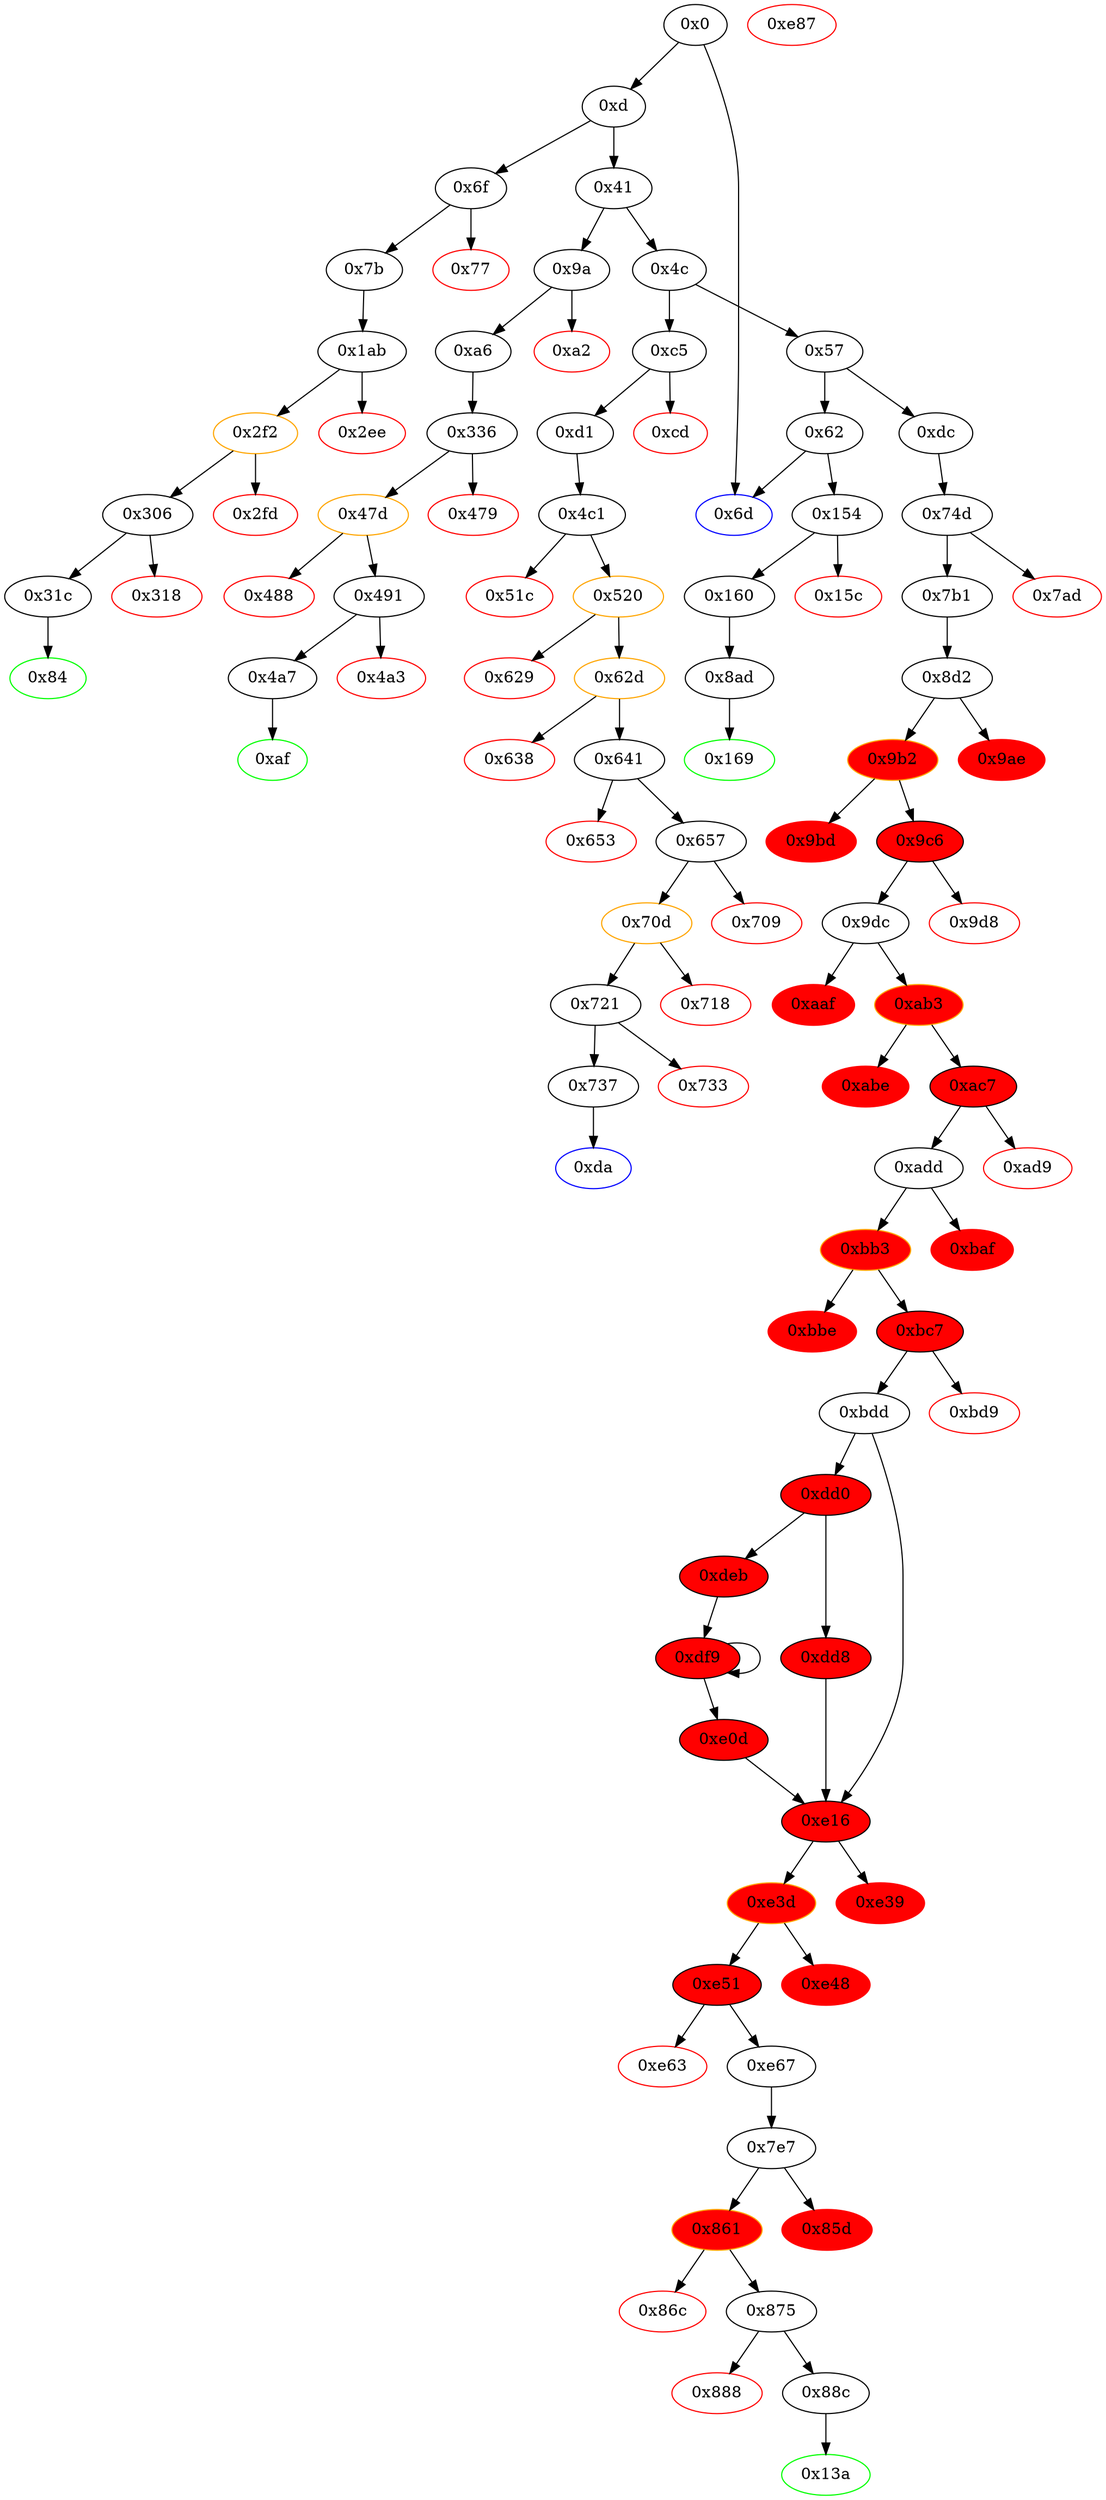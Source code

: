 digraph "" {
"0x160" [fillcolor=white, id="0x160", style=filled, tooltip="Block 0x160\n[0x160:0x168]\n---\nPredecessors: [0x154]\nSuccessors: [0x8ad]\n---\n0x160 JUMPDEST\n0x161 POP\n0x162 PUSH2 0x169\n0x165 PUSH2 0x8ad\n0x168 JUMP\n---\n0x160: JUMPDEST \n0x162: V93 = 0x169\n0x165: V94 = 0x8ad\n0x168: JUMP 0x8ad\n---\nEntry stack: [V11, V89]\nStack pops: 1\nStack additions: [0x169]\nExit stack: [V11, 0x169]\n\nDef sites:\nV11: {0xd.0x35}\nV89: {0x154.0x155}\n"];
"0x4a3" [color=red, fillcolor=white, id="0x4a3", style=filled, tooltip="Block 0x4a3\n[0x4a3:0x4a6]\n---\nPredecessors: [0x491]\nSuccessors: []\n---\n0x4a3 PUSH1 0x0\n0x4a5 DUP1\n0x4a6 REVERT\n---\n0x4a3: V263 = 0x0\n0x4a6: REVERT 0x0 0x0\n---\nEntry stack: [V11, 0xaf, 0x0, 0x0, V257, V258]\nStack pops: 0\nStack additions: []\nExit stack: [V11, 0xaf, 0x0, 0x0, V257, V258]\n\nDef sites:\nV11: {0xd.0x35}\n0xaf: {0xa6.0xa8}\n0x0: {0x336.0x337}\n0x0: {0x336.0x337}\nV257: {0x491.0x498}\nV258: {0x491.0x499}\n"];
"0x70d" [color=orange, fillcolor=white, id="0x70d", style=filled, tooltip="Block 0x70d\n[0x70d:0x717]\n---\nPredecessors: [0x657]\nSuccessors: [0x718, 0x721]\n---\n0x70d JUMPDEST\n0x70e POP\n0x70f GAS\n0x710 CALL\n0x711 ISZERO\n0x712 DUP1\n0x713 ISZERO\n0x714 PUSH2 0x721\n0x717 JUMPI\n---\n0x70d: JUMPDEST \n0x70f: V391 = GAS\n0x710: V392 = CALL V391 V362 0x0 V383 V384 V383 0x20\n0x711: V393 = ISZERO V392\n0x713: V394 = ISZERO V393\n0x714: V395 = 0x721\n0x717: JUMPI 0x721 V394\n---\nEntry stack: [V11, 0xda, V311, V358, V362, 0xa9059cbb, V380, 0x20, V383, V384, V383, 0x0, V362, V387]\nStack pops: 7\nStack additions: [V393]\nExit stack: [V11, 0xda, V311, V358, V362, 0xa9059cbb, V380, V393]\n\nDef sites:\nV11: {0xd.0x35}\n0xda: {0xd1.0xd3}\nV311: {0x520.0x590}\nV358: {0x657.0x65d}\nV362: {0x657.0x681}\n0xa9059cbb: {0x657.0x682}\nV380: {0x657.0x6ef}\n0x20: {0x657.0x6f4}\nV383: {0x657.0x6f8}\nV384: {0x657.0x6fb}\nV383: {0x657.0x6f8}\n0x0: {0x657.0x6fd}\nV362: {0x657.0x681}\nV387: {0x657.0x702}\n"];
"0xe51" [fillcolor=red, id="0xe51", style=filled, tooltip="Block 0xe51\n[0xe51:0xe62]\n---\nPredecessors: [0xe3d]\nSuccessors: [0xe63, 0xe67]\n---\n0xe51 JUMPDEST\n0xe52 POP\n0xe53 POP\n0xe54 POP\n0xe55 POP\n0xe56 PUSH1 0x40\n0xe58 MLOAD\n0xe59 RETURNDATASIZE\n0xe5a PUSH1 0x20\n0xe5c DUP2\n0xe5d LT\n0xe5e ISZERO\n0xe5f PUSH2 0xe67\n0xe62 JUMPI\n---\n0xe51: JUMPDEST \n0xe56: V810 = 0x40\n0xe58: V811 = M[0x40]\n0xe59: V812 = RETURNDATASIZE\n0xe5a: V813 = 0x20\n0xe5d: V814 = LT V812 0x20\n0xe5e: V815 = ISZERO V814\n0xe5f: V816 = 0xe67\n0xe62: JUMPI 0xe67 V815\n---\nEntry stack: [V11, 0x13a, V66, V71, V74, 0x0, V66, V66, V71, 0x0, 0x7e7, V440, V71, V74, V441, 0x0, 0x1, 0x0, V682, 0x29589f61, S1, V803]\nStack pops: 4\nStack additions: [V811, V812]\nExit stack: [V11, 0x13a, V66, V71, V74, 0x0, V66, V66, V71, 0x0, 0x7e7, V440, V71, V74, V441, 0x0, 0x1, 0x0, V811, V812]\n\nDef sites:\nV11: {0xd.0x35}\n0x13a: {0xdc.0xdd}\nV66: {0xdc.0x100}\nV71: {0xdc.0x120}\nV74: {0xdc.0x12a}\n0x0: {0x74d.0x74e}\nV66: {0xdc.0x100}\nV66: {0xdc.0x100}\nV71: {0xdc.0x120}\n0x0: {0x74d.0x754}\n0x7e7: {0x7b1.0x7bb}\nV440: {0x7b1.0x7df}\nV71: {0xdc.0x120}\nV74: {0xdc.0x12a}\nV441: {0x7b1.0x7e2}\n0x0: {0x8d2.0x8d3}\n0x1: {0x8d2.0x8d8}\n0x0: {0x8d2.0x8d6}\nV682: {0xbdd.0xc27}\n0x29589f61: {0xbdd.0xc28}\nS1: {0xdd8.0xde5, 0xe0d.0xe14, 0xbdd.0xdb4}\nV803: {0xe3d.0xe41}\n"];
"0x7e7" [fillcolor=white, id="0x7e7", style=filled, tooltip="Block 0x7e7\n[0x7e7:0x85c]\n---\nPredecessors: [0xe67]\nSuccessors: [0x85d, 0x861]\n---\n0x7e7 JUMPDEST\n0x7e8 SWAP1\n0x7e9 POP\n0x7ea DUP3\n0x7eb PUSH20 0xffffffffffffffffffffffffffffffffffffffff\n0x800 AND\n0x801 PUSH4 0xf39b5b9b\n0x806 DUP3\n0x807 PUSH1 0x1\n0x809 TIMESTAMP\n0x80a PUSH1 0x40\n0x80c MLOAD\n0x80d DUP5\n0x80e PUSH4 0xffffffff\n0x813 AND\n0x814 PUSH29 0x100000000000000000000000000000000000000000000000000000000\n0x832 MUL\n0x833 DUP2\n0x834 MSTORE\n0x835 PUSH1 0x4\n0x837 ADD\n0x838 DUP1\n0x839 DUP4\n0x83a DUP2\n0x83b MSTORE\n0x83c PUSH1 0x20\n0x83e ADD\n0x83f DUP3\n0x840 DUP2\n0x841 MSTORE\n0x842 PUSH1 0x20\n0x844 ADD\n0x845 SWAP3\n0x846 POP\n0x847 POP\n0x848 POP\n0x849 PUSH1 0x20\n0x84b PUSH1 0x40\n0x84d MLOAD\n0x84e DUP1\n0x84f DUP4\n0x850 SUB\n0x851 DUP2\n0x852 DUP6\n0x853 DUP9\n0x854 DUP1\n0x855 EXTCODESIZE\n0x856 ISZERO\n0x857 DUP1\n0x858 ISZERO\n0x859 PUSH2 0x861\n0x85c JUMPI\n---\n0x7e7: JUMPDEST \n0x7eb: V443 = 0xffffffffffffffffffffffffffffffffffffffff\n0x800: V444 = AND 0xffffffffffffffffffffffffffffffffffffffff V66\n0x801: V445 = 0xf39b5b9b\n0x807: V446 = 0x1\n0x809: V447 = TIMESTAMP\n0x80a: V448 = 0x40\n0x80c: V449 = M[0x40]\n0x80e: V450 = 0xffffffff\n0x813: V451 = AND 0xffffffff 0xf39b5b9b\n0x814: V452 = 0x100000000000000000000000000000000000000000000000000000000\n0x832: V453 = MUL 0x100000000000000000000000000000000000000000000000000000000 0xf39b5b9b\n0x834: M[V449] = 0xf39b5b9b00000000000000000000000000000000000000000000000000000000\n0x835: V454 = 0x4\n0x837: V455 = ADD 0x4 V449\n0x83b: M[V455] = 0x1\n0x83c: V456 = 0x20\n0x83e: V457 = ADD 0x20 V455\n0x841: M[V457] = V447\n0x842: V458 = 0x20\n0x844: V459 = ADD 0x20 V457\n0x849: V460 = 0x20\n0x84b: V461 = 0x40\n0x84d: V462 = M[0x40]\n0x850: V463 = SUB V459 V462\n0x855: V464 = EXTCODESIZE V444\n0x856: V465 = ISZERO V464\n0x858: V466 = ISZERO V465\n0x859: V467 = 0x861\n0x85c: JUMPI 0x861 V466\n---\nEntry stack: [V11, 0x13a, V66, V71, V74, 0x0, V66, V66, V71, 0x0, V819]\nStack pops: 4\nStack additions: [S3, S2, S0, V444, 0xf39b5b9b, S0, V459, 0x20, V462, V463, V462, S0, V444, V465]\nExit stack: [V11, 0x13a, V66, V71, V74, 0x0, V66, V66, V71, V819, V444, 0xf39b5b9b, V819, V459, 0x20, V462, V463, V462, V819, V444, V465]\n\nDef sites:\nV11: {0xd.0x35}\n0x13a: {0xdc.0xdd}\nV66: {0xdc.0x100}\nV71: {0xdc.0x120}\nV74: {0xdc.0x12a}\n0x0: {0x74d.0x74e}\nV66: {0xdc.0x100}\nV66: {0xdc.0x100}\nV71: {0xdc.0x120}\n0x0: {0x74d.0x754}\nV819: {0xe67.0xe6d}\n"];
"0x721" [fillcolor=white, id="0x721", style=filled, tooltip="Block 0x721\n[0x721:0x732]\n---\nPredecessors: [0x70d]\nSuccessors: [0x733, 0x737]\n---\n0x721 JUMPDEST\n0x722 POP\n0x723 POP\n0x724 POP\n0x725 POP\n0x726 PUSH1 0x40\n0x728 MLOAD\n0x729 RETURNDATASIZE\n0x72a PUSH1 0x20\n0x72c DUP2\n0x72d LT\n0x72e ISZERO\n0x72f PUSH2 0x737\n0x732 JUMPI\n---\n0x721: JUMPDEST \n0x726: V400 = 0x40\n0x728: V401 = M[0x40]\n0x729: V402 = RETURNDATASIZE\n0x72a: V403 = 0x20\n0x72d: V404 = LT V402 0x20\n0x72e: V405 = ISZERO V404\n0x72f: V406 = 0x737\n0x732: JUMPI 0x737 V405\n---\nEntry stack: [V11, 0xda, V311, V358, V362, 0xa9059cbb, V380, V393]\nStack pops: 4\nStack additions: [V401, V402]\nExit stack: [V11, 0xda, V311, V358, V401, V402]\n\nDef sites:\nV11: {0xd.0x35}\n0xda: {0xd1.0xd3}\nV311: {0x520.0x590}\nV358: {0x657.0x65d}\nV362: {0x657.0x681}\n0xa9059cbb: {0x657.0x682}\nV380: {0x657.0x6ef}\nV393: {0x70d.0x711}\n"];
"0x13a" [color=green, fillcolor=white, id="0x13a", style=filled, tooltip="Block 0x13a\n[0x13a:0x153]\n---\nPredecessors: [0x88c]\nSuccessors: []\n---\n0x13a JUMPDEST\n0x13b PUSH1 0x40\n0x13d MLOAD\n0x13e DUP1\n0x13f DUP3\n0x140 ISZERO\n0x141 ISZERO\n0x142 ISZERO\n0x143 ISZERO\n0x144 DUP2\n0x145 MSTORE\n0x146 PUSH1 0x20\n0x148 ADD\n0x149 SWAP2\n0x14a POP\n0x14b POP\n0x14c PUSH1 0x40\n0x14e MLOAD\n0x14f DUP1\n0x150 SWAP2\n0x151 SUB\n0x152 SWAP1\n0x153 RETURN\n---\n0x13a: JUMPDEST \n0x13b: V78 = 0x40\n0x13d: V79 = M[0x40]\n0x140: V80 = ISZERO 0x1\n0x141: V81 = ISZERO 0x0\n0x142: V82 = ISZERO 0x1\n0x143: V83 = ISZERO 0x0\n0x145: M[V79] = 0x1\n0x146: V84 = 0x20\n0x148: V85 = ADD 0x20 V79\n0x14c: V86 = 0x40\n0x14e: V87 = M[0x40]\n0x151: V88 = SUB V85 V87\n0x153: RETURN V87 V88\n---\nEntry stack: [V11, 0x1]\nStack pops: 1\nStack additions: []\nExit stack: [V11]\n\nDef sites:\nV11: {0xd.0x35}\n0x1: {0x88c.0x89f}\n"];
"0xbb3" [color=orange, fillcolor=red, id="0xbb3", style=filled, tooltip="Block 0xbb3\n[0xbb3:0xbbd]\n---\nPredecessors: [0xadd]\nSuccessors: [0xbbe, 0xbc7]\n---\n0xbb3 JUMPDEST\n0xbb4 POP\n0xbb5 GAS\n0xbb6 CALL\n0xbb7 ISZERO\n0xbb8 DUP1\n0xbb9 ISZERO\n0xbba PUSH2 0xbc7\n0xbbd JUMPI\n---\n0xbb3: JUMPDEST \n0xbb5: V653 = GAS\n0xbb6: V654 = CALL V653 V618 0x0 V645 V646 V645 0x20\n0xbb7: V655 = ISZERO V654\n0xbb9: V656 = ISZERO V655\n0xbba: V657 = 0xbc7\n0xbbd: JUMPI 0xbc7 V656\n---\nEntry stack: [V11, 0x13a, V66, V71, V74, 0x0, V66, V66, V71, 0x0, 0x7e7, V440, V71, V74, V441, 0x0, 0x1, 0x0, V618, 0x95ea7b3, V642, 0x20, V645, V646, V645, 0x0, V618, V649]\nStack pops: 7\nStack additions: [V655]\nExit stack: [V11, 0x13a, V66, V71, V74, 0x0, V66, V66, V71, 0x0, 0x7e7, V440, V71, V74, V441, 0x0, 0x1, 0x0, V618, 0x95ea7b3, V642, V655]\n\nDef sites:\nV11: {0xd.0x35}\n0x13a: {0xdc.0xdd}\nV66: {0xdc.0x100}\nV71: {0xdc.0x120}\nV74: {0xdc.0x12a}\n0x0: {0x74d.0x74e}\nV66: {0xdc.0x100}\nV66: {0xdc.0x100}\nV71: {0xdc.0x120}\n0x0: {0x74d.0x754}\n0x7e7: {0x7b1.0x7bb}\nV440: {0x7b1.0x7df}\nV71: {0xdc.0x120}\nV74: {0xdc.0x12a}\nV441: {0x7b1.0x7e2}\n0x0: {0x8d2.0x8d3}\n0x1: {0x8d2.0x8d8}\n0x0: {0x8d2.0x8d6}\nV618: {0xadd.0xb06}\n0x95ea7b3: {0xadd.0xb07}\nV642: {0xadd.0xb95}\n0x20: {0xadd.0xb9a}\nV645: {0xadd.0xb9e}\nV646: {0xadd.0xba1}\nV645: {0xadd.0xb9e}\n0x0: {0xadd.0xba3}\nV618: {0xadd.0xb06}\nV649: {0xadd.0xba8}\n"];
"0x169" [color=green, fillcolor=white, id="0x169", style=filled, tooltip="Block 0x169\n[0x169:0x1aa]\n---\nPredecessors: [0x8ad]\nSuccessors: []\n---\n0x169 JUMPDEST\n0x16a PUSH1 0x40\n0x16c MLOAD\n0x16d DUP1\n0x16e DUP3\n0x16f PUSH20 0xffffffffffffffffffffffffffffffffffffffff\n0x184 AND\n0x185 PUSH20 0xffffffffffffffffffffffffffffffffffffffff\n0x19a AND\n0x19b DUP2\n0x19c MSTORE\n0x19d PUSH1 0x20\n0x19f ADD\n0x1a0 SWAP2\n0x1a1 POP\n0x1a2 POP\n0x1a3 PUSH1 0x40\n0x1a5 MLOAD\n0x1a6 DUP1\n0x1a7 SWAP2\n0x1a8 SUB\n0x1a9 SWAP1\n0x1aa RETURN\n---\n0x169: JUMPDEST \n0x16a: V95 = 0x40\n0x16c: V96 = M[0x40]\n0x16f: V97 = 0xffffffffffffffffffffffffffffffffffffffff\n0x184: V98 = AND 0xffffffffffffffffffffffffffffffffffffffff V497\n0x185: V99 = 0xffffffffffffffffffffffffffffffffffffffff\n0x19a: V100 = AND 0xffffffffffffffffffffffffffffffffffffffff V98\n0x19c: M[V96] = V100\n0x19d: V101 = 0x20\n0x19f: V102 = ADD 0x20 V96\n0x1a3: V103 = 0x40\n0x1a5: V104 = M[0x40]\n0x1a8: V105 = SUB V102 V104\n0x1aa: RETURN V104 V105\n---\nEntry stack: [V11, 0x169, V497]\nStack pops: 1\nStack additions: []\nExit stack: [V11, 0x169]\n\nDef sites:\nV11: {0xd.0x35}\n0x169: {0x160.0x162}\nV497: {0x8ad.0x8cf}\n"];
"0xd1" [fillcolor=white, id="0xd1", style=filled, tooltip="Block 0xd1\n[0xd1:0xd9]\n---\nPredecessors: [0xc5]\nSuccessors: [0x4c1]\n---\n0xd1 JUMPDEST\n0xd2 POP\n0xd3 PUSH2 0xda\n0xd6 PUSH2 0x4c1\n0xd9 JUMP\n---\n0xd1: JUMPDEST \n0xd3: V57 = 0xda\n0xd6: V58 = 0x4c1\n0xd9: JUMP 0x4c1\n---\nEntry stack: [V11, V53]\nStack pops: 1\nStack additions: [0xda]\nExit stack: [V11, 0xda]\n\nDef sites:\nV11: {0xd.0x35}\nV53: {0xc5.0xc6}\n"];
"0x74d" [fillcolor=white, id="0x74d", style=filled, tooltip="Block 0x74d\n[0x74d:0x7ac]\n---\nPredecessors: [0xdc]\nSuccessors: [0x7ad, 0x7b1]\n---\n0x74d JUMPDEST\n0x74e PUSH1 0x0\n0x750 DUP1\n0x751 PUSH1 0x0\n0x753 DUP1\n0x754 PUSH1 0x0\n0x756 PUSH1 0x4\n0x758 PUSH1 0x0\n0x75a SWAP1\n0x75b SLOAD\n0x75c SWAP1\n0x75d PUSH2 0x100\n0x760 EXP\n0x761 SWAP1\n0x762 DIV\n0x763 PUSH20 0xffffffffffffffffffffffffffffffffffffffff\n0x778 AND\n0x779 PUSH20 0xffffffffffffffffffffffffffffffffffffffff\n0x78e AND\n0x78f CALLER\n0x790 PUSH20 0xffffffffffffffffffffffffffffffffffffffff\n0x7a5 AND\n0x7a6 EQ\n0x7a7 ISZERO\n0x7a8 ISZERO\n0x7a9 PUSH2 0x7b1\n0x7ac JUMPI\n---\n0x74d: JUMPDEST \n0x74e: V412 = 0x0\n0x751: V413 = 0x0\n0x754: V414 = 0x0\n0x756: V415 = 0x4\n0x758: V416 = 0x0\n0x75b: V417 = S[0x4]\n0x75d: V418 = 0x100\n0x760: V419 = EXP 0x100 0x0\n0x762: V420 = DIV V417 0x1\n0x763: V421 = 0xffffffffffffffffffffffffffffffffffffffff\n0x778: V422 = AND 0xffffffffffffffffffffffffffffffffffffffff V420\n0x779: V423 = 0xffffffffffffffffffffffffffffffffffffffff\n0x78e: V424 = AND 0xffffffffffffffffffffffffffffffffffffffff V422\n0x78f: V425 = CALLER\n0x790: V426 = 0xffffffffffffffffffffffffffffffffffffffff\n0x7a5: V427 = AND 0xffffffffffffffffffffffffffffffffffffffff V425\n0x7a6: V428 = EQ V427 V424\n0x7a7: V429 = ISZERO V428\n0x7a8: V430 = ISZERO V429\n0x7a9: V431 = 0x7b1\n0x7ac: JUMPI 0x7b1 V430\n---\nEntry stack: [V11, 0x13a, V66, V71, V74]\nStack pops: 0\nStack additions: [0x0, 0x0, 0x0, 0x0, 0x0]\nExit stack: [V11, 0x13a, V66, V71, V74, 0x0, 0x0, 0x0, 0x0, 0x0]\n\nDef sites:\nV11: {0xd.0x35}\n0x13a: {0xdc.0xdd}\nV66: {0xdc.0x100}\nV71: {0xdc.0x120}\nV74: {0xdc.0x12a}\n"];
"0x15c" [color=red, fillcolor=white, id="0x15c", style=filled, tooltip="Block 0x15c\n[0x15c:0x15f]\n---\nPredecessors: [0x154]\nSuccessors: []\n---\n0x15c PUSH1 0x0\n0x15e DUP1\n0x15f REVERT\n---\n0x15c: V92 = 0x0\n0x15f: REVERT 0x0 0x0\n---\nEntry stack: [V11, V89]\nStack pops: 0\nStack additions: []\nExit stack: [V11, V89]\n\nDef sites:\nV11: {0xd.0x35}\nV89: {0x154.0x155}\n"];
"0x306" [fillcolor=white, id="0x306", style=filled, tooltip="Block 0x306\n[0x306:0x317]\n---\nPredecessors: [0x2f2]\nSuccessors: [0x318, 0x31c]\n---\n0x306 JUMPDEST\n0x307 POP\n0x308 POP\n0x309 POP\n0x30a POP\n0x30b PUSH1 0x40\n0x30d MLOAD\n0x30e RETURNDATASIZE\n0x30f PUSH1 0x20\n0x311 DUP2\n0x312 LT\n0x313 ISZERO\n0x314 PUSH2 0x31c\n0x317 JUMPI\n---\n0x306: JUMPDEST \n0x30b: V175 = 0x40\n0x30d: V176 = M[0x40]\n0x30e: V177 = RETURNDATASIZE\n0x30f: V178 = 0x20\n0x312: V179 = LT V177 0x20\n0x313: V180 = ISZERO V179\n0x314: V181 = 0x31c\n0x317: JUMPI 0x31c V180\n---\nEntry stack: [V11, 0x84, 0x0, 0x0, V116, 0x667e9394, V155, V168]\nStack pops: 4\nStack additions: [V176, V177]\nExit stack: [V11, 0x84, 0x0, 0x0, V176, V177]\n\nDef sites:\nV11: {0xd.0x35}\n0x84: {0x7b.0x7d}\n0x0: {0x1ab.0x1ac}\n0x0: {0x1ab.0x1ac}\nV116: {0x1ab.0x1e7}\n0x667e9394: {0x1ab.0x1e8}\nV155: {0x1ab.0x2d2}\nV168: {0x2f2.0x2f6}\n"];
"0xabe" [color=red, fillcolor=red, id="0xabe", style=filled, tooltip="Block 0xabe\n[0xabe:0xac6]\n---\nPredecessors: [0xab3]\nSuccessors: []\n---\n0xabe RETURNDATASIZE\n0xabf PUSH1 0x0\n0xac1 DUP1\n0xac2 RETURNDATACOPY\n0xac3 RETURNDATASIZE\n0xac4 PUSH1 0x0\n0xac6 REVERT\n---\n0xabe: V601 = RETURNDATASIZE\n0xabf: V602 = 0x0\n0xac2: RETURNDATACOPY 0x0 0x0 V601\n0xac3: V603 = RETURNDATASIZE\n0xac4: V604 = 0x0\n0xac6: REVERT 0x0 V603\n---\nEntry stack: [V11, 0x13a, V66, V71, V74, 0x0, V66, V66, V71, 0x0, 0x7e7, V440, V71, V74, V441, 0x0, 0x1, 0x0, V560, 0x95ea7b3, V585, V598]\nStack pops: 0\nStack additions: []\nExit stack: [V11, 0x13a, V66, V71, V74, 0x0, V66, V66, V71, 0x0, 0x7e7, V440, V71, V74, V441, 0x0, 0x1, 0x0, V560, 0x95ea7b3, V585, V598]\n\nDef sites:\nV11: {0xd.0x35}\n0x13a: {0xdc.0xdd}\nV66: {0xdc.0x100}\nV71: {0xdc.0x120}\nV74: {0xdc.0x12a}\n0x0: {0x74d.0x74e}\nV66: {0xdc.0x100}\nV66: {0xdc.0x100}\nV71: {0xdc.0x120}\n0x0: {0x74d.0x754}\n0x7e7: {0x7b1.0x7bb}\nV440: {0x7b1.0x7df}\nV71: {0xdc.0x120}\nV74: {0xdc.0x12a}\nV441: {0x7b1.0x7e2}\n0x0: {0x8d2.0x8d3}\n0x1: {0x8d2.0x8d8}\n0x0: {0x8d2.0x8d6}\nV560: {0x9dc.0xa05}\n0x95ea7b3: {0x9dc.0xa06}\nV585: {0x9dc.0xa95}\nV598: {0xab3.0xab7}\n"];
"0x737" [fillcolor=white, id="0x737", style=filled, tooltip="Block 0x737\n[0x737:0x74c]\n---\nPredecessors: [0x721]\nSuccessors: [0xda]\n---\n0x737 JUMPDEST\n0x738 DUP2\n0x739 ADD\n0x73a SWAP1\n0x73b DUP1\n0x73c DUP1\n0x73d MLOAD\n0x73e SWAP1\n0x73f PUSH1 0x20\n0x741 ADD\n0x742 SWAP1\n0x743 SWAP3\n0x744 SWAP2\n0x745 SWAP1\n0x746 POP\n0x747 POP\n0x748 POP\n0x749 POP\n0x74a POP\n0x74b POP\n0x74c JUMP\n---\n0x737: JUMPDEST \n0x739: V408 = ADD V401 V402\n0x73d: V409 = M[V401]\n0x73f: V410 = 0x20\n0x741: V411 = ADD 0x20 V401\n0x74c: JUMP 0xda\n---\nEntry stack: [V11, 0xda, V311, V358, V401, V402]\nStack pops: 5\nStack additions: []\nExit stack: [V11]\n\nDef sites:\nV11: {0xd.0x35}\n0xda: {0xd1.0xd3}\nV311: {0x520.0x590}\nV358: {0x657.0x65d}\nV401: {0x721.0x728}\nV402: {0x721.0x729}\n"];
"0x8d2" [fillcolor=white, id="0x8d2", style=filled, tooltip="Block 0x8d2\n[0x8d2:0x9ad]\n---\nPredecessors: [0x7b1]\nSuccessors: [0x9ae, 0x9b2]\n---\n0x8d2 JUMPDEST\n0x8d3 PUSH1 0x0\n0x8d5 DUP1\n0x8d6 PUSH1 0x0\n0x8d8 PUSH1 0x1\n0x8da SWAP2\n0x8db POP\n0x8dc DUP6\n0x8dd PUSH20 0xffffffffffffffffffffffffffffffffffffffff\n0x8f2 AND\n0x8f3 PUSH4 0x23b872dd\n0x8f8 CALLER\n0x8f9 ADDRESS\n0x8fa DUP9\n0x8fb PUSH1 0x40\n0x8fd MLOAD\n0x8fe DUP5\n0x8ff PUSH4 0xffffffff\n0x904 AND\n0x905 PUSH29 0x100000000000000000000000000000000000000000000000000000000\n0x923 MUL\n0x924 DUP2\n0x925 MSTORE\n0x926 PUSH1 0x4\n0x928 ADD\n0x929 DUP1\n0x92a DUP5\n0x92b PUSH20 0xffffffffffffffffffffffffffffffffffffffff\n0x940 AND\n0x941 PUSH20 0xffffffffffffffffffffffffffffffffffffffff\n0x956 AND\n0x957 DUP2\n0x958 MSTORE\n0x959 PUSH1 0x20\n0x95b ADD\n0x95c DUP4\n0x95d PUSH20 0xffffffffffffffffffffffffffffffffffffffff\n0x972 AND\n0x973 PUSH20 0xffffffffffffffffffffffffffffffffffffffff\n0x988 AND\n0x989 DUP2\n0x98a MSTORE\n0x98b PUSH1 0x20\n0x98d ADD\n0x98e DUP3\n0x98f DUP2\n0x990 MSTORE\n0x991 PUSH1 0x20\n0x993 ADD\n0x994 SWAP4\n0x995 POP\n0x996 POP\n0x997 POP\n0x998 POP\n0x999 PUSH1 0x20\n0x99b PUSH1 0x40\n0x99d MLOAD\n0x99e DUP1\n0x99f DUP4\n0x9a0 SUB\n0x9a1 DUP2\n0x9a2 PUSH1 0x0\n0x9a4 DUP8\n0x9a5 DUP1\n0x9a6 EXTCODESIZE\n0x9a7 ISZERO\n0x9a8 DUP1\n0x9a9 ISZERO\n0x9aa PUSH2 0x9b2\n0x9ad JUMPI\n---\n0x8d2: JUMPDEST \n0x8d3: V498 = 0x0\n0x8d6: V499 = 0x0\n0x8d8: V500 = 0x1\n0x8dd: V501 = 0xffffffffffffffffffffffffffffffffffffffff\n0x8f2: V502 = AND 0xffffffffffffffffffffffffffffffffffffffff V71\n0x8f3: V503 = 0x23b872dd\n0x8f8: V504 = CALLER\n0x8f9: V505 = ADDRESS\n0x8fb: V506 = 0x40\n0x8fd: V507 = M[0x40]\n0x8ff: V508 = 0xffffffff\n0x904: V509 = AND 0xffffffff 0x23b872dd\n0x905: V510 = 0x100000000000000000000000000000000000000000000000000000000\n0x923: V511 = MUL 0x100000000000000000000000000000000000000000000000000000000 0x23b872dd\n0x925: M[V507] = 0x23b872dd00000000000000000000000000000000000000000000000000000000\n0x926: V512 = 0x4\n0x928: V513 = ADD 0x4 V507\n0x92b: V514 = 0xffffffffffffffffffffffffffffffffffffffff\n0x940: V515 = AND 0xffffffffffffffffffffffffffffffffffffffff V504\n0x941: V516 = 0xffffffffffffffffffffffffffffffffffffffff\n0x956: V517 = AND 0xffffffffffffffffffffffffffffffffffffffff V515\n0x958: M[V513] = V517\n0x959: V518 = 0x20\n0x95b: V519 = ADD 0x20 V513\n0x95d: V520 = 0xffffffffffffffffffffffffffffffffffffffff\n0x972: V521 = AND 0xffffffffffffffffffffffffffffffffffffffff V505\n0x973: V522 = 0xffffffffffffffffffffffffffffffffffffffff\n0x988: V523 = AND 0xffffffffffffffffffffffffffffffffffffffff V521\n0x98a: M[V519] = V523\n0x98b: V524 = 0x20\n0x98d: V525 = ADD 0x20 V519\n0x990: M[V525] = V74\n0x991: V526 = 0x20\n0x993: V527 = ADD 0x20 V525\n0x999: V528 = 0x20\n0x99b: V529 = 0x40\n0x99d: V530 = M[0x40]\n0x9a0: V531 = SUB V527 V530\n0x9a2: V532 = 0x0\n0x9a6: V533 = EXTCODESIZE V502\n0x9a7: V534 = ISZERO V533\n0x9a9: V535 = ISZERO V534\n0x9aa: V536 = 0x9b2\n0x9ad: JUMPI 0x9b2 V535\n---\nEntry stack: [V11, 0x13a, V66, V71, V74, 0x0, V66, V66, V71, 0x0, 0x7e7, V440, V71, V74, V441]\nStack pops: 3\nStack additions: [S2, S1, S0, 0x0, 0x1, 0x0, V502, 0x23b872dd, V527, 0x20, V530, V531, V530, 0x0, V502, V534]\nExit stack: [V11, 0x13a, V66, V71, V74, 0x0, V66, V66, V71, 0x0, 0x7e7, V440, V71, V74, V441, 0x0, 0x1, 0x0, V502, 0x23b872dd, V527, 0x20, V530, V531, V530, 0x0, V502, V534]\n\nDef sites:\nV11: {0xd.0x35}\n0x13a: {0xdc.0xdd}\nV66: {0xdc.0x100}\nV71: {0xdc.0x120}\nV74: {0xdc.0x12a}\n0x0: {0x74d.0x74e}\nV66: {0xdc.0x100}\nV66: {0xdc.0x100}\nV71: {0xdc.0x120}\n0x0: {0x74d.0x754}\n0x7e7: {0x7b1.0x7bb}\nV440: {0x7b1.0x7df}\nV71: {0xdc.0x120}\nV74: {0xdc.0x12a}\nV441: {0x7b1.0x7e2}\n"];
"0xaf" [color=green, fillcolor=white, id="0xaf", style=filled, tooltip="Block 0xaf\n[0xaf:0xc4]\n---\nPredecessors: [0x4a7]\nSuccessors: []\n---\n0xaf JUMPDEST\n0xb0 PUSH1 0x40\n0xb2 MLOAD\n0xb3 DUP1\n0xb4 DUP3\n0xb5 DUP2\n0xb6 MSTORE\n0xb7 PUSH1 0x20\n0xb9 ADD\n0xba SWAP2\n0xbb POP\n0xbc POP\n0xbd PUSH1 0x40\n0xbf MLOAD\n0xc0 DUP1\n0xc1 SWAP2\n0xc2 SUB\n0xc3 SWAP1\n0xc4 RETURN\n---\n0xaf: JUMPDEST \n0xb0: V46 = 0x40\n0xb2: V47 = M[0x40]\n0xb6: M[V47] = V265\n0xb7: V48 = 0x20\n0xb9: V49 = ADD 0x20 V47\n0xbd: V50 = 0x40\n0xbf: V51 = M[0x40]\n0xc2: V52 = SUB V49 V51\n0xc4: RETURN V51 V52\n---\nEntry stack: [V11, V265]\nStack pops: 1\nStack additions: []\nExit stack: [V11]\n\nDef sites:\nV11: {0xd.0x35}\nV265: {0x4a7.0x4ad}\n"];
"0xdd0" [fillcolor=red, id="0xdd0", style=filled, tooltip="Block 0xdd0\n[0xdd0:0xdd7]\n---\nPredecessors: [0xbdd]\nSuccessors: [0xdd8, 0xdeb]\n---\n0xdd0 DUP1\n0xdd1 PUSH1 0x1f\n0xdd3 LT\n0xdd4 PUSH2 0xdeb\n0xdd7 JUMPI\n---\n0xdd1: V765 = 0x1f\n0xdd3: V766 = LT 0x1f V762\n0xdd4: V767 = 0xdeb\n0xdd7: JUMPI 0xdeb V766\n---\nEntry stack: [V11, 0x13a, V66, V71, V74, 0x0, V66, V66, V71, 0x0, 0x7e7, V440, V71, V74, V441, 0x0, 0x1, 0x0, V682, 0x29589f61, V691, V74, 0xeeeeeeeeeeeeeeeeeeeeeeeeeeeeeeeeeeeeeeee, V693, 0x13726987666190aeec798abe93f11d65ee7f340000000000000000, 0x0, 0x4, 0x3, V705, V735, V751, 0x3, V762]\nStack pops: 1\nStack additions: [S0]\nExit stack: [V11, 0x13a, V66, V71, V74, 0x0, V66, V66, V71, 0x0, 0x7e7, V440, V71, V74, V441, 0x0, 0x1, 0x0, V682, 0x29589f61, V691, V74, 0xeeeeeeeeeeeeeeeeeeeeeeeeeeeeeeeeeeeeeeee, V693, 0x13726987666190aeec798abe93f11d65ee7f340000000000000000, 0x0, 0x4, 0x3, V705, V735, V751, 0x3, V762]\n\nDef sites:\nV11: {0xd.0x35}\n0x13a: {0xdc.0xdd}\nV66: {0xdc.0x100}\nV71: {0xdc.0x120}\nV74: {0xdc.0x12a}\n0x0: {0x74d.0x74e}\nV66: {0xdc.0x100}\nV66: {0xdc.0x100}\nV71: {0xdc.0x120}\n0x0: {0x74d.0x754}\n0x7e7: {0x7b1.0x7bb}\nV440: {0x7b1.0x7df}\nV71: {0xdc.0x120}\nV74: {0xdc.0x12a}\nV441: {0x7b1.0x7e2}\n0x0: {0x8d2.0x8d3}\n0x1: {0x8d2.0x8d8}\n0x0: {0x8d2.0x8d6}\nV682: {0xbdd.0xc27}\n0x29589f61: {0xbdd.0xc28}\nV691: {0xbdd.0xc4f}\nV74: {0xdc.0x12a}\n0xeeeeeeeeeeeeeeeeeeeeeeeeeeeeeeeeeeeeeeee: {0xbdd.0xc51}\nV693: {0xbdd.0xc66}\n0x13726987666190aeec798abe93f11d65ee7f340000000000000000: {0xbdd.0xc67}\n0x0: {0xbdd.0xc83}\n0x4: {0xbdd.0xc85}\n0x3: {0xbdd.0xc87}\nV705: {0xbdd.0xcb6}\nV735: {0xbdd.0xd91}\nV751: {0xbdd.0xdb4}\n0x3: {0xbdd.0xc87}\nV762: {0xbdd.0xdc9}\n"];
"0xaaf" [color=red, fillcolor=red, id="0xaaf", style=filled, tooltip="Block 0xaaf\n[0xaaf:0xab2]\n---\nPredecessors: [0x9dc]\nSuccessors: []\n---\n0xaaf PUSH1 0x0\n0xab1 DUP1\n0xab2 REVERT\n---\n0xaaf: V595 = 0x0\n0xab2: REVERT 0x0 0x0\n---\nEntry stack: [V11, 0x13a, V66, V71, V74, 0x0, V66, V66, V71, 0x0, 0x7e7, V440, V71, V74, V441, 0x0, 0x1, 0x0, V560, 0x95ea7b3, V585, 0x20, V588, V589, V588, 0x0, V560, V592]\nStack pops: 0\nStack additions: []\nExit stack: [V11, 0x13a, V66, V71, V74, 0x0, V66, V66, V71, 0x0, 0x7e7, V440, V71, V74, V441, 0x0, 0x1, 0x0, V560, 0x95ea7b3, V585, 0x20, V588, V589, V588, 0x0, V560, V592]\n\nDef sites:\nV11: {0xd.0x35}\n0x13a: {0xdc.0xdd}\nV66: {0xdc.0x100}\nV71: {0xdc.0x120}\nV74: {0xdc.0x12a}\n0x0: {0x74d.0x74e}\nV66: {0xdc.0x100}\nV66: {0xdc.0x100}\nV71: {0xdc.0x120}\n0x0: {0x74d.0x754}\n0x7e7: {0x7b1.0x7bb}\nV440: {0x7b1.0x7df}\nV71: {0xdc.0x120}\nV74: {0xdc.0x12a}\nV441: {0x7b1.0x7e2}\n0x0: {0x8d2.0x8d3}\n0x1: {0x8d2.0x8d8}\n0x0: {0x8d2.0x8d6}\nV560: {0x9dc.0xa05}\n0x95ea7b3: {0x9dc.0xa06}\nV585: {0x9dc.0xa95}\n0x20: {0x9dc.0xa9a}\nV588: {0x9dc.0xa9e}\nV589: {0x9dc.0xaa1}\nV588: {0x9dc.0xa9e}\n0x0: {0x9dc.0xaa3}\nV560: {0x9dc.0xa05}\nV592: {0x9dc.0xaa8}\n"];
"0xbbe" [color=red, fillcolor=red, id="0xbbe", style=filled, tooltip="Block 0xbbe\n[0xbbe:0xbc6]\n---\nPredecessors: [0xbb3]\nSuccessors: []\n---\n0xbbe RETURNDATASIZE\n0xbbf PUSH1 0x0\n0xbc1 DUP1\n0xbc2 RETURNDATACOPY\n0xbc3 RETURNDATASIZE\n0xbc4 PUSH1 0x0\n0xbc6 REVERT\n---\n0xbbe: V658 = RETURNDATASIZE\n0xbbf: V659 = 0x0\n0xbc2: RETURNDATACOPY 0x0 0x0 V658\n0xbc3: V660 = RETURNDATASIZE\n0xbc4: V661 = 0x0\n0xbc6: REVERT 0x0 V660\n---\nEntry stack: [V11, 0x13a, V66, V71, V74, 0x0, V66, V66, V71, 0x0, 0x7e7, V440, V71, V74, V441, 0x0, 0x1, 0x0, V618, 0x95ea7b3, V642, V655]\nStack pops: 0\nStack additions: []\nExit stack: [V11, 0x13a, V66, V71, V74, 0x0, V66, V66, V71, 0x0, 0x7e7, V440, V71, V74, V441, 0x0, 0x1, 0x0, V618, 0x95ea7b3, V642, V655]\n\nDef sites:\nV11: {0xd.0x35}\n0x13a: {0xdc.0xdd}\nV66: {0xdc.0x100}\nV71: {0xdc.0x120}\nV74: {0xdc.0x12a}\n0x0: {0x74d.0x74e}\nV66: {0xdc.0x100}\nV66: {0xdc.0x100}\nV71: {0xdc.0x120}\n0x0: {0x74d.0x754}\n0x7e7: {0x7b1.0x7bb}\nV440: {0x7b1.0x7df}\nV71: {0xdc.0x120}\nV74: {0xdc.0x12a}\nV441: {0x7b1.0x7e2}\n0x0: {0x8d2.0x8d3}\n0x1: {0x8d2.0x8d8}\n0x0: {0x8d2.0x8d6}\nV618: {0xadd.0xb06}\n0x95ea7b3: {0xadd.0xb07}\nV642: {0xadd.0xb95}\nV655: {0xbb3.0xbb7}\n"];
"0x479" [color=red, fillcolor=white, id="0x479", style=filled, tooltip="Block 0x479\n[0x479:0x47c]\n---\nPredecessors: [0x336]\nSuccessors: []\n---\n0x479 PUSH1 0x0\n0x47b DUP1\n0x47c REVERT\n---\n0x479: V246 = 0x0\n0x47c: REVERT 0x0 0x0\n---\nEntry stack: [V11, 0xaf, 0x0, 0x0, V197, 0x667e9394, V236, 0x20, V239, V240, V239, 0x0, V197, V243]\nStack pops: 0\nStack additions: []\nExit stack: [V11, 0xaf, 0x0, 0x0, V197, 0x667e9394, V236, 0x20, V239, V240, V239, 0x0, V197, V243]\n\nDef sites:\nV11: {0xd.0x35}\n0xaf: {0xa6.0xa8}\n0x0: {0x336.0x337}\n0x0: {0x336.0x337}\nV197: {0x336.0x372}\n0x667e9394: {0x336.0x373}\nV236: {0x336.0x45d}\n0x20: {0x336.0x464}\nV239: {0x336.0x468}\nV240: {0x336.0x46b}\nV239: {0x336.0x468}\n0x0: {0x336.0x46d}\nV197: {0x336.0x372}\nV243: {0x336.0x472}\n"];
"0x2f2" [color=orange, fillcolor=white, id="0x2f2", style=filled, tooltip="Block 0x2f2\n[0x2f2:0x2fc]\n---\nPredecessors: [0x1ab]\nSuccessors: [0x2fd, 0x306]\n---\n0x2f2 JUMPDEST\n0x2f3 POP\n0x2f4 GAS\n0x2f5 CALL\n0x2f6 ISZERO\n0x2f7 DUP1\n0x2f8 ISZERO\n0x2f9 PUSH2 0x306\n0x2fc JUMPI\n---\n0x2f2: JUMPDEST \n0x2f4: V166 = GAS\n0x2f5: V167 = CALL V166 V116 0x0 V158 V159 V158 0x20\n0x2f6: V168 = ISZERO V167\n0x2f8: V169 = ISZERO V168\n0x2f9: V170 = 0x306\n0x2fc: JUMPI 0x306 V169\n---\nEntry stack: [V11, 0x84, 0x0, 0x0, V116, 0x667e9394, V155, 0x20, V158, V159, V158, 0x0, V116, V162]\nStack pops: 7\nStack additions: [V168]\nExit stack: [V11, 0x84, 0x0, 0x0, V116, 0x667e9394, V155, V168]\n\nDef sites:\nV11: {0xd.0x35}\n0x84: {0x7b.0x7d}\n0x0: {0x1ab.0x1ac}\n0x0: {0x1ab.0x1ac}\nV116: {0x1ab.0x1e7}\n0x667e9394: {0x1ab.0x1e8}\nV155: {0x1ab.0x2d2}\n0x20: {0x1ab.0x2d9}\nV158: {0x1ab.0x2dd}\nV159: {0x1ab.0x2e0}\nV158: {0x1ab.0x2dd}\n0x0: {0x1ab.0x2e2}\nV116: {0x1ab.0x1e7}\nV162: {0x1ab.0x2e7}\n"];
"0x9dc" [fillcolor=white, id="0x9dc", style=filled, tooltip="Block 0x9dc\n[0x9dc:0xaae]\n---\nPredecessors: [0x9c6]\nSuccessors: [0xaaf, 0xab3]\n---\n0x9dc JUMPDEST\n0x9dd DUP2\n0x9de ADD\n0x9df SWAP1\n0x9e0 DUP1\n0x9e1 DUP1\n0x9e2 MLOAD\n0x9e3 SWAP1\n0x9e4 PUSH1 0x20\n0x9e6 ADD\n0x9e7 SWAP1\n0x9e8 SWAP3\n0x9e9 SWAP2\n0x9ea SWAP1\n0x9eb POP\n0x9ec POP\n0x9ed POP\n0x9ee POP\n0x9ef DUP6\n0x9f0 PUSH20 0xffffffffffffffffffffffffffffffffffffffff\n0xa05 AND\n0xa06 PUSH4 0x95ea7b3\n0xa0b PUSH1 0x0\n0xa0d DUP1\n0xa0e SWAP1\n0xa0f SLOAD\n0xa10 SWAP1\n0xa11 PUSH2 0x100\n0xa14 EXP\n0xa15 SWAP1\n0xa16 DIV\n0xa17 PUSH20 0xffffffffffffffffffffffffffffffffffffffff\n0xa2c AND\n0xa2d PUSH1 0x0\n0xa2f PUSH1 0x40\n0xa31 MLOAD\n0xa32 DUP4\n0xa33 PUSH4 0xffffffff\n0xa38 AND\n0xa39 PUSH29 0x100000000000000000000000000000000000000000000000000000000\n0xa57 MUL\n0xa58 DUP2\n0xa59 MSTORE\n0xa5a PUSH1 0x4\n0xa5c ADD\n0xa5d DUP1\n0xa5e DUP4\n0xa5f PUSH20 0xffffffffffffffffffffffffffffffffffffffff\n0xa74 AND\n0xa75 PUSH20 0xffffffffffffffffffffffffffffffffffffffff\n0xa8a AND\n0xa8b DUP2\n0xa8c MSTORE\n0xa8d PUSH1 0x20\n0xa8f ADD\n0xa90 DUP3\n0xa91 DUP2\n0xa92 MSTORE\n0xa93 PUSH1 0x20\n0xa95 ADD\n0xa96 SWAP3\n0xa97 POP\n0xa98 POP\n0xa99 POP\n0xa9a PUSH1 0x20\n0xa9c PUSH1 0x40\n0xa9e MLOAD\n0xa9f DUP1\n0xaa0 DUP4\n0xaa1 SUB\n0xaa2 DUP2\n0xaa3 PUSH1 0x0\n0xaa5 DUP8\n0xaa6 DUP1\n0xaa7 EXTCODESIZE\n0xaa8 ISZERO\n0xaa9 DUP1\n0xaaa ISZERO\n0xaab PUSH2 0xab3\n0xaae JUMPI\n---\n0x9dc: JUMPDEST \n0x9de: V555 = ADD V548 V549\n0x9e2: V556 = M[V548]\n0x9e4: V557 = 0x20\n0x9e6: V558 = ADD 0x20 V548\n0x9f0: V559 = 0xffffffffffffffffffffffffffffffffffffffff\n0xa05: V560 = AND 0xffffffffffffffffffffffffffffffffffffffff V71\n0xa06: V561 = 0x95ea7b3\n0xa0b: V562 = 0x0\n0xa0f: V563 = S[0x0]\n0xa11: V564 = 0x100\n0xa14: V565 = EXP 0x100 0x0\n0xa16: V566 = DIV V563 0x1\n0xa17: V567 = 0xffffffffffffffffffffffffffffffffffffffff\n0xa2c: V568 = AND 0xffffffffffffffffffffffffffffffffffffffff V566\n0xa2d: V569 = 0x0\n0xa2f: V570 = 0x40\n0xa31: V571 = M[0x40]\n0xa33: V572 = 0xffffffff\n0xa38: V573 = AND 0xffffffff 0x95ea7b3\n0xa39: V574 = 0x100000000000000000000000000000000000000000000000000000000\n0xa57: V575 = MUL 0x100000000000000000000000000000000000000000000000000000000 0x95ea7b3\n0xa59: M[V571] = 0x95ea7b300000000000000000000000000000000000000000000000000000000\n0xa5a: V576 = 0x4\n0xa5c: V577 = ADD 0x4 V571\n0xa5f: V578 = 0xffffffffffffffffffffffffffffffffffffffff\n0xa74: V579 = AND 0xffffffffffffffffffffffffffffffffffffffff V568\n0xa75: V580 = 0xffffffffffffffffffffffffffffffffffffffff\n0xa8a: V581 = AND 0xffffffffffffffffffffffffffffffffffffffff V579\n0xa8c: M[V577] = V581\n0xa8d: V582 = 0x20\n0xa8f: V583 = ADD 0x20 V577\n0xa92: M[V583] = 0x0\n0xa93: V584 = 0x20\n0xa95: V585 = ADD 0x20 V583\n0xa9a: V586 = 0x20\n0xa9c: V587 = 0x40\n0xa9e: V588 = M[0x40]\n0xaa1: V589 = SUB V585 V588\n0xaa3: V590 = 0x0\n0xaa7: V591 = EXTCODESIZE V560\n0xaa8: V592 = ISZERO V591\n0xaaa: V593 = ISZERO V592\n0xaab: V594 = 0xab3\n0xaae: JUMPI 0xab3 V593\n---\nEntry stack: [V11, 0x13a, V66, V71, V74, 0x0, V66, V66, V71, 0x0, 0x7e7, V440, V71, V74, V441, 0x0, 0x1, 0x0, V548, V549]\nStack pops: 8\nStack additions: [S7, S6, S5, S4, S3, S2, V560, 0x95ea7b3, V585, 0x20, V588, V589, V588, 0x0, V560, V592]\nExit stack: [V11, 0x13a, V66, V71, V74, 0x0, V66, V66, V71, 0x0, 0x7e7, V440, V71, V74, V441, 0x0, 0x1, 0x0, V560, 0x95ea7b3, V585, 0x20, V588, V589, V588, 0x0, V560, V592]\n\nDef sites:\nV11: {0xd.0x35}\n0x13a: {0xdc.0xdd}\nV66: {0xdc.0x100}\nV71: {0xdc.0x120}\nV74: {0xdc.0x12a}\n0x0: {0x74d.0x74e}\nV66: {0xdc.0x100}\nV66: {0xdc.0x100}\nV71: {0xdc.0x120}\n0x0: {0x74d.0x754}\n0x7e7: {0x7b1.0x7bb}\nV440: {0x7b1.0x7df}\nV71: {0xdc.0x120}\nV74: {0xdc.0x12a}\nV441: {0x7b1.0x7e2}\n0x0: {0x8d2.0x8d3}\n0x1: {0x8d2.0x8d8}\n0x0: {0x8d2.0x8d6}\nV548: {0x9c6.0x9cd}\nV549: {0x9c6.0x9ce}\n"];
"0x718" [color=red, fillcolor=white, id="0x718", style=filled, tooltip="Block 0x718\n[0x718:0x720]\n---\nPredecessors: [0x70d]\nSuccessors: []\n---\n0x718 RETURNDATASIZE\n0x719 PUSH1 0x0\n0x71b DUP1\n0x71c RETURNDATACOPY\n0x71d RETURNDATASIZE\n0x71e PUSH1 0x0\n0x720 REVERT\n---\n0x718: V396 = RETURNDATASIZE\n0x719: V397 = 0x0\n0x71c: RETURNDATACOPY 0x0 0x0 V396\n0x71d: V398 = RETURNDATASIZE\n0x71e: V399 = 0x0\n0x720: REVERT 0x0 V398\n---\nEntry stack: [V11, 0xda, V311, V358, V362, 0xa9059cbb, V380, V393]\nStack pops: 0\nStack additions: []\nExit stack: [V11, 0xda, V311, V358, V362, 0xa9059cbb, V380, V393]\n\nDef sites:\nV11: {0xd.0x35}\n0xda: {0xd1.0xd3}\nV311: {0x520.0x590}\nV358: {0x657.0x65d}\nV362: {0x657.0x681}\n0xa9059cbb: {0x657.0x682}\nV380: {0x657.0x6ef}\nV393: {0x70d.0x711}\n"];
"0xbdd" [fillcolor=white, id="0xbdd", style=filled, tooltip="Block 0xbdd\n[0xbdd:0xdcf]\n---\nPredecessors: [0xbc7]\nSuccessors: [0xdd0, 0xe16]\n---\n0xbdd JUMPDEST\n0xbde DUP2\n0xbdf ADD\n0xbe0 SWAP1\n0xbe1 DUP1\n0xbe2 DUP1\n0xbe3 MLOAD\n0xbe4 SWAP1\n0xbe5 PUSH1 0x20\n0xbe7 ADD\n0xbe8 SWAP1\n0xbe9 SWAP3\n0xbea SWAP2\n0xbeb SWAP1\n0xbec POP\n0xbed POP\n0xbee POP\n0xbef POP\n0xbf0 PUSH1 0x0\n0xbf2 DUP1\n0xbf3 SWAP1\n0xbf4 SLOAD\n0xbf5 SWAP1\n0xbf6 PUSH2 0x100\n0xbf9 EXP\n0xbfa SWAP1\n0xbfb DIV\n0xbfc PUSH20 0xffffffffffffffffffffffffffffffffffffffff\n0xc11 AND\n0xc12 PUSH20 0xffffffffffffffffffffffffffffffffffffffff\n0xc27 AND\n0xc28 PUSH4 0x29589f61\n0xc2d PUSH1 0x2\n0xc2f PUSH1 0x0\n0xc31 SWAP1\n0xc32 SLOAD\n0xc33 SWAP1\n0xc34 PUSH2 0x100\n0xc37 EXP\n0xc38 SWAP1\n0xc39 DIV\n0xc3a PUSH20 0xffffffffffffffffffffffffffffffffffffffff\n0xc4f AND\n0xc50 DUP8\n0xc51 PUSH20 0xeeeeeeeeeeeeeeeeeeeeeeeeeeeeeeeeeeeeeeee\n0xc66 ADDRESS\n0xc67 PUSH27 0x13726987666190aeec798abe93f11d65ee7f340000000000000000\n0xc83 PUSH1 0x0\n0xc85 PUSH1 0x4\n0xc87 PUSH1 0x3\n0xc89 PUSH1 0x40\n0xc8b MLOAD\n0xc8c DUP10\n0xc8d PUSH4 0xffffffff\n0xc92 AND\n0xc93 PUSH29 0x100000000000000000000000000000000000000000000000000000000\n0xcb1 MUL\n0xcb2 DUP2\n0xcb3 MSTORE\n0xcb4 PUSH1 0x4\n0xcb6 ADD\n0xcb7 DUP1\n0xcb8 DUP10\n0xcb9 PUSH20 0xffffffffffffffffffffffffffffffffffffffff\n0xcce AND\n0xccf PUSH20 0xffffffffffffffffffffffffffffffffffffffff\n0xce4 AND\n0xce5 DUP2\n0xce6 MSTORE\n0xce7 PUSH1 0x20\n0xce9 ADD\n0xcea DUP9\n0xceb DUP2\n0xcec MSTORE\n0xced PUSH1 0x20\n0xcef ADD\n0xcf0 DUP8\n0xcf1 PUSH20 0xffffffffffffffffffffffffffffffffffffffff\n0xd06 AND\n0xd07 PUSH20 0xffffffffffffffffffffffffffffffffffffffff\n0xd1c AND\n0xd1d DUP2\n0xd1e MSTORE\n0xd1f PUSH1 0x20\n0xd21 ADD\n0xd22 DUP7\n0xd23 PUSH20 0xffffffffffffffffffffffffffffffffffffffff\n0xd38 AND\n0xd39 PUSH20 0xffffffffffffffffffffffffffffffffffffffff\n0xd4e AND\n0xd4f DUP2\n0xd50 MSTORE\n0xd51 PUSH1 0x20\n0xd53 ADD\n0xd54 DUP6\n0xd55 DUP2\n0xd56 MSTORE\n0xd57 PUSH1 0x20\n0xd59 ADD\n0xd5a DUP5\n0xd5b DUP2\n0xd5c MSTORE\n0xd5d PUSH1 0x20\n0xd5f ADD\n0xd60 DUP4\n0xd61 PUSH20 0xffffffffffffffffffffffffffffffffffffffff\n0xd76 AND\n0xd77 PUSH20 0xffffffffffffffffffffffffffffffffffffffff\n0xd8c AND\n0xd8d DUP2\n0xd8e MSTORE\n0xd8f PUSH1 0x20\n0xd91 ADD\n0xd92 DUP1\n0xd93 PUSH1 0x20\n0xd95 ADD\n0xd96 DUP3\n0xd97 DUP2\n0xd98 SUB\n0xd99 DUP3\n0xd9a MSTORE\n0xd9b DUP4\n0xd9c DUP2\n0xd9d DUP2\n0xd9e SLOAD\n0xd9f PUSH1 0x1\n0xda1 DUP2\n0xda2 PUSH1 0x1\n0xda4 AND\n0xda5 ISZERO\n0xda6 PUSH2 0x100\n0xda9 MUL\n0xdaa SUB\n0xdab AND\n0xdac PUSH1 0x2\n0xdae SWAP1\n0xdaf DIV\n0xdb0 DUP2\n0xdb1 MSTORE\n0xdb2 PUSH1 0x20\n0xdb4 ADD\n0xdb5 SWAP2\n0xdb6 POP\n0xdb7 DUP1\n0xdb8 SLOAD\n0xdb9 PUSH1 0x1\n0xdbb DUP2\n0xdbc PUSH1 0x1\n0xdbe AND\n0xdbf ISZERO\n0xdc0 PUSH2 0x100\n0xdc3 MUL\n0xdc4 SUB\n0xdc5 AND\n0xdc6 PUSH1 0x2\n0xdc8 SWAP1\n0xdc9 DIV\n0xdca DUP1\n0xdcb ISZERO\n0xdcc PUSH2 0xe16\n0xdcf JUMPI\n---\n0xbdd: JUMPDEST \n0xbdf: V670 = ADD V663 V664\n0xbe3: V671 = M[V663]\n0xbe5: V672 = 0x20\n0xbe7: V673 = ADD 0x20 V663\n0xbf0: V674 = 0x0\n0xbf4: V675 = S[0x0]\n0xbf6: V676 = 0x100\n0xbf9: V677 = EXP 0x100 0x0\n0xbfb: V678 = DIV V675 0x1\n0xbfc: V679 = 0xffffffffffffffffffffffffffffffffffffffff\n0xc11: V680 = AND 0xffffffffffffffffffffffffffffffffffffffff V678\n0xc12: V681 = 0xffffffffffffffffffffffffffffffffffffffff\n0xc27: V682 = AND 0xffffffffffffffffffffffffffffffffffffffff V680\n0xc28: V683 = 0x29589f61\n0xc2d: V684 = 0x2\n0xc2f: V685 = 0x0\n0xc32: V686 = S[0x2]\n0xc34: V687 = 0x100\n0xc37: V688 = EXP 0x100 0x0\n0xc39: V689 = DIV V686 0x1\n0xc3a: V690 = 0xffffffffffffffffffffffffffffffffffffffff\n0xc4f: V691 = AND 0xffffffffffffffffffffffffffffffffffffffff V689\n0xc51: V692 = 0xeeeeeeeeeeeeeeeeeeeeeeeeeeeeeeeeeeeeeeee\n0xc66: V693 = ADDRESS\n0xc67: V694 = 0x13726987666190aeec798abe93f11d65ee7f340000000000000000\n0xc83: V695 = 0x0\n0xc85: V696 = 0x4\n0xc87: V697 = 0x3\n0xc89: V698 = 0x40\n0xc8b: V699 = M[0x40]\n0xc8d: V700 = 0xffffffff\n0xc92: V701 = AND 0xffffffff 0x29589f61\n0xc93: V702 = 0x100000000000000000000000000000000000000000000000000000000\n0xcb1: V703 = MUL 0x100000000000000000000000000000000000000000000000000000000 0x29589f61\n0xcb3: M[V699] = 0x29589f6100000000000000000000000000000000000000000000000000000000\n0xcb4: V704 = 0x4\n0xcb6: V705 = ADD 0x4 V699\n0xcb9: V706 = 0xffffffffffffffffffffffffffffffffffffffff\n0xcce: V707 = AND 0xffffffffffffffffffffffffffffffffffffffff V691\n0xccf: V708 = 0xffffffffffffffffffffffffffffffffffffffff\n0xce4: V709 = AND 0xffffffffffffffffffffffffffffffffffffffff V707\n0xce6: M[V705] = V709\n0xce7: V710 = 0x20\n0xce9: V711 = ADD 0x20 V705\n0xcec: M[V711] = V74\n0xced: V712 = 0x20\n0xcef: V713 = ADD 0x20 V711\n0xcf1: V714 = 0xffffffffffffffffffffffffffffffffffffffff\n0xd06: V715 = AND 0xffffffffffffffffffffffffffffffffffffffff 0xeeeeeeeeeeeeeeeeeeeeeeeeeeeeeeeeeeeeeeee\n0xd07: V716 = 0xffffffffffffffffffffffffffffffffffffffff\n0xd1c: V717 = AND 0xffffffffffffffffffffffffffffffffffffffff 0xeeeeeeeeeeeeeeeeeeeeeeeeeeeeeeeeeeeeeeee\n0xd1e: M[V713] = 0xeeeeeeeeeeeeeeeeeeeeeeeeeeeeeeeeeeeeeeee\n0xd1f: V718 = 0x20\n0xd21: V719 = ADD 0x20 V713\n0xd23: V720 = 0xffffffffffffffffffffffffffffffffffffffff\n0xd38: V721 = AND 0xffffffffffffffffffffffffffffffffffffffff V693\n0xd39: V722 = 0xffffffffffffffffffffffffffffffffffffffff\n0xd4e: V723 = AND 0xffffffffffffffffffffffffffffffffffffffff V721\n0xd50: M[V719] = V723\n0xd51: V724 = 0x20\n0xd53: V725 = ADD 0x20 V719\n0xd56: M[V725] = 0x13726987666190aeec798abe93f11d65ee7f340000000000000000\n0xd57: V726 = 0x20\n0xd59: V727 = ADD 0x20 V725\n0xd5c: M[V727] = 0x0\n0xd5d: V728 = 0x20\n0xd5f: V729 = ADD 0x20 V727\n0xd61: V730 = 0xffffffffffffffffffffffffffffffffffffffff\n0xd76: V731 = AND 0xffffffffffffffffffffffffffffffffffffffff 0x4\n0xd77: V732 = 0xffffffffffffffffffffffffffffffffffffffff\n0xd8c: V733 = AND 0xffffffffffffffffffffffffffffffffffffffff 0x4\n0xd8e: M[V729] = 0x4\n0xd8f: V734 = 0x20\n0xd91: V735 = ADD 0x20 V729\n0xd93: V736 = 0x20\n0xd95: V737 = ADD 0x20 V735\n0xd98: V738 = SUB V737 V705\n0xd9a: M[V735] = V738\n0xd9e: V739 = S[0x3]\n0xd9f: V740 = 0x1\n0xda2: V741 = 0x1\n0xda4: V742 = AND 0x1 V739\n0xda5: V743 = ISZERO V742\n0xda6: V744 = 0x100\n0xda9: V745 = MUL 0x100 V743\n0xdaa: V746 = SUB V745 0x1\n0xdab: V747 = AND V746 V739\n0xdac: V748 = 0x2\n0xdaf: V749 = DIV V747 0x2\n0xdb1: M[V737] = V749\n0xdb2: V750 = 0x20\n0xdb4: V751 = ADD 0x20 V737\n0xdb8: V752 = S[0x3]\n0xdb9: V753 = 0x1\n0xdbc: V754 = 0x1\n0xdbe: V755 = AND 0x1 V752\n0xdbf: V756 = ISZERO V755\n0xdc0: V757 = 0x100\n0xdc3: V758 = MUL 0x100 V756\n0xdc4: V759 = SUB V758 0x1\n0xdc5: V760 = AND V759 V752\n0xdc6: V761 = 0x2\n0xdc9: V762 = DIV V760 0x2\n0xdcb: V763 = ISZERO V762\n0xdcc: V764 = 0xe16\n0xdcf: JUMPI 0xe16 V763\n---\nEntry stack: [V11, 0x13a, V66, V71, V74, 0x0, V66, V66, V71, 0x0, 0x7e7, V440, V71, V74, V441, 0x0, 0x1, 0x0, V663, V664]\nStack pops: 7\nStack additions: [S6, S5, S4, S3, S2, V682, 0x29589f61, V691, S6, 0xeeeeeeeeeeeeeeeeeeeeeeeeeeeeeeeeeeeeeeee, V693, 0x13726987666190aeec798abe93f11d65ee7f340000000000000000, 0x0, 0x4, 0x3, V705, V735, V751, 0x3, V762]\nExit stack: [V11, 0x13a, V66, V71, V74, 0x0, V66, V66, V71, 0x0, 0x7e7, V440, V71, V74, V441, 0x0, 0x1, 0x0, V682, 0x29589f61, V691, V74, 0xeeeeeeeeeeeeeeeeeeeeeeeeeeeeeeeeeeeeeeee, V693, 0x13726987666190aeec798abe93f11d65ee7f340000000000000000, 0x0, 0x4, 0x3, V705, V735, V751, 0x3, V762]\n\nDef sites:\nV11: {0xd.0x35}\n0x13a: {0xdc.0xdd}\nV66: {0xdc.0x100}\nV71: {0xdc.0x120}\nV74: {0xdc.0x12a}\n0x0: {0x74d.0x74e}\nV66: {0xdc.0x100}\nV66: {0xdc.0x100}\nV71: {0xdc.0x120}\n0x0: {0x74d.0x754}\n0x7e7: {0x7b1.0x7bb}\nV440: {0x7b1.0x7df}\nV71: {0xdc.0x120}\nV74: {0xdc.0x12a}\nV441: {0x7b1.0x7e2}\n0x0: {0x8d2.0x8d3}\n0x1: {0x8d2.0x8d8}\n0x0: {0x8d2.0x8d6}\nV663: {0xbc7.0xbce}\nV664: {0xbc7.0xbcf}\n"];
"0x733" [color=red, fillcolor=white, id="0x733", style=filled, tooltip="Block 0x733\n[0x733:0x736]\n---\nPredecessors: [0x721]\nSuccessors: []\n---\n0x733 PUSH1 0x0\n0x735 DUP1\n0x736 REVERT\n---\n0x733: V407 = 0x0\n0x736: REVERT 0x0 0x0\n---\nEntry stack: [V11, 0xda, V311, V358, V401, V402]\nStack pops: 0\nStack additions: []\nExit stack: [V11, 0xda, V311, V358, V401, V402]\n\nDef sites:\nV11: {0xd.0x35}\n0xda: {0xd1.0xd3}\nV311: {0x520.0x590}\nV358: {0x657.0x65d}\nV401: {0x721.0x728}\nV402: {0x721.0x729}\n"];
"0xe3d" [color=orange, fillcolor=red, id="0xe3d", style=filled, tooltip="Block 0xe3d\n[0xe3d:0xe47]\n---\nPredecessors: [0xe16]\nSuccessors: [0xe48, 0xe51]\n---\n0xe3d JUMPDEST\n0xe3e POP\n0xe3f GAS\n0xe40 CALL\n0xe41 ISZERO\n0xe42 DUP1\n0xe43 ISZERO\n0xe44 PUSH2 0xe51\n0xe47 JUMPI\n---\n0xe3d: JUMPDEST \n0xe3f: V801 = GAS\n0xe40: V802 = CALL V801 V682 0x0 V793 V794 V793 0x20\n0xe41: V803 = ISZERO V802\n0xe43: V804 = ISZERO V803\n0xe44: V805 = 0xe51\n0xe47: JUMPI 0xe51 V804\n---\nEntry stack: [V11, 0x13a, V66, V71, V74, 0x0, V66, V66, V71, 0x0, 0x7e7, V440, V71, V74, V441, 0x0, 0x1, 0x0, V682, 0x29589f61, S7, 0x20, V793, V794, V793, 0x0, V682, V797]\nStack pops: 7\nStack additions: [V803]\nExit stack: [V11, 0x13a, V66, V71, V74, 0x0, V66, V66, V71, 0x0, 0x7e7, V440, V71, V74, V441, 0x0, 0x1, 0x0, V682, 0x29589f61, S7, V803]\n\nDef sites:\nV11: {0xd.0x35}\n0x13a: {0xdc.0xdd}\nV66: {0xdc.0x100}\nV71: {0xdc.0x120}\nV74: {0xdc.0x12a}\n0x0: {0x74d.0x74e}\nV66: {0xdc.0x100}\nV66: {0xdc.0x100}\nV71: {0xdc.0x120}\n0x0: {0x74d.0x754}\n0x7e7: {0x7b1.0x7bb}\nV440: {0x7b1.0x7df}\nV71: {0xdc.0x120}\nV74: {0xdc.0x12a}\nV441: {0x7b1.0x7e2}\n0x0: {0x8d2.0x8d3}\n0x1: {0x8d2.0x8d8}\n0x0: {0x8d2.0x8d6}\nV682: {0xbdd.0xc27}\n0x29589f61: {0xbdd.0xc28}\nS7: {0xdd8.0xde5, 0xe0d.0xe14, 0xbdd.0xdb4}\n0x20: {0xe16.0xe24}\nV793: {0xe16.0xe28}\nV794: {0xe16.0xe2b}\nV793: {0xe16.0xe28}\n0x0: {0xe16.0xe2d}\nV682: {0xbdd.0xc27}\nV797: {0xe16.0xe32}\n"];
"0x86c" [color=red, fillcolor=white, id="0x86c", style=filled, tooltip="Block 0x86c\n[0x86c:0x874]\n---\nPredecessors: [0x861]\nSuccessors: []\n---\n0x86c RETURNDATASIZE\n0x86d PUSH1 0x0\n0x86f DUP1\n0x870 RETURNDATACOPY\n0x871 RETURNDATASIZE\n0x872 PUSH1 0x0\n0x874 REVERT\n---\n0x86c: V474 = RETURNDATASIZE\n0x86d: V475 = 0x0\n0x870: RETURNDATACOPY 0x0 0x0 V474\n0x871: V476 = RETURNDATASIZE\n0x872: V477 = 0x0\n0x874: REVERT 0x0 V476\n---\nEntry stack: [V11, 0x13a, V66, V71, V74, 0x0, V66, V66, V71, V819, V444, 0xf39b5b9b, V819, V459, V471]\nStack pops: 0\nStack additions: []\nExit stack: [V11, 0x13a, V66, V71, V74, 0x0, V66, V66, V71, V819, V444, 0xf39b5b9b, V819, V459, V471]\n\nDef sites:\nV11: {0xd.0x35}\n0x13a: {0xdc.0xdd}\nV66: {0xdc.0x100}\nV71: {0xdc.0x120}\nV74: {0xdc.0x12a}\n0x0: {0x74d.0x74e}\nV66: {0xdc.0x100}\nV66: {0xdc.0x100}\nV71: {0xdc.0x120}\nV819: {0xe67.0xe6d}\nV444: {0x7e7.0x800}\n0xf39b5b9b: {0x7e7.0x801}\nV819: {0xe67.0xe6d}\nV459: {0x7e7.0x844}\nV471: {0x861.0x865}\n"];
"0xe63" [color=red, fillcolor=white, id="0xe63", style=filled, tooltip="Block 0xe63\n[0xe63:0xe66]\n---\nPredecessors: [0xe51]\nSuccessors: []\n---\n0xe63 PUSH1 0x0\n0xe65 DUP1\n0xe66 REVERT\n---\n0xe63: V817 = 0x0\n0xe66: REVERT 0x0 0x0\n---\nEntry stack: [V11, 0x13a, V66, V71, V74, 0x0, V66, V66, V71, 0x0, 0x7e7, V440, V71, V74, V441, 0x0, 0x1, 0x0, V811, V812]\nStack pops: 0\nStack additions: []\nExit stack: [V11, 0x13a, V66, V71, V74, 0x0, V66, V66, V71, 0x0, 0x7e7, V440, V71, V74, V441, 0x0, 0x1, 0x0, V811, V812]\n\nDef sites:\nV11: {0xd.0x35}\n0x13a: {0xdc.0xdd}\nV66: {0xdc.0x100}\nV71: {0xdc.0x120}\nV74: {0xdc.0x12a}\n0x0: {0x74d.0x74e}\nV66: {0xdc.0x100}\nV66: {0xdc.0x100}\nV71: {0xdc.0x120}\n0x0: {0x74d.0x754}\n0x7e7: {0x7b1.0x7bb}\nV440: {0x7b1.0x7df}\nV71: {0xdc.0x120}\nV74: {0xdc.0x12a}\nV441: {0x7b1.0x7e2}\n0x0: {0x8d2.0x8d3}\n0x1: {0x8d2.0x8d8}\n0x0: {0x8d2.0x8d6}\nV811: {0xe51.0xe58}\nV812: {0xe51.0xe59}\n"];
"0xdeb" [fillcolor=red, id="0xdeb", style=filled, tooltip="Block 0xdeb\n[0xdeb:0xdf8]\n---\nPredecessors: [0xdd0]\nSuccessors: [0xdf9]\n---\n0xdeb JUMPDEST\n0xdec DUP3\n0xded ADD\n0xdee SWAP2\n0xdef SWAP1\n0xdf0 PUSH1 0x0\n0xdf2 MSTORE\n0xdf3 PUSH1 0x20\n0xdf5 PUSH1 0x0\n0xdf7 SHA3\n0xdf8 SWAP1\n---\n0xdeb: JUMPDEST \n0xded: V775 = ADD V751 V762\n0xdf0: V776 = 0x0\n0xdf2: M[0x0] = 0x3\n0xdf3: V777 = 0x20\n0xdf5: V778 = 0x0\n0xdf7: V779 = SHA3 0x0 0x20\n---\nEntry stack: [V11, 0x13a, V66, V71, V74, 0x0, V66, V66, V71, 0x0, 0x7e7, V440, V71, V74, V441, 0x0, 0x1, 0x0, V682, 0x29589f61, V691, V74, 0xeeeeeeeeeeeeeeeeeeeeeeeeeeeeeeeeeeeeeeee, V693, 0x13726987666190aeec798abe93f11d65ee7f340000000000000000, 0x0, 0x4, 0x3, V705, V735, V751, 0x3, V762]\nStack pops: 3\nStack additions: [V775, V779, S2]\nExit stack: [V11, 0x13a, V66, V71, V74, 0x0, V66, V66, V71, 0x0, 0x7e7, V440, V71, V74, V441, 0x0, 0x1, 0x0, V682, 0x29589f61, V691, V74, 0xeeeeeeeeeeeeeeeeeeeeeeeeeeeeeeeeeeeeeeee, V693, 0x13726987666190aeec798abe93f11d65ee7f340000000000000000, 0x0, 0x4, 0x3, V705, V735, V775, V779, V751]\n\nDef sites:\nV11: {0xd.0x35}\n0x13a: {0xdc.0xdd}\nV66: {0xdc.0x100}\nV71: {0xdc.0x120}\nV74: {0xdc.0x12a}\n0x0: {0x74d.0x74e}\nV66: {0xdc.0x100}\nV66: {0xdc.0x100}\nV71: {0xdc.0x120}\n0x0: {0x74d.0x754}\n0x7e7: {0x7b1.0x7bb}\nV440: {0x7b1.0x7df}\nV71: {0xdc.0x120}\nV74: {0xdc.0x12a}\nV441: {0x7b1.0x7e2}\n0x0: {0x8d2.0x8d3}\n0x1: {0x8d2.0x8d8}\n0x0: {0x8d2.0x8d6}\nV682: {0xbdd.0xc27}\n0x29589f61: {0xbdd.0xc28}\nV691: {0xbdd.0xc4f}\nV74: {0xdc.0x12a}\n0xeeeeeeeeeeeeeeeeeeeeeeeeeeeeeeeeeeeeeeee: {0xbdd.0xc51}\nV693: {0xbdd.0xc66}\n0x13726987666190aeec798abe93f11d65ee7f340000000000000000: {0xbdd.0xc67}\n0x0: {0xbdd.0xc83}\n0x4: {0xbdd.0xc85}\n0x3: {0xbdd.0xc87}\nV705: {0xbdd.0xcb6}\nV735: {0xbdd.0xd91}\nV751: {0xbdd.0xdb4}\n0x3: {0xbdd.0xc87}\nV762: {0xbdd.0xdc9}\n"];
"0x4c1" [fillcolor=white, id="0x4c1", style=filled, tooltip="Block 0x4c1\n[0x4c1:0x51b]\n---\nPredecessors: [0xd1]\nSuccessors: [0x51c, 0x520]\n---\n0x4c1 JUMPDEST\n0x4c2 PUSH1 0x0\n0x4c4 DUP1\n0x4c5 PUSH1 0x4\n0x4c7 PUSH1 0x0\n0x4c9 SWAP1\n0x4ca SLOAD\n0x4cb SWAP1\n0x4cc PUSH2 0x100\n0x4cf EXP\n0x4d0 SWAP1\n0x4d1 DIV\n0x4d2 PUSH20 0xffffffffffffffffffffffffffffffffffffffff\n0x4e7 AND\n0x4e8 PUSH20 0xffffffffffffffffffffffffffffffffffffffff\n0x4fd AND\n0x4fe CALLER\n0x4ff PUSH20 0xffffffffffffffffffffffffffffffffffffffff\n0x514 AND\n0x515 EQ\n0x516 ISZERO\n0x517 ISZERO\n0x518 PUSH2 0x520\n0x51b JUMPI\n---\n0x4c1: JUMPDEST \n0x4c2: V268 = 0x0\n0x4c5: V269 = 0x4\n0x4c7: V270 = 0x0\n0x4ca: V271 = S[0x4]\n0x4cc: V272 = 0x100\n0x4cf: V273 = EXP 0x100 0x0\n0x4d1: V274 = DIV V271 0x1\n0x4d2: V275 = 0xffffffffffffffffffffffffffffffffffffffff\n0x4e7: V276 = AND 0xffffffffffffffffffffffffffffffffffffffff V274\n0x4e8: V277 = 0xffffffffffffffffffffffffffffffffffffffff\n0x4fd: V278 = AND 0xffffffffffffffffffffffffffffffffffffffff V276\n0x4fe: V279 = CALLER\n0x4ff: V280 = 0xffffffffffffffffffffffffffffffffffffffff\n0x514: V281 = AND 0xffffffffffffffffffffffffffffffffffffffff V279\n0x515: V282 = EQ V281 V278\n0x516: V283 = ISZERO V282\n0x517: V284 = ISZERO V283\n0x518: V285 = 0x520\n0x51b: JUMPI 0x520 V284\n---\nEntry stack: [V11, 0xda]\nStack pops: 0\nStack additions: [0x0, 0x0]\nExit stack: [V11, 0xda, 0x0, 0x0]\n\nDef sites:\nV11: {0xd.0x35}\n0xda: {0xd1.0xd3}\n"];
"0x861" [color=orange, fillcolor=red, id="0x861", style=filled, tooltip="Block 0x861\n[0x861:0x86b]\n---\nPredecessors: [0x7e7]\nSuccessors: [0x86c, 0x875]\n---\n0x861 JUMPDEST\n0x862 POP\n0x863 GAS\n0x864 CALL\n0x865 ISZERO\n0x866 DUP1\n0x867 ISZERO\n0x868 PUSH2 0x875\n0x86b JUMPI\n---\n0x861: JUMPDEST \n0x863: V469 = GAS\n0x864: V470 = CALL V469 V444 V819 V462 V463 V462 0x20\n0x865: V471 = ISZERO V470\n0x867: V472 = ISZERO V471\n0x868: V473 = 0x875\n0x86b: JUMPI 0x875 V472\n---\nEntry stack: [V11, 0x13a, V66, V71, V74, 0x0, V66, V66, V71, V819, V444, 0xf39b5b9b, V819, V459, 0x20, V462, V463, V462, V819, V444, V465]\nStack pops: 7\nStack additions: [V471]\nExit stack: [V11, 0x13a, V66, V71, V74, 0x0, V66, V66, V71, V819, V444, 0xf39b5b9b, V819, V459, V471]\n\nDef sites:\nV11: {0xd.0x35}\n0x13a: {0xdc.0xdd}\nV66: {0xdc.0x100}\nV71: {0xdc.0x120}\nV74: {0xdc.0x12a}\n0x0: {0x74d.0x74e}\nV66: {0xdc.0x100}\nV66: {0xdc.0x100}\nV71: {0xdc.0x120}\nV819: {0xe67.0xe6d}\nV444: {0x7e7.0x800}\n0xf39b5b9b: {0x7e7.0x801}\nV819: {0xe67.0xe6d}\nV459: {0x7e7.0x844}\n0x20: {0x7e7.0x849}\nV462: {0x7e7.0x84d}\nV463: {0x7e7.0x850}\nV462: {0x7e7.0x84d}\nV819: {0xe67.0xe6d}\nV444: {0x7e7.0x800}\nV465: {0x7e7.0x856}\n"];
"0x9b2" [color=orange, fillcolor=red, id="0x9b2", style=filled, tooltip="Block 0x9b2\n[0x9b2:0x9bc]\n---\nPredecessors: [0x8d2]\nSuccessors: [0x9bd, 0x9c6]\n---\n0x9b2 JUMPDEST\n0x9b3 POP\n0x9b4 GAS\n0x9b5 CALL\n0x9b6 ISZERO\n0x9b7 DUP1\n0x9b8 ISZERO\n0x9b9 PUSH2 0x9c6\n0x9bc JUMPI\n---\n0x9b2: JUMPDEST \n0x9b4: V538 = GAS\n0x9b5: V539 = CALL V538 V502 0x0 V530 V531 V530 0x20\n0x9b6: V540 = ISZERO V539\n0x9b8: V541 = ISZERO V540\n0x9b9: V542 = 0x9c6\n0x9bc: JUMPI 0x9c6 V541\n---\nEntry stack: [V11, 0x13a, V66, V71, V74, 0x0, V66, V66, V71, 0x0, 0x7e7, V440, V71, V74, V441, 0x0, 0x1, 0x0, V502, 0x23b872dd, V527, 0x20, V530, V531, V530, 0x0, V502, V534]\nStack pops: 7\nStack additions: [V540]\nExit stack: [V11, 0x13a, V66, V71, V74, 0x0, V66, V66, V71, 0x0, 0x7e7, V440, V71, V74, V441, 0x0, 0x1, 0x0, V502, 0x23b872dd, V527, V540]\n\nDef sites:\nV11: {0xd.0x35}\n0x13a: {0xdc.0xdd}\nV66: {0xdc.0x100}\nV71: {0xdc.0x120}\nV74: {0xdc.0x12a}\n0x0: {0x74d.0x74e}\nV66: {0xdc.0x100}\nV66: {0xdc.0x100}\nV71: {0xdc.0x120}\n0x0: {0x74d.0x754}\n0x7e7: {0x7b1.0x7bb}\nV440: {0x7b1.0x7df}\nV71: {0xdc.0x120}\nV74: {0xdc.0x12a}\nV441: {0x7b1.0x7e2}\n0x0: {0x8d2.0x8d3}\n0x1: {0x8d2.0x8d8}\n0x0: {0x8d2.0x8d6}\nV502: {0x8d2.0x8f2}\n0x23b872dd: {0x8d2.0x8f3}\nV527: {0x8d2.0x993}\n0x20: {0x8d2.0x999}\nV530: {0x8d2.0x99d}\nV531: {0x8d2.0x9a0}\nV530: {0x8d2.0x99d}\n0x0: {0x8d2.0x9a2}\nV502: {0x8d2.0x8f2}\nV534: {0x8d2.0x9a7}\n"];
"0x638" [color=red, fillcolor=white, id="0x638", style=filled, tooltip="Block 0x638\n[0x638:0x640]\n---\nPredecessors: [0x62d]\nSuccessors: []\n---\n0x638 RETURNDATASIZE\n0x639 PUSH1 0x0\n0x63b DUP1\n0x63c RETURNDATACOPY\n0x63d RETURNDATASIZE\n0x63e PUSH1 0x0\n0x640 REVERT\n---\n0x638: V345 = RETURNDATASIZE\n0x639: V346 = 0x0\n0x63c: RETURNDATACOPY 0x0 0x0 V345\n0x63d: V347 = RETURNDATASIZE\n0x63e: V348 = 0x0\n0x640: REVERT 0x0 V347\n---\nEntry stack: [V11, 0xda, V311, 0x0, V313, 0x70a08231, V329, V342]\nStack pops: 0\nStack additions: []\nExit stack: [V11, 0xda, V311, 0x0, V313, 0x70a08231, V329, V342]\n\nDef sites:\nV11: {0xd.0x35}\n0xda: {0xd1.0xd3}\nV311: {0x520.0x590}\n0x0: {0x4c1.0x4c2}\nV313: {0x520.0x5a9}\n0x70a08231: {0x520.0x5aa}\nV329: {0x520.0x610}\nV342: {0x62d.0x631}\n"];
"0x9a" [fillcolor=white, id="0x9a", style=filled, tooltip="Block 0x9a\n[0x9a:0xa1]\n---\nPredecessors: [0x41]\nSuccessors: [0xa2, 0xa6]\n---\n0x9a JUMPDEST\n0x9b CALLVALUE\n0x9c DUP1\n0x9d ISZERO\n0x9e PUSH2 0xa6\n0xa1 JUMPI\n---\n0x9a: JUMPDEST \n0x9b: V40 = CALLVALUE\n0x9d: V41 = ISZERO V40\n0x9e: V42 = 0xa6\n0xa1: JUMPI 0xa6 V41\n---\nEntry stack: [V11]\nStack pops: 0\nStack additions: [V40]\nExit stack: [V11, V40]\n\nDef sites:\nV11: {0xd.0x35}\n"];
"0xadd" [fillcolor=white, id="0xadd", style=filled, tooltip="Block 0xadd\n[0xadd:0xbae]\n---\nPredecessors: [0xac7]\nSuccessors: [0xbaf, 0xbb3]\n---\n0xadd JUMPDEST\n0xade DUP2\n0xadf ADD\n0xae0 SWAP1\n0xae1 DUP1\n0xae2 DUP1\n0xae3 MLOAD\n0xae4 SWAP1\n0xae5 PUSH1 0x20\n0xae7 ADD\n0xae8 SWAP1\n0xae9 SWAP3\n0xaea SWAP2\n0xaeb SWAP1\n0xaec POP\n0xaed POP\n0xaee POP\n0xaef POP\n0xaf0 DUP6\n0xaf1 PUSH20 0xffffffffffffffffffffffffffffffffffffffff\n0xb06 AND\n0xb07 PUSH4 0x95ea7b3\n0xb0c PUSH1 0x0\n0xb0e DUP1\n0xb0f SWAP1\n0xb10 SLOAD\n0xb11 SWAP1\n0xb12 PUSH2 0x100\n0xb15 EXP\n0xb16 SWAP1\n0xb17 DIV\n0xb18 PUSH20 0xffffffffffffffffffffffffffffffffffffffff\n0xb2d AND\n0xb2e DUP8\n0xb2f PUSH1 0x40\n0xb31 MLOAD\n0xb32 DUP4\n0xb33 PUSH4 0xffffffff\n0xb38 AND\n0xb39 PUSH29 0x100000000000000000000000000000000000000000000000000000000\n0xb57 MUL\n0xb58 DUP2\n0xb59 MSTORE\n0xb5a PUSH1 0x4\n0xb5c ADD\n0xb5d DUP1\n0xb5e DUP4\n0xb5f PUSH20 0xffffffffffffffffffffffffffffffffffffffff\n0xb74 AND\n0xb75 PUSH20 0xffffffffffffffffffffffffffffffffffffffff\n0xb8a AND\n0xb8b DUP2\n0xb8c MSTORE\n0xb8d PUSH1 0x20\n0xb8f ADD\n0xb90 DUP3\n0xb91 DUP2\n0xb92 MSTORE\n0xb93 PUSH1 0x20\n0xb95 ADD\n0xb96 SWAP3\n0xb97 POP\n0xb98 POP\n0xb99 POP\n0xb9a PUSH1 0x20\n0xb9c PUSH1 0x40\n0xb9e MLOAD\n0xb9f DUP1\n0xba0 DUP4\n0xba1 SUB\n0xba2 DUP2\n0xba3 PUSH1 0x0\n0xba5 DUP8\n0xba6 DUP1\n0xba7 EXTCODESIZE\n0xba8 ISZERO\n0xba9 DUP1\n0xbaa ISZERO\n0xbab PUSH2 0xbb3\n0xbae JUMPI\n---\n0xadd: JUMPDEST \n0xadf: V613 = ADD V606 V607\n0xae3: V614 = M[V606]\n0xae5: V615 = 0x20\n0xae7: V616 = ADD 0x20 V606\n0xaf1: V617 = 0xffffffffffffffffffffffffffffffffffffffff\n0xb06: V618 = AND 0xffffffffffffffffffffffffffffffffffffffff V71\n0xb07: V619 = 0x95ea7b3\n0xb0c: V620 = 0x0\n0xb10: V621 = S[0x0]\n0xb12: V622 = 0x100\n0xb15: V623 = EXP 0x100 0x0\n0xb17: V624 = DIV V621 0x1\n0xb18: V625 = 0xffffffffffffffffffffffffffffffffffffffff\n0xb2d: V626 = AND 0xffffffffffffffffffffffffffffffffffffffff V624\n0xb2f: V627 = 0x40\n0xb31: V628 = M[0x40]\n0xb33: V629 = 0xffffffff\n0xb38: V630 = AND 0xffffffff 0x95ea7b3\n0xb39: V631 = 0x100000000000000000000000000000000000000000000000000000000\n0xb57: V632 = MUL 0x100000000000000000000000000000000000000000000000000000000 0x95ea7b3\n0xb59: M[V628] = 0x95ea7b300000000000000000000000000000000000000000000000000000000\n0xb5a: V633 = 0x4\n0xb5c: V634 = ADD 0x4 V628\n0xb5f: V635 = 0xffffffffffffffffffffffffffffffffffffffff\n0xb74: V636 = AND 0xffffffffffffffffffffffffffffffffffffffff V626\n0xb75: V637 = 0xffffffffffffffffffffffffffffffffffffffff\n0xb8a: V638 = AND 0xffffffffffffffffffffffffffffffffffffffff V636\n0xb8c: M[V634] = V638\n0xb8d: V639 = 0x20\n0xb8f: V640 = ADD 0x20 V634\n0xb92: M[V640] = V74\n0xb93: V641 = 0x20\n0xb95: V642 = ADD 0x20 V640\n0xb9a: V643 = 0x20\n0xb9c: V644 = 0x40\n0xb9e: V645 = M[0x40]\n0xba1: V646 = SUB V642 V645\n0xba3: V647 = 0x0\n0xba7: V648 = EXTCODESIZE V618\n0xba8: V649 = ISZERO V648\n0xbaa: V650 = ISZERO V649\n0xbab: V651 = 0xbb3\n0xbae: JUMPI 0xbb3 V650\n---\nEntry stack: [V11, 0x13a, V66, V71, V74, 0x0, V66, V66, V71, 0x0, 0x7e7, V440, V71, V74, V441, 0x0, 0x1, 0x0, V606, V607]\nStack pops: 8\nStack additions: [S7, S6, S5, S4, S3, S2, V618, 0x95ea7b3, V642, 0x20, V645, V646, V645, 0x0, V618, V649]\nExit stack: [V11, 0x13a, V66, V71, V74, 0x0, V66, V66, V71, 0x0, 0x7e7, V440, V71, V74, V441, 0x0, 0x1, 0x0, V618, 0x95ea7b3, V642, 0x20, V645, V646, V645, 0x0, V618, V649]\n\nDef sites:\nV11: {0xd.0x35}\n0x13a: {0xdc.0xdd}\nV66: {0xdc.0x100}\nV71: {0xdc.0x120}\nV74: {0xdc.0x12a}\n0x0: {0x74d.0x74e}\nV66: {0xdc.0x100}\nV66: {0xdc.0x100}\nV71: {0xdc.0x120}\n0x0: {0x74d.0x754}\n0x7e7: {0x7b1.0x7bb}\nV440: {0x7b1.0x7df}\nV71: {0xdc.0x120}\nV74: {0xdc.0x12a}\nV441: {0x7b1.0x7e2}\n0x0: {0x8d2.0x8d3}\n0x1: {0x8d2.0x8d8}\n0x0: {0x8d2.0x8d6}\nV606: {0xac7.0xace}\nV607: {0xac7.0xacf}\n"];
"0x875" [fillcolor=white, id="0x875", style=filled, tooltip="Block 0x875\n[0x875:0x887]\n---\nPredecessors: [0x861]\nSuccessors: [0x888, 0x88c]\n---\n0x875 JUMPDEST\n0x876 POP\n0x877 POP\n0x878 POP\n0x879 POP\n0x87a POP\n0x87b PUSH1 0x40\n0x87d MLOAD\n0x87e RETURNDATASIZE\n0x87f PUSH1 0x20\n0x881 DUP2\n0x882 LT\n0x883 ISZERO\n0x884 PUSH2 0x88c\n0x887 JUMPI\n---\n0x875: JUMPDEST \n0x87b: V478 = 0x40\n0x87d: V479 = M[0x40]\n0x87e: V480 = RETURNDATASIZE\n0x87f: V481 = 0x20\n0x882: V482 = LT V480 0x20\n0x883: V483 = ISZERO V482\n0x884: V484 = 0x88c\n0x887: JUMPI 0x88c V483\n---\nEntry stack: [V11, 0x13a, V66, V71, V74, 0x0, V66, V66, V71, V819, V444, 0xf39b5b9b, V819, V459, V471]\nStack pops: 5\nStack additions: [V479, V480]\nExit stack: [V11, 0x13a, V66, V71, V74, 0x0, V66, V66, V71, V819, V479, V480]\n\nDef sites:\nV11: {0xd.0x35}\n0x13a: {0xdc.0xdd}\nV66: {0xdc.0x100}\nV71: {0xdc.0x120}\nV74: {0xdc.0x12a}\n0x0: {0x74d.0x74e}\nV66: {0xdc.0x100}\nV66: {0xdc.0x100}\nV71: {0xdc.0x120}\nV819: {0xe67.0xe6d}\nV444: {0x7e7.0x800}\n0xf39b5b9b: {0x7e7.0x801}\nV819: {0xe67.0xe6d}\nV459: {0x7e7.0x844}\nV471: {0x861.0x865}\n"];
"0x9bd" [color=red, fillcolor=red, id="0x9bd", style=filled, tooltip="Block 0x9bd\n[0x9bd:0x9c5]\n---\nPredecessors: [0x9b2]\nSuccessors: []\n---\n0x9bd RETURNDATASIZE\n0x9be PUSH1 0x0\n0x9c0 DUP1\n0x9c1 RETURNDATACOPY\n0x9c2 RETURNDATASIZE\n0x9c3 PUSH1 0x0\n0x9c5 REVERT\n---\n0x9bd: V543 = RETURNDATASIZE\n0x9be: V544 = 0x0\n0x9c1: RETURNDATACOPY 0x0 0x0 V543\n0x9c2: V545 = RETURNDATASIZE\n0x9c3: V546 = 0x0\n0x9c5: REVERT 0x0 V545\n---\nEntry stack: [V11, 0x13a, V66, V71, V74, 0x0, V66, V66, V71, 0x0, 0x7e7, V440, V71, V74, V441, 0x0, 0x1, 0x0, V502, 0x23b872dd, V527, V540]\nStack pops: 0\nStack additions: []\nExit stack: [V11, 0x13a, V66, V71, V74, 0x0, V66, V66, V71, 0x0, 0x7e7, V440, V71, V74, V441, 0x0, 0x1, 0x0, V502, 0x23b872dd, V527, V540]\n\nDef sites:\nV11: {0xd.0x35}\n0x13a: {0xdc.0xdd}\nV66: {0xdc.0x100}\nV71: {0xdc.0x120}\nV74: {0xdc.0x12a}\n0x0: {0x74d.0x74e}\nV66: {0xdc.0x100}\nV66: {0xdc.0x100}\nV71: {0xdc.0x120}\n0x0: {0x74d.0x754}\n0x7e7: {0x7b1.0x7bb}\nV440: {0x7b1.0x7df}\nV71: {0xdc.0x120}\nV74: {0xdc.0x12a}\nV441: {0x7b1.0x7e2}\n0x0: {0x8d2.0x8d3}\n0x1: {0x8d2.0x8d8}\n0x0: {0x8d2.0x8d6}\nV502: {0x8d2.0x8f2}\n0x23b872dd: {0x8d2.0x8f3}\nV527: {0x8d2.0x993}\nV540: {0x9b2.0x9b6}\n"];
"0xdf9" [fillcolor=red, id="0xdf9", style=filled, tooltip="Block 0xdf9\n[0xdf9:0xe0c]\n---\nPredecessors: [0xdeb, 0xdf9]\nSuccessors: [0xdf9, 0xe0d]\n---\n0xdf9 JUMPDEST\n0xdfa DUP2\n0xdfb SLOAD\n0xdfc DUP2\n0xdfd MSTORE\n0xdfe SWAP1\n0xdff PUSH1 0x1\n0xe01 ADD\n0xe02 SWAP1\n0xe03 PUSH1 0x20\n0xe05 ADD\n0xe06 DUP1\n0xe07 DUP4\n0xe08 GT\n0xe09 PUSH2 0xdf9\n0xe0c JUMPI\n---\n0xdf9: JUMPDEST \n0xdfb: V780 = S[S1]\n0xdfd: M[S0] = V780\n0xdff: V781 = 0x1\n0xe01: V782 = ADD 0x1 S1\n0xe03: V783 = 0x20\n0xe05: V784 = ADD 0x20 S0\n0xe08: V785 = GT V775 V784\n0xe09: V786 = 0xdf9\n0xe0c: JUMPI 0xdf9 V785\n---\nEntry stack: [V11, 0x13a, V66, V71, V74, 0x0, V66, V66, V71, 0x0, 0x7e7, V440, V71, V74, V441, 0x0, 0x1, 0x0, V682, 0x29589f61, V691, V74, 0xeeeeeeeeeeeeeeeeeeeeeeeeeeeeeeeeeeeeeeee, V693, 0x13726987666190aeec798abe93f11d65ee7f340000000000000000, 0x0, 0x4, 0x3, V705, V735, V775, S1, S0]\nStack pops: 3\nStack additions: [S2, V782, V784]\nExit stack: [V11, 0x13a, V66, V71, V74, 0x0, V66, V66, V71, 0x0, 0x7e7, V440, V71, V74, V441, 0x0, 0x1, 0x0, V682, 0x29589f61, V691, V74, 0xeeeeeeeeeeeeeeeeeeeeeeeeeeeeeeeeeeeeeeee, V693, 0x13726987666190aeec798abe93f11d65ee7f340000000000000000, 0x0, 0x4, 0x3, V705, V735, V775, V782, V784]\n\nDef sites:\nV11: {0xd.0x35}\n0x13a: {0xdc.0xdd}\nV66: {0xdc.0x100}\nV71: {0xdc.0x120}\nV74: {0xdc.0x12a}\n0x0: {0x74d.0x74e}\nV66: {0xdc.0x100}\nV66: {0xdc.0x100}\nV71: {0xdc.0x120}\n0x0: {0x74d.0x754}\n0x7e7: {0x7b1.0x7bb}\nV440: {0x7b1.0x7df}\nV71: {0xdc.0x120}\nV74: {0xdc.0x12a}\nV441: {0x7b1.0x7e2}\n0x0: {0x8d2.0x8d3}\n0x1: {0x8d2.0x8d8}\n0x0: {0x8d2.0x8d6}\nV682: {0xbdd.0xc27}\n0x29589f61: {0xbdd.0xc28}\nV691: {0xbdd.0xc4f}\nV74: {0xdc.0x12a}\n0xeeeeeeeeeeeeeeeeeeeeeeeeeeeeeeeeeeeeeeee: {0xbdd.0xc51}\nV693: {0xbdd.0xc66}\n0x13726987666190aeec798abe93f11d65ee7f340000000000000000: {0xbdd.0xc67}\n0x0: {0xbdd.0xc83}\n0x4: {0xbdd.0xc85}\n0x3: {0xbdd.0xc87}\nV705: {0xbdd.0xcb6}\nV735: {0xbdd.0xd91}\nV775: {0xdeb.0xded}\nS1: {0xdf9.0xe01, 0xdeb.0xdf7}\nS0: {0xdf9.0xe05, 0xbdd.0xdb4}\n"];
"0x9c6" [fillcolor=red, id="0x9c6", style=filled, tooltip="Block 0x9c6\n[0x9c6:0x9d7]\n---\nPredecessors: [0x9b2]\nSuccessors: [0x9d8, 0x9dc]\n---\n0x9c6 JUMPDEST\n0x9c7 POP\n0x9c8 POP\n0x9c9 POP\n0x9ca POP\n0x9cb PUSH1 0x40\n0x9cd MLOAD\n0x9ce RETURNDATASIZE\n0x9cf PUSH1 0x20\n0x9d1 DUP2\n0x9d2 LT\n0x9d3 ISZERO\n0x9d4 PUSH2 0x9dc\n0x9d7 JUMPI\n---\n0x9c6: JUMPDEST \n0x9cb: V547 = 0x40\n0x9cd: V548 = M[0x40]\n0x9ce: V549 = RETURNDATASIZE\n0x9cf: V550 = 0x20\n0x9d2: V551 = LT V549 0x20\n0x9d3: V552 = ISZERO V551\n0x9d4: V553 = 0x9dc\n0x9d7: JUMPI 0x9dc V552\n---\nEntry stack: [V11, 0x13a, V66, V71, V74, 0x0, V66, V66, V71, 0x0, 0x7e7, V440, V71, V74, V441, 0x0, 0x1, 0x0, V502, 0x23b872dd, V527, V540]\nStack pops: 4\nStack additions: [V548, V549]\nExit stack: [V11, 0x13a, V66, V71, V74, 0x0, V66, V66, V71, 0x0, 0x7e7, V440, V71, V74, V441, 0x0, 0x1, 0x0, V548, V549]\n\nDef sites:\nV11: {0xd.0x35}\n0x13a: {0xdc.0xdd}\nV66: {0xdc.0x100}\nV71: {0xdc.0x120}\nV74: {0xdc.0x12a}\n0x0: {0x74d.0x74e}\nV66: {0xdc.0x100}\nV66: {0xdc.0x100}\nV71: {0xdc.0x120}\n0x0: {0x74d.0x754}\n0x7e7: {0x7b1.0x7bb}\nV440: {0x7b1.0x7df}\nV71: {0xdc.0x120}\nV74: {0xdc.0x12a}\nV441: {0x7b1.0x7e2}\n0x0: {0x8d2.0x8d3}\n0x1: {0x8d2.0x8d8}\n0x0: {0x8d2.0x8d6}\nV502: {0x8d2.0x8f2}\n0x23b872dd: {0x8d2.0x8f3}\nV527: {0x8d2.0x993}\nV540: {0x9b2.0x9b6}\n"];
"0xcd" [color=red, fillcolor=white, id="0xcd", style=filled, tooltip="Block 0xcd\n[0xcd:0xd0]\n---\nPredecessors: [0xc5]\nSuccessors: []\n---\n0xcd PUSH1 0x0\n0xcf DUP1\n0xd0 REVERT\n---\n0xcd: V56 = 0x0\n0xd0: REVERT 0x0 0x0\n---\nEntry stack: [V11, V53]\nStack pops: 0\nStack additions: []\nExit stack: [V11, V53]\n\nDef sites:\nV11: {0xd.0x35}\nV53: {0xc5.0xc6}\n"];
"0x7b1" [fillcolor=white, id="0x7b1", style=filled, tooltip="Block 0x7b1\n[0x7b1:0x7e6]\n---\nPredecessors: [0x74d]\nSuccessors: [0x8d2]\n---\n0x7b1 JUMPDEST\n0x7b2 DUP8\n0x7b3 SWAP4\n0x7b4 POP\n0x7b5 DUP4\n0x7b6 SWAP3\n0x7b7 POP\n0x7b8 DUP7\n0x7b9 SWAP2\n0x7ba POP\n0x7bb PUSH2 0x7e7\n0x7be PUSH1 0x0\n0x7c0 DUP1\n0x7c1 SWAP1\n0x7c2 SLOAD\n0x7c3 SWAP1\n0x7c4 PUSH2 0x100\n0x7c7 EXP\n0x7c8 SWAP1\n0x7c9 DIV\n0x7ca PUSH20 0xffffffffffffffffffffffffffffffffffffffff\n0x7df AND\n0x7e0 DUP4\n0x7e1 DUP9\n0x7e2 CALLER\n0x7e3 PUSH2 0x8d2\n0x7e6 JUMP\n---\n0x7b1: JUMPDEST \n0x7bb: V433 = 0x7e7\n0x7be: V434 = 0x0\n0x7c2: V435 = S[0x0]\n0x7c4: V436 = 0x100\n0x7c7: V437 = EXP 0x100 0x0\n0x7c9: V438 = DIV V435 0x1\n0x7ca: V439 = 0xffffffffffffffffffffffffffffffffffffffff\n0x7df: V440 = AND 0xffffffffffffffffffffffffffffffffffffffff V438\n0x7e2: V441 = CALLER\n0x7e3: V442 = 0x8d2\n0x7e6: JUMP 0x8d2\n---\nEntry stack: [V11, 0x13a, V66, V71, V74, 0x0, 0x0, 0x0, 0x0, 0x0]\nStack pops: 8\nStack additions: [S7, S6, S5, S4, S7, S7, S6, S0, 0x7e7, V440, S6, S5, V441]\nExit stack: [V11, 0x13a, V66, V71, V74, 0x0, V66, V66, V71, 0x0, 0x7e7, V440, V71, V74, V441]\n\nDef sites:\nV11: {0xd.0x35}\n0x13a: {0xdc.0xdd}\nV66: {0xdc.0x100}\nV71: {0xdc.0x120}\nV74: {0xdc.0x12a}\n0x0: {0x74d.0x74e}\n0x0: {0x74d.0x74e}\n0x0: {0x74d.0x751}\n0x0: {0x74d.0x751}\n0x0: {0x74d.0x754}\n"];
"0x62d" [color=orange, fillcolor=white, id="0x62d", style=filled, tooltip="Block 0x62d\n[0x62d:0x637]\n---\nPredecessors: [0x520]\nSuccessors: [0x638, 0x641]\n---\n0x62d JUMPDEST\n0x62e POP\n0x62f GAS\n0x630 CALL\n0x631 ISZERO\n0x632 DUP1\n0x633 ISZERO\n0x634 PUSH2 0x641\n0x637 JUMPI\n---\n0x62d: JUMPDEST \n0x62f: V340 = GAS\n0x630: V341 = CALL V340 V313 0x0 V332 V333 V332 0x20\n0x631: V342 = ISZERO V341\n0x633: V343 = ISZERO V342\n0x634: V344 = 0x641\n0x637: JUMPI 0x641 V343\n---\nEntry stack: [V11, 0xda, V311, 0x0, V313, 0x70a08231, V329, 0x20, V332, V333, V332, 0x0, V313, V336]\nStack pops: 7\nStack additions: [V342]\nExit stack: [V11, 0xda, V311, 0x0, V313, 0x70a08231, V329, V342]\n\nDef sites:\nV11: {0xd.0x35}\n0xda: {0xd1.0xd3}\nV311: {0x520.0x590}\n0x0: {0x4c1.0x4c2}\nV313: {0x520.0x5a9}\n0x70a08231: {0x520.0x5aa}\nV329: {0x520.0x610}\n0x20: {0x520.0x614}\nV332: {0x520.0x618}\nV333: {0x520.0x61b}\nV332: {0x520.0x618}\n0x0: {0x520.0x61d}\nV313: {0x520.0x5a9}\nV336: {0x520.0x622}\n"];
"0xac7" [fillcolor=red, id="0xac7", style=filled, tooltip="Block 0xac7\n[0xac7:0xad8]\n---\nPredecessors: [0xab3]\nSuccessors: [0xad9, 0xadd]\n---\n0xac7 JUMPDEST\n0xac8 POP\n0xac9 POP\n0xaca POP\n0xacb POP\n0xacc PUSH1 0x40\n0xace MLOAD\n0xacf RETURNDATASIZE\n0xad0 PUSH1 0x20\n0xad2 DUP2\n0xad3 LT\n0xad4 ISZERO\n0xad5 PUSH2 0xadd\n0xad8 JUMPI\n---\n0xac7: JUMPDEST \n0xacc: V605 = 0x40\n0xace: V606 = M[0x40]\n0xacf: V607 = RETURNDATASIZE\n0xad0: V608 = 0x20\n0xad3: V609 = LT V607 0x20\n0xad4: V610 = ISZERO V609\n0xad5: V611 = 0xadd\n0xad8: JUMPI 0xadd V610\n---\nEntry stack: [V11, 0x13a, V66, V71, V74, 0x0, V66, V66, V71, 0x0, 0x7e7, V440, V71, V74, V441, 0x0, 0x1, 0x0, V560, 0x95ea7b3, V585, V598]\nStack pops: 4\nStack additions: [V606, V607]\nExit stack: [V11, 0x13a, V66, V71, V74, 0x0, V66, V66, V71, 0x0, 0x7e7, V440, V71, V74, V441, 0x0, 0x1, 0x0, V606, V607]\n\nDef sites:\nV11: {0xd.0x35}\n0x13a: {0xdc.0xdd}\nV66: {0xdc.0x100}\nV71: {0xdc.0x120}\nV74: {0xdc.0x12a}\n0x0: {0x74d.0x74e}\nV66: {0xdc.0x100}\nV66: {0xdc.0x100}\nV71: {0xdc.0x120}\n0x0: {0x74d.0x754}\n0x7e7: {0x7b1.0x7bb}\nV440: {0x7b1.0x7df}\nV71: {0xdc.0x120}\nV74: {0xdc.0x12a}\nV441: {0x7b1.0x7e2}\n0x0: {0x8d2.0x8d3}\n0x1: {0x8d2.0x8d8}\n0x0: {0x8d2.0x8d6}\nV560: {0x9dc.0xa05}\n0x95ea7b3: {0x9dc.0xa06}\nV585: {0x9dc.0xa95}\nV598: {0xab3.0xab7}\n"];
"0x888" [color=red, fillcolor=white, id="0x888", style=filled, tooltip="Block 0x888\n[0x888:0x88b]\n---\nPredecessors: [0x875]\nSuccessors: []\n---\n0x888 PUSH1 0x0\n0x88a DUP1\n0x88b REVERT\n---\n0x888: V485 = 0x0\n0x88b: REVERT 0x0 0x0\n---\nEntry stack: [V11, 0x13a, V66, V71, V74, 0x0, V66, V66, V71, V819, V479, V480]\nStack pops: 0\nStack additions: []\nExit stack: [V11, 0x13a, V66, V71, V74, 0x0, V66, V66, V71, V819, V479, V480]\n\nDef sites:\nV11: {0xd.0x35}\n0x13a: {0xdc.0xdd}\nV66: {0xdc.0x100}\nV71: {0xdc.0x120}\nV74: {0xdc.0x12a}\n0x0: {0x74d.0x74e}\nV66: {0xdc.0x100}\nV66: {0xdc.0x100}\nV71: {0xdc.0x120}\nV819: {0xe67.0xe6d}\nV479: {0x875.0x87d}\nV480: {0x875.0x87e}\n"];
"0x6d" [color=blue, fillcolor=white, id="0x6d", style=filled, tooltip="Block 0x6d\n[0x6d:0x6e]\n---\nPredecessors: [0x0, 0x62]\nSuccessors: []\n---\n0x6d JUMPDEST\n0x6e STOP\n---\n0x6d: JUMPDEST \n0x6e: STOP \n---\nEntry stack: [V11]\nStack pops: 0\nStack additions: []\nExit stack: [V11]\n\nDef sites:\nV11: {0xd.0x35}\n"];
"0x85d" [color=red, fillcolor=red, id="0x85d", style=filled, tooltip="Block 0x85d\n[0x85d:0x860]\n---\nPredecessors: [0x7e7]\nSuccessors: []\n---\n0x85d PUSH1 0x0\n0x85f DUP1\n0x860 REVERT\n---\n0x85d: V468 = 0x0\n0x860: REVERT 0x0 0x0\n---\nEntry stack: [V11, 0x13a, V66, V71, V74, 0x0, V66, V66, V71, V819, V444, 0xf39b5b9b, V819, V459, 0x20, V462, V463, V462, V819, V444, V465]\nStack pops: 0\nStack additions: []\nExit stack: [V11, 0x13a, V66, V71, V74, 0x0, V66, V66, V71, V819, V444, 0xf39b5b9b, V819, V459, 0x20, V462, V463, V462, V819, V444, V465]\n\nDef sites:\nV11: {0xd.0x35}\n0x13a: {0xdc.0xdd}\nV66: {0xdc.0x100}\nV71: {0xdc.0x120}\nV74: {0xdc.0x12a}\n0x0: {0x74d.0x74e}\nV66: {0xdc.0x100}\nV66: {0xdc.0x100}\nV71: {0xdc.0x120}\nV819: {0xe67.0xe6d}\nV444: {0x7e7.0x800}\n0xf39b5b9b: {0x7e7.0x801}\nV819: {0xe67.0xe6d}\nV459: {0x7e7.0x844}\n0x20: {0x7e7.0x849}\nV462: {0x7e7.0x84d}\nV463: {0x7e7.0x850}\nV462: {0x7e7.0x84d}\nV819: {0xe67.0xe6d}\nV444: {0x7e7.0x800}\nV465: {0x7e7.0x856}\n"];
"0x336" [fillcolor=white, id="0x336", style=filled, tooltip="Block 0x336\n[0x336:0x478]\n---\nPredecessors: [0xa6]\nSuccessors: [0x479, 0x47d]\n---\n0x336 JUMPDEST\n0x337 PUSH1 0x0\n0x339 DUP1\n0x33a PUSH1 0x1\n0x33c PUSH1 0x0\n0x33e SWAP1\n0x33f SLOAD\n0x340 SWAP1\n0x341 PUSH2 0x100\n0x344 EXP\n0x345 SWAP1\n0x346 DIV\n0x347 PUSH20 0xffffffffffffffffffffffffffffffffffffffff\n0x35c AND\n0x35d PUSH20 0xffffffffffffffffffffffffffffffffffffffff\n0x372 AND\n0x373 PUSH4 0x667e9394\n0x378 PUSH8 0xde0b6b3a7640000\n0x381 PUSH1 0x40\n0x383 MLOAD\n0x384 DUP3\n0x385 PUSH4 0xffffffff\n0x38a AND\n0x38b PUSH29 0x100000000000000000000000000000000000000000000000000000000\n0x3a9 MUL\n0x3aa DUP2\n0x3ab MSTORE\n0x3ac PUSH1 0x4\n0x3ae ADD\n0x3af DUP1\n0x3b0 DUP1\n0x3b1 PUSH1 0x20\n0x3b3 ADD\n0x3b4 DUP1\n0x3b5 PUSH1 0x20\n0x3b7 ADD\n0x3b8 DUP1\n0x3b9 PUSH1 0x20\n0x3bb ADD\n0x3bc DUP6\n0x3bd DUP2\n0x3be MSTORE\n0x3bf PUSH1 0x20\n0x3c1 ADD\n0x3c2 DUP5\n0x3c3 DUP2\n0x3c4 SUB\n0x3c5 DUP5\n0x3c6 MSTORE\n0x3c7 PUSH1 0x3\n0x3c9 DUP2\n0x3ca MSTORE\n0x3cb PUSH1 0x20\n0x3cd ADD\n0x3ce DUP1\n0x3cf PUSH32 0x4554480000000000000000000000000000000000000000000000000000000000\n0x3f0 DUP2\n0x3f1 MSTORE\n0x3f2 POP\n0x3f3 PUSH1 0x20\n0x3f5 ADD\n0x3f6 DUP5\n0x3f7 DUP2\n0x3f8 SUB\n0x3f9 DUP4\n0x3fa MSTORE\n0x3fb PUSH1 0x3\n0x3fd DUP2\n0x3fe MSTORE\n0x3ff PUSH1 0x20\n0x401 ADD\n0x402 DUP1\n0x403 PUSH32 0x5341490000000000000000000000000000000000000000000000000000000000\n0x424 DUP2\n0x425 MSTORE\n0x426 POP\n0x427 PUSH1 0x20\n0x429 ADD\n0x42a DUP5\n0x42b DUP2\n0x42c SUB\n0x42d DUP3\n0x42e MSTORE\n0x42f PUSH1 0x12\n0x431 DUP2\n0x432 MSTORE\n0x433 PUSH1 0x20\n0x435 ADD\n0x436 DUP1\n0x437 PUSH32 0x4255592d4b594245522d45584348414e47450000000000000000000000000000\n0x458 DUP2\n0x459 MSTORE\n0x45a POP\n0x45b PUSH1 0x20\n0x45d ADD\n0x45e SWAP5\n0x45f POP\n0x460 POP\n0x461 POP\n0x462 POP\n0x463 POP\n0x464 PUSH1 0x20\n0x466 PUSH1 0x40\n0x468 MLOAD\n0x469 DUP1\n0x46a DUP4\n0x46b SUB\n0x46c DUP2\n0x46d PUSH1 0x0\n0x46f DUP8\n0x470 DUP1\n0x471 EXTCODESIZE\n0x472 ISZERO\n0x473 DUP1\n0x474 ISZERO\n0x475 PUSH2 0x47d\n0x478 JUMPI\n---\n0x336: JUMPDEST \n0x337: V187 = 0x0\n0x33a: V188 = 0x1\n0x33c: V189 = 0x0\n0x33f: V190 = S[0x1]\n0x341: V191 = 0x100\n0x344: V192 = EXP 0x100 0x0\n0x346: V193 = DIV V190 0x1\n0x347: V194 = 0xffffffffffffffffffffffffffffffffffffffff\n0x35c: V195 = AND 0xffffffffffffffffffffffffffffffffffffffff V193\n0x35d: V196 = 0xffffffffffffffffffffffffffffffffffffffff\n0x372: V197 = AND 0xffffffffffffffffffffffffffffffffffffffff V195\n0x373: V198 = 0x667e9394\n0x378: V199 = 0xde0b6b3a7640000\n0x381: V200 = 0x40\n0x383: V201 = M[0x40]\n0x385: V202 = 0xffffffff\n0x38a: V203 = AND 0xffffffff 0x667e9394\n0x38b: V204 = 0x100000000000000000000000000000000000000000000000000000000\n0x3a9: V205 = MUL 0x100000000000000000000000000000000000000000000000000000000 0x667e9394\n0x3ab: M[V201] = 0x667e939400000000000000000000000000000000000000000000000000000000\n0x3ac: V206 = 0x4\n0x3ae: V207 = ADD 0x4 V201\n0x3b1: V208 = 0x20\n0x3b3: V209 = ADD 0x20 V207\n0x3b5: V210 = 0x20\n0x3b7: V211 = ADD 0x20 V209\n0x3b9: V212 = 0x20\n0x3bb: V213 = ADD 0x20 V211\n0x3be: M[V213] = 0xde0b6b3a7640000\n0x3bf: V214 = 0x20\n0x3c1: V215 = ADD 0x20 V213\n0x3c4: V216 = SUB V215 V207\n0x3c6: M[V207] = V216\n0x3c7: V217 = 0x3\n0x3ca: M[V215] = 0x3\n0x3cb: V218 = 0x20\n0x3cd: V219 = ADD 0x20 V215\n0x3cf: V220 = 0x4554480000000000000000000000000000000000000000000000000000000000\n0x3f1: M[V219] = 0x4554480000000000000000000000000000000000000000000000000000000000\n0x3f3: V221 = 0x20\n0x3f5: V222 = ADD 0x20 V219\n0x3f8: V223 = SUB V222 V207\n0x3fa: M[V209] = V223\n0x3fb: V224 = 0x3\n0x3fe: M[V222] = 0x3\n0x3ff: V225 = 0x20\n0x401: V226 = ADD 0x20 V222\n0x403: V227 = 0x5341490000000000000000000000000000000000000000000000000000000000\n0x425: M[V226] = 0x5341490000000000000000000000000000000000000000000000000000000000\n0x427: V228 = 0x20\n0x429: V229 = ADD 0x20 V226\n0x42c: V230 = SUB V229 V207\n0x42e: M[V211] = V230\n0x42f: V231 = 0x12\n0x432: M[V229] = 0x12\n0x433: V232 = 0x20\n0x435: V233 = ADD 0x20 V229\n0x437: V234 = 0x4255592d4b594245522d45584348414e47450000000000000000000000000000\n0x459: M[V233] = 0x4255592d4b594245522d45584348414e47450000000000000000000000000000\n0x45b: V235 = 0x20\n0x45d: V236 = ADD 0x20 V233\n0x464: V237 = 0x20\n0x466: V238 = 0x40\n0x468: V239 = M[0x40]\n0x46b: V240 = SUB V236 V239\n0x46d: V241 = 0x0\n0x471: V242 = EXTCODESIZE V197\n0x472: V243 = ISZERO V242\n0x474: V244 = ISZERO V243\n0x475: V245 = 0x47d\n0x478: JUMPI 0x47d V244\n---\nEntry stack: [V11, 0xaf]\nStack pops: 0\nStack additions: [0x0, 0x0, V197, 0x667e9394, V236, 0x20, V239, V240, V239, 0x0, V197, V243]\nExit stack: [V11, 0xaf, 0x0, 0x0, V197, 0x667e9394, V236, 0x20, V239, V240, V239, 0x0, V197, V243]\n\nDef sites:\nV11: {0xd.0x35}\n0xaf: {0xa6.0xa8}\n"];
"0x653" [color=red, fillcolor=white, id="0x653", style=filled, tooltip="Block 0x653\n[0x653:0x656]\n---\nPredecessors: [0x641]\nSuccessors: []\n---\n0x653 PUSH1 0x0\n0x655 DUP1\n0x656 REVERT\n---\n0x653: V356 = 0x0\n0x656: REVERT 0x0 0x0\n---\nEntry stack: [V11, 0xda, V311, 0x0, V350, V351]\nStack pops: 0\nStack additions: []\nExit stack: [V11, 0xda, V311, 0x0, V350, V351]\n\nDef sites:\nV11: {0xd.0x35}\n0xda: {0xd1.0xd3}\nV311: {0x520.0x590}\n0x0: {0x4c1.0x4c2}\nV350: {0x641.0x648}\nV351: {0x641.0x649}\n"];
"0x88c" [fillcolor=white, id="0x88c", style=filled, tooltip="Block 0x88c\n[0x88c:0x8ac]\n---\nPredecessors: [0x875]\nSuccessors: [0x13a]\n---\n0x88c JUMPDEST\n0x88d DUP2\n0x88e ADD\n0x88f SWAP1\n0x890 DUP1\n0x891 DUP1\n0x892 MLOAD\n0x893 SWAP1\n0x894 PUSH1 0x20\n0x896 ADD\n0x897 SWAP1\n0x898 SWAP3\n0x899 SWAP2\n0x89a SWAP1\n0x89b POP\n0x89c POP\n0x89d POP\n0x89e POP\n0x89f PUSH1 0x1\n0x8a1 SWAP5\n0x8a2 POP\n0x8a3 POP\n0x8a4 POP\n0x8a5 POP\n0x8a6 POP\n0x8a7 SWAP4\n0x8a8 SWAP3\n0x8a9 POP\n0x8aa POP\n0x8ab POP\n0x8ac JUMP\n---\n0x88c: JUMPDEST \n0x88e: V486 = ADD V479 V480\n0x892: V487 = M[V479]\n0x894: V488 = 0x20\n0x896: V489 = ADD 0x20 V479\n0x89f: V490 = 0x1\n0x8ac: JUMP 0x13a\n---\nEntry stack: [V11, 0x13a, V66, V71, V74, 0x0, V66, V66, V71, V819, V479, V480]\nStack pops: 11\nStack additions: [0x1]\nExit stack: [V11, 0x1]\n\nDef sites:\nV11: {0xd.0x35}\n0x13a: {0xdc.0xdd}\nV66: {0xdc.0x100}\nV71: {0xdc.0x120}\nV74: {0xdc.0x12a}\n0x0: {0x74d.0x74e}\nV66: {0xdc.0x100}\nV66: {0xdc.0x100}\nV71: {0xdc.0x120}\nV819: {0xe67.0xe6d}\nV479: {0x875.0x87d}\nV480: {0x875.0x87e}\n"];
"0x2ee" [color=red, fillcolor=white, id="0x2ee", style=filled, tooltip="Block 0x2ee\n[0x2ee:0x2f1]\n---\nPredecessors: [0x1ab]\nSuccessors: []\n---\n0x2ee PUSH1 0x0\n0x2f0 DUP1\n0x2f1 REVERT\n---\n0x2ee: V165 = 0x0\n0x2f1: REVERT 0x0 0x0\n---\nEntry stack: [V11, 0x84, 0x0, 0x0, V116, 0x667e9394, V155, 0x20, V158, V159, V158, 0x0, V116, V162]\nStack pops: 0\nStack additions: []\nExit stack: [V11, 0x84, 0x0, 0x0, V116, 0x667e9394, V155, 0x20, V158, V159, V158, 0x0, V116, V162]\n\nDef sites:\nV11: {0xd.0x35}\n0x84: {0x7b.0x7d}\n0x0: {0x1ab.0x1ac}\n0x0: {0x1ab.0x1ac}\nV116: {0x1ab.0x1e7}\n0x667e9394: {0x1ab.0x1e8}\nV155: {0x1ab.0x2d2}\n0x20: {0x1ab.0x2d9}\nV158: {0x1ab.0x2dd}\nV159: {0x1ab.0x2e0}\nV158: {0x1ab.0x2dd}\n0x0: {0x1ab.0x2e2}\nV116: {0x1ab.0x1e7}\nV162: {0x1ab.0x2e7}\n"];
"0x51c" [color=red, fillcolor=white, id="0x51c", style=filled, tooltip="Block 0x51c\n[0x51c:0x51f]\n---\nPredecessors: [0x4c1]\nSuccessors: []\n---\n0x51c PUSH1 0x0\n0x51e DUP1\n0x51f REVERT\n---\n0x51c: V286 = 0x0\n0x51f: REVERT 0x0 0x0\n---\nEntry stack: [V11, 0xda, 0x0, 0x0]\nStack pops: 0\nStack additions: []\nExit stack: [V11, 0xda, 0x0, 0x0]\n\nDef sites:\nV11: {0xd.0x35}\n0xda: {0xd1.0xd3}\n0x0: {0x4c1.0x4c2}\n0x0: {0x4c1.0x4c2}\n"];
"0xbd9" [color=red, fillcolor=white, id="0xbd9", style=filled, tooltip="Block 0xbd9\n[0xbd9:0xbdc]\n---\nPredecessors: [0xbc7]\nSuccessors: []\n---\n0xbd9 PUSH1 0x0\n0xbdb DUP1\n0xbdc REVERT\n---\n0xbd9: V669 = 0x0\n0xbdc: REVERT 0x0 0x0\n---\nEntry stack: [V11, 0x13a, V66, V71, V74, 0x0, V66, V66, V71, 0x0, 0x7e7, V440, V71, V74, V441, 0x0, 0x1, 0x0, V663, V664]\nStack pops: 0\nStack additions: []\nExit stack: [V11, 0x13a, V66, V71, V74, 0x0, V66, V66, V71, 0x0, 0x7e7, V440, V71, V74, V441, 0x0, 0x1, 0x0, V663, V664]\n\nDef sites:\nV11: {0xd.0x35}\n0x13a: {0xdc.0xdd}\nV66: {0xdc.0x100}\nV71: {0xdc.0x120}\nV74: {0xdc.0x12a}\n0x0: {0x74d.0x74e}\nV66: {0xdc.0x100}\nV66: {0xdc.0x100}\nV71: {0xdc.0x120}\n0x0: {0x74d.0x754}\n0x7e7: {0x7b1.0x7bb}\nV440: {0x7b1.0x7df}\nV71: {0xdc.0x120}\nV74: {0xdc.0x12a}\nV441: {0x7b1.0x7e2}\n0x0: {0x8d2.0x8d3}\n0x1: {0x8d2.0x8d8}\n0x0: {0x8d2.0x8d6}\nV663: {0xbc7.0xbce}\nV664: {0xbc7.0xbcf}\n"];
"0x31c" [fillcolor=white, id="0x31c", style=filled, tooltip="Block 0x31c\n[0x31c:0x335]\n---\nPredecessors: [0x306]\nSuccessors: [0x84]\n---\n0x31c JUMPDEST\n0x31d DUP2\n0x31e ADD\n0x31f SWAP1\n0x320 DUP1\n0x321 DUP1\n0x322 MLOAD\n0x323 SWAP1\n0x324 PUSH1 0x20\n0x326 ADD\n0x327 SWAP1\n0x328 SWAP3\n0x329 SWAP2\n0x32a SWAP1\n0x32b POP\n0x32c POP\n0x32d POP\n0x32e SWAP1\n0x32f POP\n0x330 DUP1\n0x331 SWAP2\n0x332 POP\n0x333 POP\n0x334 SWAP1\n0x335 JUMP\n---\n0x31c: JUMPDEST \n0x31e: V183 = ADD V176 V177\n0x322: V184 = M[V176]\n0x324: V185 = 0x20\n0x326: V186 = ADD 0x20 V176\n0x335: JUMP 0x84\n---\nEntry stack: [V11, 0x84, 0x0, 0x0, V176, V177]\nStack pops: 5\nStack additions: [V184]\nExit stack: [V11, V184]\n\nDef sites:\nV11: {0xd.0x35}\n0x84: {0x7b.0x7d}\n0x0: {0x1ab.0x1ac}\n0x0: {0x1ab.0x1ac}\nV176: {0x306.0x30d}\nV177: {0x306.0x30e}\n"];
"0x9ae" [color=red, fillcolor=red, id="0x9ae", style=filled, tooltip="Block 0x9ae\n[0x9ae:0x9b1]\n---\nPredecessors: [0x8d2]\nSuccessors: []\n---\n0x9ae PUSH1 0x0\n0x9b0 DUP1\n0x9b1 REVERT\n---\n0x9ae: V537 = 0x0\n0x9b1: REVERT 0x0 0x0\n---\nEntry stack: [V11, 0x13a, V66, V71, V74, 0x0, V66, V66, V71, 0x0, 0x7e7, V440, V71, V74, V441, 0x0, 0x1, 0x0, V502, 0x23b872dd, V527, 0x20, V530, V531, V530, 0x0, V502, V534]\nStack pops: 0\nStack additions: []\nExit stack: [V11, 0x13a, V66, V71, V74, 0x0, V66, V66, V71, 0x0, 0x7e7, V440, V71, V74, V441, 0x0, 0x1, 0x0, V502, 0x23b872dd, V527, 0x20, V530, V531, V530, 0x0, V502, V534]\n\nDef sites:\nV11: {0xd.0x35}\n0x13a: {0xdc.0xdd}\nV66: {0xdc.0x100}\nV71: {0xdc.0x120}\nV74: {0xdc.0x12a}\n0x0: {0x74d.0x74e}\nV66: {0xdc.0x100}\nV66: {0xdc.0x100}\nV71: {0xdc.0x120}\n0x0: {0x74d.0x754}\n0x7e7: {0x7b1.0x7bb}\nV440: {0x7b1.0x7df}\nV71: {0xdc.0x120}\nV74: {0xdc.0x12a}\nV441: {0x7b1.0x7e2}\n0x0: {0x8d2.0x8d3}\n0x1: {0x8d2.0x8d8}\n0x0: {0x8d2.0x8d6}\nV502: {0x8d2.0x8f2}\n0x23b872dd: {0x8d2.0x8f3}\nV527: {0x8d2.0x993}\n0x20: {0x8d2.0x999}\nV530: {0x8d2.0x99d}\nV531: {0x8d2.0x9a0}\nV530: {0x8d2.0x99d}\n0x0: {0x8d2.0x9a2}\nV502: {0x8d2.0x8f2}\nV534: {0x8d2.0x9a7}\n"];
"0x520" [color=orange, fillcolor=white, id="0x520", style=filled, tooltip="Block 0x520\n[0x520:0x628]\n---\nPredecessors: [0x4c1]\nSuccessors: [0x629, 0x62d]\n---\n0x520 JUMPDEST\n0x521 CALLER\n0x522 PUSH20 0xffffffffffffffffffffffffffffffffffffffff\n0x537 AND\n0x538 PUSH2 0x8fc\n0x53b ADDRESS\n0x53c PUSH20 0xffffffffffffffffffffffffffffffffffffffff\n0x551 AND\n0x552 BALANCE\n0x553 SWAP1\n0x554 DUP2\n0x555 ISZERO\n0x556 MUL\n0x557 SWAP1\n0x558 PUSH1 0x40\n0x55a MLOAD\n0x55b PUSH1 0x0\n0x55d PUSH1 0x40\n0x55f MLOAD\n0x560 DUP1\n0x561 DUP4\n0x562 SUB\n0x563 DUP2\n0x564 DUP6\n0x565 DUP9\n0x566 DUP9\n0x567 CALL\n0x568 SWAP4\n0x569 POP\n0x56a POP\n0x56b POP\n0x56c POP\n0x56d POP\n0x56e PUSH1 0x2\n0x570 PUSH1 0x0\n0x572 SWAP1\n0x573 SLOAD\n0x574 SWAP1\n0x575 PUSH2 0x100\n0x578 EXP\n0x579 SWAP1\n0x57a DIV\n0x57b PUSH20 0xffffffffffffffffffffffffffffffffffffffff\n0x590 AND\n0x591 SWAP2\n0x592 POP\n0x593 DUP2\n0x594 PUSH20 0xffffffffffffffffffffffffffffffffffffffff\n0x5a9 AND\n0x5aa PUSH4 0x70a08231\n0x5af ADDRESS\n0x5b0 PUSH1 0x40\n0x5b2 MLOAD\n0x5b3 DUP3\n0x5b4 PUSH4 0xffffffff\n0x5b9 AND\n0x5ba PUSH29 0x100000000000000000000000000000000000000000000000000000000\n0x5d8 MUL\n0x5d9 DUP2\n0x5da MSTORE\n0x5db PUSH1 0x4\n0x5dd ADD\n0x5de DUP1\n0x5df DUP3\n0x5e0 PUSH20 0xffffffffffffffffffffffffffffffffffffffff\n0x5f5 AND\n0x5f6 PUSH20 0xffffffffffffffffffffffffffffffffffffffff\n0x60b AND\n0x60c DUP2\n0x60d MSTORE\n0x60e PUSH1 0x20\n0x610 ADD\n0x611 SWAP2\n0x612 POP\n0x613 POP\n0x614 PUSH1 0x20\n0x616 PUSH1 0x40\n0x618 MLOAD\n0x619 DUP1\n0x61a DUP4\n0x61b SUB\n0x61c DUP2\n0x61d PUSH1 0x0\n0x61f DUP8\n0x620 DUP1\n0x621 EXTCODESIZE\n0x622 ISZERO\n0x623 DUP1\n0x624 ISZERO\n0x625 PUSH2 0x62d\n0x628 JUMPI\n---\n0x520: JUMPDEST \n0x521: V287 = CALLER\n0x522: V288 = 0xffffffffffffffffffffffffffffffffffffffff\n0x537: V289 = AND 0xffffffffffffffffffffffffffffffffffffffff V287\n0x538: V290 = 0x8fc\n0x53b: V291 = ADDRESS\n0x53c: V292 = 0xffffffffffffffffffffffffffffffffffffffff\n0x551: V293 = AND 0xffffffffffffffffffffffffffffffffffffffff V291\n0x552: V294 = BALANCE V293\n0x555: V295 = ISZERO V294\n0x556: V296 = MUL V295 0x8fc\n0x558: V297 = 0x40\n0x55a: V298 = M[0x40]\n0x55b: V299 = 0x0\n0x55d: V300 = 0x40\n0x55f: V301 = M[0x40]\n0x562: V302 = SUB V298 V301\n0x567: V303 = CALL V296 V289 V294 V301 V302 V301 0x0\n0x56e: V304 = 0x2\n0x570: V305 = 0x0\n0x573: V306 = S[0x2]\n0x575: V307 = 0x100\n0x578: V308 = EXP 0x100 0x0\n0x57a: V309 = DIV V306 0x1\n0x57b: V310 = 0xffffffffffffffffffffffffffffffffffffffff\n0x590: V311 = AND 0xffffffffffffffffffffffffffffffffffffffff V309\n0x594: V312 = 0xffffffffffffffffffffffffffffffffffffffff\n0x5a9: V313 = AND 0xffffffffffffffffffffffffffffffffffffffff V311\n0x5aa: V314 = 0x70a08231\n0x5af: V315 = ADDRESS\n0x5b0: V316 = 0x40\n0x5b2: V317 = M[0x40]\n0x5b4: V318 = 0xffffffff\n0x5b9: V319 = AND 0xffffffff 0x70a08231\n0x5ba: V320 = 0x100000000000000000000000000000000000000000000000000000000\n0x5d8: V321 = MUL 0x100000000000000000000000000000000000000000000000000000000 0x70a08231\n0x5da: M[V317] = 0x70a0823100000000000000000000000000000000000000000000000000000000\n0x5db: V322 = 0x4\n0x5dd: V323 = ADD 0x4 V317\n0x5e0: V324 = 0xffffffffffffffffffffffffffffffffffffffff\n0x5f5: V325 = AND 0xffffffffffffffffffffffffffffffffffffffff V315\n0x5f6: V326 = 0xffffffffffffffffffffffffffffffffffffffff\n0x60b: V327 = AND 0xffffffffffffffffffffffffffffffffffffffff V325\n0x60d: M[V323] = V327\n0x60e: V328 = 0x20\n0x610: V329 = ADD 0x20 V323\n0x614: V330 = 0x20\n0x616: V331 = 0x40\n0x618: V332 = M[0x40]\n0x61b: V333 = SUB V329 V332\n0x61d: V334 = 0x0\n0x621: V335 = EXTCODESIZE V313\n0x622: V336 = ISZERO V335\n0x624: V337 = ISZERO V336\n0x625: V338 = 0x62d\n0x628: JUMPI 0x62d V337\n---\nEntry stack: [V11, 0xda, 0x0, 0x0]\nStack pops: 2\nStack additions: [V311, S0, V313, 0x70a08231, V329, 0x20, V332, V333, V332, 0x0, V313, V336]\nExit stack: [V11, 0xda, V311, 0x0, V313, 0x70a08231, V329, 0x20, V332, V333, V332, 0x0, V313, V336]\n\nDef sites:\nV11: {0xd.0x35}\n0xda: {0xd1.0xd3}\n0x0: {0x4c1.0x4c2}\n0x0: {0x4c1.0x4c2}\n"];
"0x0" [fillcolor=white, id="0x0", style=filled, tooltip="Block 0x0\n[0x0:0xc]\n---\nPredecessors: []\nSuccessors: [0xd, 0x6d]\n---\n0x0 PUSH1 0x80\n0x2 PUSH1 0x40\n0x4 MSTORE\n0x5 PUSH1 0x4\n0x7 CALLDATASIZE\n0x8 LT\n0x9 PUSH2 0x6d\n0xc JUMPI\n---\n0x0: V0 = 0x80\n0x2: V1 = 0x40\n0x4: M[0x40] = 0x80\n0x5: V2 = 0x4\n0x7: V3 = CALLDATASIZE\n0x8: V4 = LT V3 0x4\n0x9: V5 = 0x6d\n0xc: JUMPI 0x6d V4\n---\nEntry stack: []\nStack pops: 0\nStack additions: []\nExit stack: []\n\nDef sites:\n"];
"0x47d" [color=orange, fillcolor=white, id="0x47d", style=filled, tooltip="Block 0x47d\n[0x47d:0x487]\n---\nPredecessors: [0x336]\nSuccessors: [0x488, 0x491]\n---\n0x47d JUMPDEST\n0x47e POP\n0x47f GAS\n0x480 CALL\n0x481 ISZERO\n0x482 DUP1\n0x483 ISZERO\n0x484 PUSH2 0x491\n0x487 JUMPI\n---\n0x47d: JUMPDEST \n0x47f: V247 = GAS\n0x480: V248 = CALL V247 V197 0x0 V239 V240 V239 0x20\n0x481: V249 = ISZERO V248\n0x483: V250 = ISZERO V249\n0x484: V251 = 0x491\n0x487: JUMPI 0x491 V250\n---\nEntry stack: [V11, 0xaf, 0x0, 0x0, V197, 0x667e9394, V236, 0x20, V239, V240, V239, 0x0, V197, V243]\nStack pops: 7\nStack additions: [V249]\nExit stack: [V11, 0xaf, 0x0, 0x0, V197, 0x667e9394, V236, V249]\n\nDef sites:\nV11: {0xd.0x35}\n0xaf: {0xa6.0xa8}\n0x0: {0x336.0x337}\n0x0: {0x336.0x337}\nV197: {0x336.0x372}\n0x667e9394: {0x336.0x373}\nV236: {0x336.0x45d}\n0x20: {0x336.0x464}\nV239: {0x336.0x468}\nV240: {0x336.0x46b}\nV239: {0x336.0x468}\n0x0: {0x336.0x46d}\nV197: {0x336.0x372}\nV243: {0x336.0x472}\n"];
"0x7b" [fillcolor=white, id="0x7b", style=filled, tooltip="Block 0x7b\n[0x7b:0x83]\n---\nPredecessors: [0x6f]\nSuccessors: [0x1ab]\n---\n0x7b JUMPDEST\n0x7c POP\n0x7d PUSH2 0x84\n0x80 PUSH2 0x1ab\n0x83 JUMP\n---\n0x7b: JUMPDEST \n0x7d: V31 = 0x84\n0x80: V32 = 0x1ab\n0x83: JUMP 0x1ab\n---\nEntry stack: [V11, V27]\nStack pops: 1\nStack additions: [0x84]\nExit stack: [V11, 0x84]\n\nDef sites:\nV11: {0xd.0x35}\nV27: {0x6f.0x70}\n"];
"0xad9" [color=red, fillcolor=white, id="0xad9", style=filled, tooltip="Block 0xad9\n[0xad9:0xadc]\n---\nPredecessors: [0xac7]\nSuccessors: []\n---\n0xad9 PUSH1 0x0\n0xadb DUP1\n0xadc REVERT\n---\n0xad9: V612 = 0x0\n0xadc: REVERT 0x0 0x0\n---\nEntry stack: [V11, 0x13a, V66, V71, V74, 0x0, V66, V66, V71, 0x0, 0x7e7, V440, V71, V74, V441, 0x0, 0x1, 0x0, V606, V607]\nStack pops: 0\nStack additions: []\nExit stack: [V11, 0x13a, V66, V71, V74, 0x0, V66, V66, V71, 0x0, 0x7e7, V440, V71, V74, V441, 0x0, 0x1, 0x0, V606, V607]\n\nDef sites:\nV11: {0xd.0x35}\n0x13a: {0xdc.0xdd}\nV66: {0xdc.0x100}\nV71: {0xdc.0x120}\nV74: {0xdc.0x12a}\n0x0: {0x74d.0x74e}\nV66: {0xdc.0x100}\nV66: {0xdc.0x100}\nV71: {0xdc.0x120}\n0x0: {0x74d.0x754}\n0x7e7: {0x7b1.0x7bb}\nV440: {0x7b1.0x7df}\nV71: {0xdc.0x120}\nV74: {0xdc.0x12a}\nV441: {0x7b1.0x7e2}\n0x0: {0x8d2.0x8d3}\n0x1: {0x8d2.0x8d8}\n0x0: {0x8d2.0x8d6}\nV606: {0xac7.0xace}\nV607: {0xac7.0xacf}\n"];
"0x1ab" [fillcolor=white, id="0x1ab", style=filled, tooltip="Block 0x1ab\n[0x1ab:0x2ed]\n---\nPredecessors: [0x7b]\nSuccessors: [0x2ee, 0x2f2]\n---\n0x1ab JUMPDEST\n0x1ac PUSH1 0x0\n0x1ae DUP1\n0x1af PUSH1 0x1\n0x1b1 PUSH1 0x0\n0x1b3 SWAP1\n0x1b4 SLOAD\n0x1b5 SWAP1\n0x1b6 PUSH2 0x100\n0x1b9 EXP\n0x1ba SWAP1\n0x1bb DIV\n0x1bc PUSH20 0xffffffffffffffffffffffffffffffffffffffff\n0x1d1 AND\n0x1d2 PUSH20 0xffffffffffffffffffffffffffffffffffffffff\n0x1e7 AND\n0x1e8 PUSH4 0x667e9394\n0x1ed PUSH8 0xde0b6b3a7640000\n0x1f6 PUSH1 0x40\n0x1f8 MLOAD\n0x1f9 DUP3\n0x1fa PUSH4 0xffffffff\n0x1ff AND\n0x200 PUSH29 0x100000000000000000000000000000000000000000000000000000000\n0x21e MUL\n0x21f DUP2\n0x220 MSTORE\n0x221 PUSH1 0x4\n0x223 ADD\n0x224 DUP1\n0x225 DUP1\n0x226 PUSH1 0x20\n0x228 ADD\n0x229 DUP1\n0x22a PUSH1 0x20\n0x22c ADD\n0x22d DUP1\n0x22e PUSH1 0x20\n0x230 ADD\n0x231 DUP6\n0x232 DUP2\n0x233 MSTORE\n0x234 PUSH1 0x20\n0x236 ADD\n0x237 DUP5\n0x238 DUP2\n0x239 SUB\n0x23a DUP5\n0x23b MSTORE\n0x23c PUSH1 0x3\n0x23e DUP2\n0x23f MSTORE\n0x240 PUSH1 0x20\n0x242 ADD\n0x243 DUP1\n0x244 PUSH32 0x4554480000000000000000000000000000000000000000000000000000000000\n0x265 DUP2\n0x266 MSTORE\n0x267 POP\n0x268 PUSH1 0x20\n0x26a ADD\n0x26b DUP5\n0x26c DUP2\n0x26d SUB\n0x26e DUP4\n0x26f MSTORE\n0x270 PUSH1 0x3\n0x272 DUP2\n0x273 MSTORE\n0x274 PUSH1 0x20\n0x276 ADD\n0x277 DUP1\n0x278 PUSH32 0x5341490000000000000000000000000000000000000000000000000000000000\n0x299 DUP2\n0x29a MSTORE\n0x29b POP\n0x29c PUSH1 0x20\n0x29e ADD\n0x29f DUP5\n0x2a0 DUP2\n0x2a1 SUB\n0x2a2 DUP3\n0x2a3 MSTORE\n0x2a4 PUSH1 0x15\n0x2a6 DUP2\n0x2a7 MSTORE\n0x2a8 PUSH1 0x20\n0x2aa ADD\n0x2ab DUP1\n0x2ac PUSH32 0x53454c4c2d554e49535741502d45584348414e47450000000000000000000000\n0x2cd DUP2\n0x2ce MSTORE\n0x2cf POP\n0x2d0 PUSH1 0x20\n0x2d2 ADD\n0x2d3 SWAP5\n0x2d4 POP\n0x2d5 POP\n0x2d6 POP\n0x2d7 POP\n0x2d8 POP\n0x2d9 PUSH1 0x20\n0x2db PUSH1 0x40\n0x2dd MLOAD\n0x2de DUP1\n0x2df DUP4\n0x2e0 SUB\n0x2e1 DUP2\n0x2e2 PUSH1 0x0\n0x2e4 DUP8\n0x2e5 DUP1\n0x2e6 EXTCODESIZE\n0x2e7 ISZERO\n0x2e8 DUP1\n0x2e9 ISZERO\n0x2ea PUSH2 0x2f2\n0x2ed JUMPI\n---\n0x1ab: JUMPDEST \n0x1ac: V106 = 0x0\n0x1af: V107 = 0x1\n0x1b1: V108 = 0x0\n0x1b4: V109 = S[0x1]\n0x1b6: V110 = 0x100\n0x1b9: V111 = EXP 0x100 0x0\n0x1bb: V112 = DIV V109 0x1\n0x1bc: V113 = 0xffffffffffffffffffffffffffffffffffffffff\n0x1d1: V114 = AND 0xffffffffffffffffffffffffffffffffffffffff V112\n0x1d2: V115 = 0xffffffffffffffffffffffffffffffffffffffff\n0x1e7: V116 = AND 0xffffffffffffffffffffffffffffffffffffffff V114\n0x1e8: V117 = 0x667e9394\n0x1ed: V118 = 0xde0b6b3a7640000\n0x1f6: V119 = 0x40\n0x1f8: V120 = M[0x40]\n0x1fa: V121 = 0xffffffff\n0x1ff: V122 = AND 0xffffffff 0x667e9394\n0x200: V123 = 0x100000000000000000000000000000000000000000000000000000000\n0x21e: V124 = MUL 0x100000000000000000000000000000000000000000000000000000000 0x667e9394\n0x220: M[V120] = 0x667e939400000000000000000000000000000000000000000000000000000000\n0x221: V125 = 0x4\n0x223: V126 = ADD 0x4 V120\n0x226: V127 = 0x20\n0x228: V128 = ADD 0x20 V126\n0x22a: V129 = 0x20\n0x22c: V130 = ADD 0x20 V128\n0x22e: V131 = 0x20\n0x230: V132 = ADD 0x20 V130\n0x233: M[V132] = 0xde0b6b3a7640000\n0x234: V133 = 0x20\n0x236: V134 = ADD 0x20 V132\n0x239: V135 = SUB V134 V126\n0x23b: M[V126] = V135\n0x23c: V136 = 0x3\n0x23f: M[V134] = 0x3\n0x240: V137 = 0x20\n0x242: V138 = ADD 0x20 V134\n0x244: V139 = 0x4554480000000000000000000000000000000000000000000000000000000000\n0x266: M[V138] = 0x4554480000000000000000000000000000000000000000000000000000000000\n0x268: V140 = 0x20\n0x26a: V141 = ADD 0x20 V138\n0x26d: V142 = SUB V141 V126\n0x26f: M[V128] = V142\n0x270: V143 = 0x3\n0x273: M[V141] = 0x3\n0x274: V144 = 0x20\n0x276: V145 = ADD 0x20 V141\n0x278: V146 = 0x5341490000000000000000000000000000000000000000000000000000000000\n0x29a: M[V145] = 0x5341490000000000000000000000000000000000000000000000000000000000\n0x29c: V147 = 0x20\n0x29e: V148 = ADD 0x20 V145\n0x2a1: V149 = SUB V148 V126\n0x2a3: M[V130] = V149\n0x2a4: V150 = 0x15\n0x2a7: M[V148] = 0x15\n0x2a8: V151 = 0x20\n0x2aa: V152 = ADD 0x20 V148\n0x2ac: V153 = 0x53454c4c2d554e49535741502d45584348414e47450000000000000000000000\n0x2ce: M[V152] = 0x53454c4c2d554e49535741502d45584348414e47450000000000000000000000\n0x2d0: V154 = 0x20\n0x2d2: V155 = ADD 0x20 V152\n0x2d9: V156 = 0x20\n0x2db: V157 = 0x40\n0x2dd: V158 = M[0x40]\n0x2e0: V159 = SUB V155 V158\n0x2e2: V160 = 0x0\n0x2e6: V161 = EXTCODESIZE V116\n0x2e7: V162 = ISZERO V161\n0x2e9: V163 = ISZERO V162\n0x2ea: V164 = 0x2f2\n0x2ed: JUMPI 0x2f2 V163\n---\nEntry stack: [V11, 0x84]\nStack pops: 0\nStack additions: [0x0, 0x0, V116, 0x667e9394, V155, 0x20, V158, V159, V158, 0x0, V116, V162]\nExit stack: [V11, 0x84, 0x0, 0x0, V116, 0x667e9394, V155, 0x20, V158, V159, V158, 0x0, V116, V162]\n\nDef sites:\nV11: {0xd.0x35}\n0x84: {0x7b.0x7d}\n"];
"0x62" [fillcolor=white, id="0x62", style=filled, tooltip="Block 0x62\n[0x62:0x6c]\n---\nPredecessors: [0x57]\nSuccessors: [0x6d, 0x154]\n---\n0x62 DUP1\n0x63 PUSH4 0xec556889\n0x68 EQ\n0x69 PUSH2 0x154\n0x6c JUMPI\n---\n0x63: V24 = 0xec556889\n0x68: V25 = EQ 0xec556889 V11\n0x69: V26 = 0x154\n0x6c: JUMPI 0x154 V25\n---\nEntry stack: [V11]\nStack pops: 1\nStack additions: [S0]\nExit stack: [V11]\n\nDef sites:\nV11: {0xd.0x35}\n"];
"0x488" [color=red, fillcolor=white, id="0x488", style=filled, tooltip="Block 0x488\n[0x488:0x490]\n---\nPredecessors: [0x47d]\nSuccessors: []\n---\n0x488 RETURNDATASIZE\n0x489 PUSH1 0x0\n0x48b DUP1\n0x48c RETURNDATACOPY\n0x48d RETURNDATASIZE\n0x48e PUSH1 0x0\n0x490 REVERT\n---\n0x488: V252 = RETURNDATASIZE\n0x489: V253 = 0x0\n0x48c: RETURNDATACOPY 0x0 0x0 V252\n0x48d: V254 = RETURNDATASIZE\n0x48e: V255 = 0x0\n0x490: REVERT 0x0 V254\n---\nEntry stack: [V11, 0xaf, 0x0, 0x0, V197, 0x667e9394, V236, V249]\nStack pops: 0\nStack additions: []\nExit stack: [V11, 0xaf, 0x0, 0x0, V197, 0x667e9394, V236, V249]\n\nDef sites:\nV11: {0xd.0x35}\n0xaf: {0xa6.0xa8}\n0x0: {0x336.0x337}\n0x0: {0x336.0x337}\nV197: {0x336.0x372}\n0x667e9394: {0x336.0x373}\nV236: {0x336.0x45d}\nV249: {0x47d.0x481}\n"];
"0x318" [color=red, fillcolor=white, id="0x318", style=filled, tooltip="Block 0x318\n[0x318:0x31b]\n---\nPredecessors: [0x306]\nSuccessors: []\n---\n0x318 PUSH1 0x0\n0x31a DUP1\n0x31b REVERT\n---\n0x318: V182 = 0x0\n0x31b: REVERT 0x0 0x0\n---\nEntry stack: [V11, 0x84, 0x0, 0x0, V176, V177]\nStack pops: 0\nStack additions: []\nExit stack: [V11, 0x84, 0x0, 0x0, V176, V177]\n\nDef sites:\nV11: {0xd.0x35}\n0x84: {0x7b.0x7d}\n0x0: {0x1ab.0x1ac}\n0x0: {0x1ab.0x1ac}\nV176: {0x306.0x30d}\nV177: {0x306.0x30e}\n"];
"0xbaf" [color=red, fillcolor=red, id="0xbaf", style=filled, tooltip="Block 0xbaf\n[0xbaf:0xbb2]\n---\nPredecessors: [0xadd]\nSuccessors: []\n---\n0xbaf PUSH1 0x0\n0xbb1 DUP1\n0xbb2 REVERT\n---\n0xbaf: V652 = 0x0\n0xbb2: REVERT 0x0 0x0\n---\nEntry stack: [V11, 0x13a, V66, V71, V74, 0x0, V66, V66, V71, 0x0, 0x7e7, V440, V71, V74, V441, 0x0, 0x1, 0x0, V618, 0x95ea7b3, V642, 0x20, V645, V646, V645, 0x0, V618, V649]\nStack pops: 0\nStack additions: []\nExit stack: [V11, 0x13a, V66, V71, V74, 0x0, V66, V66, V71, 0x0, 0x7e7, V440, V71, V74, V441, 0x0, 0x1, 0x0, V618, 0x95ea7b3, V642, 0x20, V645, V646, V645, 0x0, V618, V649]\n\nDef sites:\nV11: {0xd.0x35}\n0x13a: {0xdc.0xdd}\nV66: {0xdc.0x100}\nV71: {0xdc.0x120}\nV74: {0xdc.0x12a}\n0x0: {0x74d.0x74e}\nV66: {0xdc.0x100}\nV66: {0xdc.0x100}\nV71: {0xdc.0x120}\n0x0: {0x74d.0x754}\n0x7e7: {0x7b1.0x7bb}\nV440: {0x7b1.0x7df}\nV71: {0xdc.0x120}\nV74: {0xdc.0x12a}\nV441: {0x7b1.0x7e2}\n0x0: {0x8d2.0x8d3}\n0x1: {0x8d2.0x8d8}\n0x0: {0x8d2.0x8d6}\nV618: {0xadd.0xb06}\n0x95ea7b3: {0xadd.0xb07}\nV642: {0xadd.0xb95}\n0x20: {0xadd.0xb9a}\nV645: {0xadd.0xb9e}\nV646: {0xadd.0xba1}\nV645: {0xadd.0xb9e}\n0x0: {0xadd.0xba3}\nV618: {0xadd.0xb06}\nV649: {0xadd.0xba8}\n"];
"0x6f" [fillcolor=white, id="0x6f", style=filled, tooltip="Block 0x6f\n[0x6f:0x76]\n---\nPredecessors: [0xd]\nSuccessors: [0x77, 0x7b]\n---\n0x6f JUMPDEST\n0x70 CALLVALUE\n0x71 DUP1\n0x72 ISZERO\n0x73 PUSH2 0x7b\n0x76 JUMPI\n---\n0x6f: JUMPDEST \n0x70: V27 = CALLVALUE\n0x72: V28 = ISZERO V27\n0x73: V29 = 0x7b\n0x76: JUMPI 0x7b V28\n---\nEntry stack: [V11]\nStack pops: 0\nStack additions: [V27]\nExit stack: [V11, V27]\n\nDef sites:\nV11: {0xd.0x35}\n"];
"0xe87" [color=red, fillcolor=white, id="0xe87", style=filled, tooltip="Block 0xe87\n[0xe87:0xeb2]\n---\nPredecessors: []\nSuccessors: []\n---\n0xe87 STOP\n0xe88 LOG1\n0xe89 PUSH6 0x627a7a723058\n0xe90 SHA3\n0xe91 MISSING 0x49\n0xe92 PUSH29 0x8f294881ea4cd130c3d6abb6102b3b773ad476020f3f49c04eebdf99d0\n0xeb0 MISSING 0xa8\n0xeb1 STOP\n0xeb2 MISSING 0x29\n---\n0xe87: STOP \n0xe88: LOG S0 S1 S2\n0xe89: V822 = 0x627a7a723058\n0xe90: V823 = SHA3 0x627a7a723058 S3\n0xe91: MISSING 0x49\n0xe92: V824 = 0x8f294881ea4cd130c3d6abb6102b3b773ad476020f3f49c04eebdf99d0\n0xeb0: MISSING 0xa8\n0xeb1: STOP \n0xeb2: MISSING 0x29\n---\nEntry stack: []\nStack pops: 0\nStack additions: [V823, 0x8f294881ea4cd130c3d6abb6102b3b773ad476020f3f49c04eebdf99d0]\nExit stack: []\n\nDef sites:\n"];
"0x4c" [fillcolor=white, id="0x4c", style=filled, tooltip="Block 0x4c\n[0x4c:0x56]\n---\nPredecessors: [0x41]\nSuccessors: [0x57, 0xc5]\n---\n0x4c DUP1\n0x4d PUSH4 0x80576f75\n0x52 EQ\n0x53 PUSH2 0xc5\n0x56 JUMPI\n---\n0x4d: V18 = 0x80576f75\n0x52: V19 = EQ 0x80576f75 V11\n0x53: V20 = 0xc5\n0x56: JUMPI 0xc5 V19\n---\nEntry stack: [V11]\nStack pops: 1\nStack additions: [S0]\nExit stack: [V11]\n\nDef sites:\nV11: {0xd.0x35}\n"];
"0x57" [fillcolor=white, id="0x57", style=filled, tooltip="Block 0x57\n[0x57:0x61]\n---\nPredecessors: [0x4c]\nSuccessors: [0x62, 0xdc]\n---\n0x57 DUP1\n0x58 PUSH4 0x8e92998e\n0x5d EQ\n0x5e PUSH2 0xdc\n0x61 JUMPI\n---\n0x58: V21 = 0x8e92998e\n0x5d: V22 = EQ 0x8e92998e V11\n0x5e: V23 = 0xdc\n0x61: JUMPI 0xdc V22\n---\nEntry stack: [V11]\nStack pops: 1\nStack additions: [S0]\nExit stack: [V11]\n\nDef sites:\nV11: {0xd.0x35}\n"];
"0xa6" [fillcolor=white, id="0xa6", style=filled, tooltip="Block 0xa6\n[0xa6:0xae]\n---\nPredecessors: [0x9a]\nSuccessors: [0x336]\n---\n0xa6 JUMPDEST\n0xa7 POP\n0xa8 PUSH2 0xaf\n0xab PUSH2 0x336\n0xae JUMP\n---\n0xa6: JUMPDEST \n0xa8: V44 = 0xaf\n0xab: V45 = 0x336\n0xae: JUMP 0x336\n---\nEntry stack: [V11, V40]\nStack pops: 1\nStack additions: [0xaf]\nExit stack: [V11, 0xaf]\n\nDef sites:\nV11: {0xd.0x35}\nV40: {0x9a.0x9b}\n"];
"0x2fd" [color=red, fillcolor=white, id="0x2fd", style=filled, tooltip="Block 0x2fd\n[0x2fd:0x305]\n---\nPredecessors: [0x2f2]\nSuccessors: []\n---\n0x2fd RETURNDATASIZE\n0x2fe PUSH1 0x0\n0x300 DUP1\n0x301 RETURNDATACOPY\n0x302 RETURNDATASIZE\n0x303 PUSH1 0x0\n0x305 REVERT\n---\n0x2fd: V171 = RETURNDATASIZE\n0x2fe: V172 = 0x0\n0x301: RETURNDATACOPY 0x0 0x0 V171\n0x302: V173 = RETURNDATASIZE\n0x303: V174 = 0x0\n0x305: REVERT 0x0 V173\n---\nEntry stack: [V11, 0x84, 0x0, 0x0, V116, 0x667e9394, V155, V168]\nStack pops: 0\nStack additions: []\nExit stack: [V11, 0x84, 0x0, 0x0, V116, 0x667e9394, V155, V168]\n\nDef sites:\nV11: {0xd.0x35}\n0x84: {0x7b.0x7d}\n0x0: {0x1ab.0x1ac}\n0x0: {0x1ab.0x1ac}\nV116: {0x1ab.0x1e7}\n0x667e9394: {0x1ab.0x1e8}\nV155: {0x1ab.0x2d2}\nV168: {0x2f2.0x2f6}\n"];
"0xdd8" [fillcolor=red, id="0xdd8", style=filled, tooltip="Block 0xdd8\n[0xdd8:0xdea]\n---\nPredecessors: [0xdd0]\nSuccessors: [0xe16]\n---\n0xdd8 PUSH2 0x100\n0xddb DUP1\n0xddc DUP4\n0xddd SLOAD\n0xdde DIV\n0xddf MUL\n0xde0 DUP4\n0xde1 MSTORE\n0xde2 SWAP2\n0xde3 PUSH1 0x20\n0xde5 ADD\n0xde6 SWAP2\n0xde7 PUSH2 0xe16\n0xdea JUMP\n---\n0xdd8: V768 = 0x100\n0xddd: V769 = S[0x3]\n0xdde: V770 = DIV V769 0x100\n0xddf: V771 = MUL V770 0x100\n0xde1: M[V751] = V771\n0xde3: V772 = 0x20\n0xde5: V773 = ADD 0x20 V751\n0xde7: V774 = 0xe16\n0xdea: JUMP 0xe16\n---\nEntry stack: [V11, 0x13a, V66, V71, V74, 0x0, V66, V66, V71, 0x0, 0x7e7, V440, V71, V74, V441, 0x0, 0x1, 0x0, V682, 0x29589f61, V691, V74, 0xeeeeeeeeeeeeeeeeeeeeeeeeeeeeeeeeeeeeeeee, V693, 0x13726987666190aeec798abe93f11d65ee7f340000000000000000, 0x0, 0x4, 0x3, V705, V735, V751, 0x3, V762]\nStack pops: 3\nStack additions: [V773, S1, S0]\nExit stack: [V11, 0x13a, V66, V71, V74, 0x0, V66, V66, V71, 0x0, 0x7e7, V440, V71, V74, V441, 0x0, 0x1, 0x0, V682, 0x29589f61, V691, V74, 0xeeeeeeeeeeeeeeeeeeeeeeeeeeeeeeeeeeeeeeee, V693, 0x13726987666190aeec798abe93f11d65ee7f340000000000000000, 0x0, 0x4, 0x3, V705, V735, V773, 0x3, V762]\n\nDef sites:\nV11: {0xd.0x35}\n0x13a: {0xdc.0xdd}\nV66: {0xdc.0x100}\nV71: {0xdc.0x120}\nV74: {0xdc.0x12a}\n0x0: {0x74d.0x74e}\nV66: {0xdc.0x100}\nV66: {0xdc.0x100}\nV71: {0xdc.0x120}\n0x0: {0x74d.0x754}\n0x7e7: {0x7b1.0x7bb}\nV440: {0x7b1.0x7df}\nV71: {0xdc.0x120}\nV74: {0xdc.0x12a}\nV441: {0x7b1.0x7e2}\n0x0: {0x8d2.0x8d3}\n0x1: {0x8d2.0x8d8}\n0x0: {0x8d2.0x8d6}\nV682: {0xbdd.0xc27}\n0x29589f61: {0xbdd.0xc28}\nV691: {0xbdd.0xc4f}\nV74: {0xdc.0x12a}\n0xeeeeeeeeeeeeeeeeeeeeeeeeeeeeeeeeeeeeeeee: {0xbdd.0xc51}\nV693: {0xbdd.0xc66}\n0x13726987666190aeec798abe93f11d65ee7f340000000000000000: {0xbdd.0xc67}\n0x0: {0xbdd.0xc83}\n0x4: {0xbdd.0xc85}\n0x3: {0xbdd.0xc87}\nV705: {0xbdd.0xcb6}\nV735: {0xbdd.0xd91}\nV751: {0xbdd.0xdb4}\n0x3: {0xbdd.0xc87}\nV762: {0xbdd.0xdc9}\n"];
"0x491" [fillcolor=white, id="0x491", style=filled, tooltip="Block 0x491\n[0x491:0x4a2]\n---\nPredecessors: [0x47d]\nSuccessors: [0x4a3, 0x4a7]\n---\n0x491 JUMPDEST\n0x492 POP\n0x493 POP\n0x494 POP\n0x495 POP\n0x496 PUSH1 0x40\n0x498 MLOAD\n0x499 RETURNDATASIZE\n0x49a PUSH1 0x20\n0x49c DUP2\n0x49d LT\n0x49e ISZERO\n0x49f PUSH2 0x4a7\n0x4a2 JUMPI\n---\n0x491: JUMPDEST \n0x496: V256 = 0x40\n0x498: V257 = M[0x40]\n0x499: V258 = RETURNDATASIZE\n0x49a: V259 = 0x20\n0x49d: V260 = LT V258 0x20\n0x49e: V261 = ISZERO V260\n0x49f: V262 = 0x4a7\n0x4a2: JUMPI 0x4a7 V261\n---\nEntry stack: [V11, 0xaf, 0x0, 0x0, V197, 0x667e9394, V236, V249]\nStack pops: 4\nStack additions: [V257, V258]\nExit stack: [V11, 0xaf, 0x0, 0x0, V257, V258]\n\nDef sites:\nV11: {0xd.0x35}\n0xaf: {0xa6.0xa8}\n0x0: {0x336.0x337}\n0x0: {0x336.0x337}\nV197: {0x336.0x372}\n0x667e9394: {0x336.0x373}\nV236: {0x336.0x45d}\nV249: {0x47d.0x481}\n"];
"0xa2" [color=red, fillcolor=white, id="0xa2", style=filled, tooltip="Block 0xa2\n[0xa2:0xa5]\n---\nPredecessors: [0x9a]\nSuccessors: []\n---\n0xa2 PUSH1 0x0\n0xa4 DUP1\n0xa5 REVERT\n---\n0xa2: V43 = 0x0\n0xa5: REVERT 0x0 0x0\n---\nEntry stack: [V11, V40]\nStack pops: 0\nStack additions: []\nExit stack: [V11, V40]\n\nDef sites:\nV11: {0xd.0x35}\nV40: {0x9a.0x9b}\n"];
"0x4a7" [fillcolor=white, id="0x4a7", style=filled, tooltip="Block 0x4a7\n[0x4a7:0x4c0]\n---\nPredecessors: [0x491]\nSuccessors: [0xaf]\n---\n0x4a7 JUMPDEST\n0x4a8 DUP2\n0x4a9 ADD\n0x4aa SWAP1\n0x4ab DUP1\n0x4ac DUP1\n0x4ad MLOAD\n0x4ae SWAP1\n0x4af PUSH1 0x20\n0x4b1 ADD\n0x4b2 SWAP1\n0x4b3 SWAP3\n0x4b4 SWAP2\n0x4b5 SWAP1\n0x4b6 POP\n0x4b7 POP\n0x4b8 POP\n0x4b9 SWAP1\n0x4ba POP\n0x4bb DUP1\n0x4bc SWAP2\n0x4bd POP\n0x4be POP\n0x4bf SWAP1\n0x4c0 JUMP\n---\n0x4a7: JUMPDEST \n0x4a9: V264 = ADD V257 V258\n0x4ad: V265 = M[V257]\n0x4af: V266 = 0x20\n0x4b1: V267 = ADD 0x20 V257\n0x4c0: JUMP 0xaf\n---\nEntry stack: [V11, 0xaf, 0x0, 0x0, V257, V258]\nStack pops: 5\nStack additions: [V265]\nExit stack: [V11, V265]\n\nDef sites:\nV11: {0xd.0x35}\n0xaf: {0xa6.0xa8}\n0x0: {0x336.0x337}\n0x0: {0x336.0x337}\nV257: {0x491.0x498}\nV258: {0x491.0x499}\n"];
"0xe0d" [fillcolor=red, id="0xe0d", style=filled, tooltip="Block 0xe0d\n[0xe0d:0xe15]\n---\nPredecessors: [0xdf9]\nSuccessors: [0xe16]\n---\n0xe0d DUP3\n0xe0e SWAP1\n0xe0f SUB\n0xe10 PUSH1 0x1f\n0xe12 AND\n0xe13 DUP3\n0xe14 ADD\n0xe15 SWAP2\n---\n0xe0f: V787 = SUB V784 V775\n0xe10: V788 = 0x1f\n0xe12: V789 = AND 0x1f V787\n0xe14: V790 = ADD V775 V789\n---\nEntry stack: [V11, 0x13a, V66, V71, V74, 0x0, V66, V66, V71, 0x0, 0x7e7, V440, V71, V74, V441, 0x0, 0x1, 0x0, V682, 0x29589f61, V691, V74, 0xeeeeeeeeeeeeeeeeeeeeeeeeeeeeeeeeeeeeeeee, V693, 0x13726987666190aeec798abe93f11d65ee7f340000000000000000, 0x0, 0x4, 0x3, V705, V735, V775, V782, V784]\nStack pops: 3\nStack additions: [V790, S1, S2]\nExit stack: [V11, 0x13a, V66, V71, V74, 0x0, V66, V66, V71, 0x0, 0x7e7, V440, V71, V74, V441, 0x0, 0x1, 0x0, V682, 0x29589f61, V691, V74, 0xeeeeeeeeeeeeeeeeeeeeeeeeeeeeeeeeeeeeeeee, V693, 0x13726987666190aeec798abe93f11d65ee7f340000000000000000, 0x0, 0x4, 0x3, V705, V735, V790, V782, V775]\n\nDef sites:\nV11: {0xd.0x35}\n0x13a: {0xdc.0xdd}\nV66: {0xdc.0x100}\nV71: {0xdc.0x120}\nV74: {0xdc.0x12a}\n0x0: {0x74d.0x74e}\nV66: {0xdc.0x100}\nV66: {0xdc.0x100}\nV71: {0xdc.0x120}\n0x0: {0x74d.0x754}\n0x7e7: {0x7b1.0x7bb}\nV440: {0x7b1.0x7df}\nV71: {0xdc.0x120}\nV74: {0xdc.0x12a}\nV441: {0x7b1.0x7e2}\n0x0: {0x8d2.0x8d3}\n0x1: {0x8d2.0x8d8}\n0x0: {0x8d2.0x8d6}\nV682: {0xbdd.0xc27}\n0x29589f61: {0xbdd.0xc28}\nV691: {0xbdd.0xc4f}\nV74: {0xdc.0x12a}\n0xeeeeeeeeeeeeeeeeeeeeeeeeeeeeeeeeeeeeeeee: {0xbdd.0xc51}\nV693: {0xbdd.0xc66}\n0x13726987666190aeec798abe93f11d65ee7f340000000000000000: {0xbdd.0xc67}\n0x0: {0xbdd.0xc83}\n0x4: {0xbdd.0xc85}\n0x3: {0xbdd.0xc87}\nV705: {0xbdd.0xcb6}\nV735: {0xbdd.0xd91}\nV775: {0xdeb.0xded}\nV782: {0xdf9.0xe01}\nV784: {0xdf9.0xe05}\n"];
"0x641" [fillcolor=white, id="0x641", style=filled, tooltip="Block 0x641\n[0x641:0x652]\n---\nPredecessors: [0x62d]\nSuccessors: [0x653, 0x657]\n---\n0x641 JUMPDEST\n0x642 POP\n0x643 POP\n0x644 POP\n0x645 POP\n0x646 PUSH1 0x40\n0x648 MLOAD\n0x649 RETURNDATASIZE\n0x64a PUSH1 0x20\n0x64c DUP2\n0x64d LT\n0x64e ISZERO\n0x64f PUSH2 0x657\n0x652 JUMPI\n---\n0x641: JUMPDEST \n0x646: V349 = 0x40\n0x648: V350 = M[0x40]\n0x649: V351 = RETURNDATASIZE\n0x64a: V352 = 0x20\n0x64d: V353 = LT V351 0x20\n0x64e: V354 = ISZERO V353\n0x64f: V355 = 0x657\n0x652: JUMPI 0x657 V354\n---\nEntry stack: [V11, 0xda, V311, 0x0, V313, 0x70a08231, V329, V342]\nStack pops: 4\nStack additions: [V350, V351]\nExit stack: [V11, 0xda, V311, 0x0, V350, V351]\n\nDef sites:\nV11: {0xd.0x35}\n0xda: {0xd1.0xd3}\nV311: {0x520.0x590}\n0x0: {0x4c1.0x4c2}\nV313: {0x520.0x5a9}\n0x70a08231: {0x520.0x5aa}\nV329: {0x520.0x610}\nV342: {0x62d.0x631}\n"];
"0xda" [color=blue, fillcolor=white, id="0xda", style=filled, tooltip="Block 0xda\n[0xda:0xdb]\n---\nPredecessors: [0x737]\nSuccessors: []\n---\n0xda JUMPDEST\n0xdb STOP\n---\n0xda: JUMPDEST \n0xdb: STOP \n---\nEntry stack: [V11]\nStack pops: 0\nStack additions: []\nExit stack: [V11]\n\nDef sites:\nV11: {0xd.0x35}\n"];
"0x657" [fillcolor=white, id="0x657", style=filled, tooltip="Block 0x657\n[0x657:0x708]\n---\nPredecessors: [0x641]\nSuccessors: [0x709, 0x70d]\n---\n0x657 JUMPDEST\n0x658 DUP2\n0x659 ADD\n0x65a SWAP1\n0x65b DUP1\n0x65c DUP1\n0x65d MLOAD\n0x65e SWAP1\n0x65f PUSH1 0x20\n0x661 ADD\n0x662 SWAP1\n0x663 SWAP3\n0x664 SWAP2\n0x665 SWAP1\n0x666 POP\n0x667 POP\n0x668 POP\n0x669 SWAP1\n0x66a POP\n0x66b DUP2\n0x66c PUSH20 0xffffffffffffffffffffffffffffffffffffffff\n0x681 AND\n0x682 PUSH4 0xa9059cbb\n0x687 CALLER\n0x688 DUP4\n0x689 PUSH1 0x40\n0x68b MLOAD\n0x68c DUP4\n0x68d PUSH4 0xffffffff\n0x692 AND\n0x693 PUSH29 0x100000000000000000000000000000000000000000000000000000000\n0x6b1 MUL\n0x6b2 DUP2\n0x6b3 MSTORE\n0x6b4 PUSH1 0x4\n0x6b6 ADD\n0x6b7 DUP1\n0x6b8 DUP4\n0x6b9 PUSH20 0xffffffffffffffffffffffffffffffffffffffff\n0x6ce AND\n0x6cf PUSH20 0xffffffffffffffffffffffffffffffffffffffff\n0x6e4 AND\n0x6e5 DUP2\n0x6e6 MSTORE\n0x6e7 PUSH1 0x20\n0x6e9 ADD\n0x6ea DUP3\n0x6eb DUP2\n0x6ec MSTORE\n0x6ed PUSH1 0x20\n0x6ef ADD\n0x6f0 SWAP3\n0x6f1 POP\n0x6f2 POP\n0x6f3 POP\n0x6f4 PUSH1 0x20\n0x6f6 PUSH1 0x40\n0x6f8 MLOAD\n0x6f9 DUP1\n0x6fa DUP4\n0x6fb SUB\n0x6fc DUP2\n0x6fd PUSH1 0x0\n0x6ff DUP8\n0x700 DUP1\n0x701 EXTCODESIZE\n0x702 ISZERO\n0x703 DUP1\n0x704 ISZERO\n0x705 PUSH2 0x70d\n0x708 JUMPI\n---\n0x657: JUMPDEST \n0x659: V357 = ADD V350 V351\n0x65d: V358 = M[V350]\n0x65f: V359 = 0x20\n0x661: V360 = ADD 0x20 V350\n0x66c: V361 = 0xffffffffffffffffffffffffffffffffffffffff\n0x681: V362 = AND 0xffffffffffffffffffffffffffffffffffffffff V311\n0x682: V363 = 0xa9059cbb\n0x687: V364 = CALLER\n0x689: V365 = 0x40\n0x68b: V366 = M[0x40]\n0x68d: V367 = 0xffffffff\n0x692: V368 = AND 0xffffffff 0xa9059cbb\n0x693: V369 = 0x100000000000000000000000000000000000000000000000000000000\n0x6b1: V370 = MUL 0x100000000000000000000000000000000000000000000000000000000 0xa9059cbb\n0x6b3: M[V366] = 0xa9059cbb00000000000000000000000000000000000000000000000000000000\n0x6b4: V371 = 0x4\n0x6b6: V372 = ADD 0x4 V366\n0x6b9: V373 = 0xffffffffffffffffffffffffffffffffffffffff\n0x6ce: V374 = AND 0xffffffffffffffffffffffffffffffffffffffff V364\n0x6cf: V375 = 0xffffffffffffffffffffffffffffffffffffffff\n0x6e4: V376 = AND 0xffffffffffffffffffffffffffffffffffffffff V374\n0x6e6: M[V372] = V376\n0x6e7: V377 = 0x20\n0x6e9: V378 = ADD 0x20 V372\n0x6ec: M[V378] = V358\n0x6ed: V379 = 0x20\n0x6ef: V380 = ADD 0x20 V378\n0x6f4: V381 = 0x20\n0x6f6: V382 = 0x40\n0x6f8: V383 = M[0x40]\n0x6fb: V384 = SUB V380 V383\n0x6fd: V385 = 0x0\n0x701: V386 = EXTCODESIZE V362\n0x702: V387 = ISZERO V386\n0x704: V388 = ISZERO V387\n0x705: V389 = 0x70d\n0x708: JUMPI 0x70d V388\n---\nEntry stack: [V11, 0xda, V311, 0x0, V350, V351]\nStack pops: 4\nStack additions: [S3, V358, V362, 0xa9059cbb, V380, 0x20, V383, V384, V383, 0x0, V362, V387]\nExit stack: [V11, 0xda, V311, V358, V362, 0xa9059cbb, V380, 0x20, V383, V384, V383, 0x0, V362, V387]\n\nDef sites:\nV11: {0xd.0x35}\n0xda: {0xd1.0xd3}\nV311: {0x520.0x590}\n0x0: {0x4c1.0x4c2}\nV350: {0x641.0x648}\nV351: {0x641.0x649}\n"];
"0x154" [fillcolor=white, id="0x154", style=filled, tooltip="Block 0x154\n[0x154:0x15b]\n---\nPredecessors: [0x62]\nSuccessors: [0x15c, 0x160]\n---\n0x154 JUMPDEST\n0x155 CALLVALUE\n0x156 DUP1\n0x157 ISZERO\n0x158 PUSH2 0x160\n0x15b JUMPI\n---\n0x154: JUMPDEST \n0x155: V89 = CALLVALUE\n0x157: V90 = ISZERO V89\n0x158: V91 = 0x160\n0x15b: JUMPI 0x160 V90\n---\nEntry stack: [V11]\nStack pops: 0\nStack additions: [V89]\nExit stack: [V11, V89]\n\nDef sites:\nV11: {0xd.0x35}\n"];
"0xe39" [color=red, fillcolor=red, id="0xe39", style=filled, tooltip="Block 0xe39\n[0xe39:0xe3c]\n---\nPredecessors: [0xe16]\nSuccessors: []\n---\n0xe39 PUSH1 0x0\n0xe3b DUP1\n0xe3c REVERT\n---\n0xe39: V800 = 0x0\n0xe3c: REVERT 0x0 0x0\n---\nEntry stack: [V11, 0x13a, V66, V71, V74, 0x0, V66, V66, V71, 0x0, 0x7e7, V440, V71, V74, V441, 0x0, 0x1, 0x0, V682, 0x29589f61, S7, 0x20, V793, V794, V793, 0x0, V682, V797]\nStack pops: 0\nStack additions: []\nExit stack: [V11, 0x13a, V66, V71, V74, 0x0, V66, V66, V71, 0x0, 0x7e7, V440, V71, V74, V441, 0x0, 0x1, 0x0, V682, 0x29589f61, S7, 0x20, V793, V794, V793, 0x0, V682, V797]\n\nDef sites:\nV11: {0xd.0x35}\n0x13a: {0xdc.0xdd}\nV66: {0xdc.0x100}\nV71: {0xdc.0x120}\nV74: {0xdc.0x12a}\n0x0: {0x74d.0x74e}\nV66: {0xdc.0x100}\nV66: {0xdc.0x100}\nV71: {0xdc.0x120}\n0x0: {0x74d.0x754}\n0x7e7: {0x7b1.0x7bb}\nV440: {0x7b1.0x7df}\nV71: {0xdc.0x120}\nV74: {0xdc.0x12a}\nV441: {0x7b1.0x7e2}\n0x0: {0x8d2.0x8d3}\n0x1: {0x8d2.0x8d8}\n0x0: {0x8d2.0x8d6}\nV682: {0xbdd.0xc27}\n0x29589f61: {0xbdd.0xc28}\nS7: {0xdd8.0xde5, 0xe0d.0xe14, 0xbdd.0xdb4}\n0x20: {0xe16.0xe24}\nV793: {0xe16.0xe28}\nV794: {0xe16.0xe2b}\nV793: {0xe16.0xe28}\n0x0: {0xe16.0xe2d}\nV682: {0xbdd.0xc27}\nV797: {0xe16.0xe32}\n"];
"0xbc7" [fillcolor=red, id="0xbc7", style=filled, tooltip="Block 0xbc7\n[0xbc7:0xbd8]\n---\nPredecessors: [0xbb3]\nSuccessors: [0xbd9, 0xbdd]\n---\n0xbc7 JUMPDEST\n0xbc8 POP\n0xbc9 POP\n0xbca POP\n0xbcb POP\n0xbcc PUSH1 0x40\n0xbce MLOAD\n0xbcf RETURNDATASIZE\n0xbd0 PUSH1 0x20\n0xbd2 DUP2\n0xbd3 LT\n0xbd4 ISZERO\n0xbd5 PUSH2 0xbdd\n0xbd8 JUMPI\n---\n0xbc7: JUMPDEST \n0xbcc: V662 = 0x40\n0xbce: V663 = M[0x40]\n0xbcf: V664 = RETURNDATASIZE\n0xbd0: V665 = 0x20\n0xbd3: V666 = LT V664 0x20\n0xbd4: V667 = ISZERO V666\n0xbd5: V668 = 0xbdd\n0xbd8: JUMPI 0xbdd V667\n---\nEntry stack: [V11, 0x13a, V66, V71, V74, 0x0, V66, V66, V71, 0x0, 0x7e7, V440, V71, V74, V441, 0x0, 0x1, 0x0, V618, 0x95ea7b3, V642, V655]\nStack pops: 4\nStack additions: [V663, V664]\nExit stack: [V11, 0x13a, V66, V71, V74, 0x0, V66, V66, V71, 0x0, 0x7e7, V440, V71, V74, V441, 0x0, 0x1, 0x0, V663, V664]\n\nDef sites:\nV11: {0xd.0x35}\n0x13a: {0xdc.0xdd}\nV66: {0xdc.0x100}\nV71: {0xdc.0x120}\nV74: {0xdc.0x12a}\n0x0: {0x74d.0x74e}\nV66: {0xdc.0x100}\nV66: {0xdc.0x100}\nV71: {0xdc.0x120}\n0x0: {0x74d.0x754}\n0x7e7: {0x7b1.0x7bb}\nV440: {0x7b1.0x7df}\nV71: {0xdc.0x120}\nV74: {0xdc.0x12a}\nV441: {0x7b1.0x7e2}\n0x0: {0x8d2.0x8d3}\n0x1: {0x8d2.0x8d8}\n0x0: {0x8d2.0x8d6}\nV618: {0xadd.0xb06}\n0x95ea7b3: {0xadd.0xb07}\nV642: {0xadd.0xb95}\nV655: {0xbb3.0xbb7}\n"];
"0xe16" [fillcolor=red, id="0xe16", style=filled, tooltip="Block 0xe16\n[0xe16:0xe38]\n---\nPredecessors: [0xbdd, 0xdd8, 0xe0d]\nSuccessors: [0xe39, 0xe3d]\n---\n0xe16 JUMPDEST\n0xe17 POP\n0xe18 POP\n0xe19 SWAP10\n0xe1a POP\n0xe1b POP\n0xe1c POP\n0xe1d POP\n0xe1e POP\n0xe1f POP\n0xe20 POP\n0xe21 POP\n0xe22 POP\n0xe23 POP\n0xe24 PUSH1 0x20\n0xe26 PUSH1 0x40\n0xe28 MLOAD\n0xe29 DUP1\n0xe2a DUP4\n0xe2b SUB\n0xe2c DUP2\n0xe2d PUSH1 0x0\n0xe2f DUP8\n0xe30 DUP1\n0xe31 EXTCODESIZE\n0xe32 ISZERO\n0xe33 DUP1\n0xe34 ISZERO\n0xe35 PUSH2 0xe3d\n0xe38 JUMPI\n---\n0xe16: JUMPDEST \n0xe24: V791 = 0x20\n0xe26: V792 = 0x40\n0xe28: V793 = M[0x40]\n0xe2b: V794 = SUB S2 V793\n0xe2d: V795 = 0x0\n0xe31: V796 = EXTCODESIZE V682\n0xe32: V797 = ISZERO V796\n0xe34: V798 = ISZERO V797\n0xe35: V799 = 0xe3d\n0xe38: JUMPI 0xe3d V798\n---\nEntry stack: [V11, 0x13a, V66, V71, V74, 0x0, V66, V66, V71, 0x0, 0x7e7, V440, V71, V74, V441, 0x0, 0x1, 0x0, V682, 0x29589f61, V691, V74, 0xeeeeeeeeeeeeeeeeeeeeeeeeeeeeeeeeeeeeeeee, V693, 0x13726987666190aeec798abe93f11d65ee7f340000000000000000, 0x0, 0x4, 0x3, V705, V735, S2, S1, S0]\nStack pops: 15\nStack additions: [S14, S13, S2, 0x20, V793, V794, V793, 0x0, S14, V797]\nExit stack: [V11, 0x13a, V66, V71, V74, 0x0, V66, V66, V71, 0x0, 0x7e7, V440, V71, V74, V441, 0x0, 0x1, 0x0, V682, 0x29589f61, S2, 0x20, V793, V794, V793, 0x0, V682, V797]\n\nDef sites:\nV11: {0xd.0x35}\n0x13a: {0xdc.0xdd}\nV66: {0xdc.0x100}\nV71: {0xdc.0x120}\nV74: {0xdc.0x12a}\n0x0: {0x74d.0x74e}\nV66: {0xdc.0x100}\nV66: {0xdc.0x100}\nV71: {0xdc.0x120}\n0x0: {0x74d.0x754}\n0x7e7: {0x7b1.0x7bb}\nV440: {0x7b1.0x7df}\nV71: {0xdc.0x120}\nV74: {0xdc.0x12a}\nV441: {0x7b1.0x7e2}\n0x0: {0x8d2.0x8d3}\n0x1: {0x8d2.0x8d8}\n0x0: {0x8d2.0x8d6}\nV682: {0xbdd.0xc27}\n0x29589f61: {0xbdd.0xc28}\nV691: {0xbdd.0xc4f}\nV74: {0xdc.0x12a}\n0xeeeeeeeeeeeeeeeeeeeeeeeeeeeeeeeeeeeeeeee: {0xbdd.0xc51}\nV693: {0xbdd.0xc66}\n0x13726987666190aeec798abe93f11d65ee7f340000000000000000: {0xbdd.0xc67}\n0x0: {0xbdd.0xc83}\n0x4: {0xbdd.0xc85}\n0x3: {0xbdd.0xc87}\nV705: {0xbdd.0xcb6}\nV735: {0xbdd.0xd91}\nS2: {0xdd8.0xde5, 0xe0d.0xe14, 0xbdd.0xdb4}\nS1: {0xdf9.0xe01, 0xbdd.0xc87}\nS0: {0xdeb.0xded, 0xbdd.0xdc9}\n"];
"0xab3" [color=orange, fillcolor=red, id="0xab3", style=filled, tooltip="Block 0xab3\n[0xab3:0xabd]\n---\nPredecessors: [0x9dc]\nSuccessors: [0xabe, 0xac7]\n---\n0xab3 JUMPDEST\n0xab4 POP\n0xab5 GAS\n0xab6 CALL\n0xab7 ISZERO\n0xab8 DUP1\n0xab9 ISZERO\n0xaba PUSH2 0xac7\n0xabd JUMPI\n---\n0xab3: JUMPDEST \n0xab5: V596 = GAS\n0xab6: V597 = CALL V596 V560 0x0 V588 V589 V588 0x20\n0xab7: V598 = ISZERO V597\n0xab9: V599 = ISZERO V598\n0xaba: V600 = 0xac7\n0xabd: JUMPI 0xac7 V599\n---\nEntry stack: [V11, 0x13a, V66, V71, V74, 0x0, V66, V66, V71, 0x0, 0x7e7, V440, V71, V74, V441, 0x0, 0x1, 0x0, V560, 0x95ea7b3, V585, 0x20, V588, V589, V588, 0x0, V560, V592]\nStack pops: 7\nStack additions: [V598]\nExit stack: [V11, 0x13a, V66, V71, V74, 0x0, V66, V66, V71, 0x0, 0x7e7, V440, V71, V74, V441, 0x0, 0x1, 0x0, V560, 0x95ea7b3, V585, V598]\n\nDef sites:\nV11: {0xd.0x35}\n0x13a: {0xdc.0xdd}\nV66: {0xdc.0x100}\nV71: {0xdc.0x120}\nV74: {0xdc.0x12a}\n0x0: {0x74d.0x74e}\nV66: {0xdc.0x100}\nV66: {0xdc.0x100}\nV71: {0xdc.0x120}\n0x0: {0x74d.0x754}\n0x7e7: {0x7b1.0x7bb}\nV440: {0x7b1.0x7df}\nV71: {0xdc.0x120}\nV74: {0xdc.0x12a}\nV441: {0x7b1.0x7e2}\n0x0: {0x8d2.0x8d3}\n0x1: {0x8d2.0x8d8}\n0x0: {0x8d2.0x8d6}\nV560: {0x9dc.0xa05}\n0x95ea7b3: {0x9dc.0xa06}\nV585: {0x9dc.0xa95}\n0x20: {0x9dc.0xa9a}\nV588: {0x9dc.0xa9e}\nV589: {0x9dc.0xaa1}\nV588: {0x9dc.0xa9e}\n0x0: {0x9dc.0xaa3}\nV560: {0x9dc.0xa05}\nV592: {0x9dc.0xaa8}\n"];
"0x9d8" [color=red, fillcolor=white, id="0x9d8", style=filled, tooltip="Block 0x9d8\n[0x9d8:0x9db]\n---\nPredecessors: [0x9c6]\nSuccessors: []\n---\n0x9d8 PUSH1 0x0\n0x9da DUP1\n0x9db REVERT\n---\n0x9d8: V554 = 0x0\n0x9db: REVERT 0x0 0x0\n---\nEntry stack: [V11, 0x13a, V66, V71, V74, 0x0, V66, V66, V71, 0x0, 0x7e7, V440, V71, V74, V441, 0x0, 0x1, 0x0, V548, V549]\nStack pops: 0\nStack additions: []\nExit stack: [V11, 0x13a, V66, V71, V74, 0x0, V66, V66, V71, 0x0, 0x7e7, V440, V71, V74, V441, 0x0, 0x1, 0x0, V548, V549]\n\nDef sites:\nV11: {0xd.0x35}\n0x13a: {0xdc.0xdd}\nV66: {0xdc.0x100}\nV71: {0xdc.0x120}\nV74: {0xdc.0x12a}\n0x0: {0x74d.0x74e}\nV66: {0xdc.0x100}\nV66: {0xdc.0x100}\nV71: {0xdc.0x120}\n0x0: {0x74d.0x754}\n0x7e7: {0x7b1.0x7bb}\nV440: {0x7b1.0x7df}\nV71: {0xdc.0x120}\nV74: {0xdc.0x12a}\nV441: {0x7b1.0x7e2}\n0x0: {0x8d2.0x8d3}\n0x1: {0x8d2.0x8d8}\n0x0: {0x8d2.0x8d6}\nV548: {0x9c6.0x9cd}\nV549: {0x9c6.0x9ce}\n"];
"0x8ad" [fillcolor=white, id="0x8ad", style=filled, tooltip="Block 0x8ad\n[0x8ad:0x8d1]\n---\nPredecessors: [0x160]\nSuccessors: [0x169]\n---\n0x8ad JUMPDEST\n0x8ae PUSH1 0x0\n0x8b0 DUP1\n0x8b1 SWAP1\n0x8b2 SLOAD\n0x8b3 SWAP1\n0x8b4 PUSH2 0x100\n0x8b7 EXP\n0x8b8 SWAP1\n0x8b9 DIV\n0x8ba PUSH20 0xffffffffffffffffffffffffffffffffffffffff\n0x8cf AND\n0x8d0 DUP2\n0x8d1 JUMP\n---\n0x8ad: JUMPDEST \n0x8ae: V491 = 0x0\n0x8b2: V492 = S[0x0]\n0x8b4: V493 = 0x100\n0x8b7: V494 = EXP 0x100 0x0\n0x8b9: V495 = DIV V492 0x1\n0x8ba: V496 = 0xffffffffffffffffffffffffffffffffffffffff\n0x8cf: V497 = AND 0xffffffffffffffffffffffffffffffffffffffff V495\n0x8d1: JUMP 0x169\n---\nEntry stack: [V11, 0x169]\nStack pops: 1\nStack additions: [S0, V497]\nExit stack: [V11, 0x169, V497]\n\nDef sites:\nV11: {0xd.0x35}\n0x169: {0x160.0x162}\n"];
"0xe67" [fillcolor=white, id="0xe67", style=filled, tooltip="Block 0xe67\n[0xe67:0xe86]\n---\nPredecessors: [0xe51]\nSuccessors: [0x7e7]\n---\n0xe67 JUMPDEST\n0xe68 DUP2\n0xe69 ADD\n0xe6a SWAP1\n0xe6b DUP1\n0xe6c DUP1\n0xe6d MLOAD\n0xe6e SWAP1\n0xe6f PUSH1 0x20\n0xe71 ADD\n0xe72 SWAP1\n0xe73 SWAP3\n0xe74 SWAP2\n0xe75 SWAP1\n0xe76 POP\n0xe77 POP\n0xe78 POP\n0xe79 SWAP1\n0xe7a POP\n0xe7b DUP1\n0xe7c SWAP3\n0xe7d POP\n0xe7e POP\n0xe7f POP\n0xe80 SWAP5\n0xe81 SWAP4\n0xe82 POP\n0xe83 POP\n0xe84 POP\n0xe85 POP\n0xe86 JUMP\n---\n0xe67: JUMPDEST \n0xe69: V818 = ADD V811 V812\n0xe6d: V819 = M[V811]\n0xe6f: V820 = 0x20\n0xe71: V821 = ADD 0x20 V811\n0xe86: JUMP 0x7e7\n---\nEntry stack: [V11, 0x13a, V66, V71, V74, 0x0, V66, V66, V71, 0x0, 0x7e7, V440, V71, V74, V441, 0x0, 0x1, 0x0, V811, V812]\nStack pops: 10\nStack additions: [V819]\nExit stack: [V11, 0x13a, V66, V71, V74, 0x0, V66, V66, V71, 0x0, V819]\n\nDef sites:\nV11: {0xd.0x35}\n0x13a: {0xdc.0xdd}\nV66: {0xdc.0x100}\nV71: {0xdc.0x120}\nV74: {0xdc.0x12a}\n0x0: {0x74d.0x74e}\nV66: {0xdc.0x100}\nV66: {0xdc.0x100}\nV71: {0xdc.0x120}\n0x0: {0x74d.0x754}\n0x7e7: {0x7b1.0x7bb}\nV440: {0x7b1.0x7df}\nV71: {0xdc.0x120}\nV74: {0xdc.0x12a}\nV441: {0x7b1.0x7e2}\n0x0: {0x8d2.0x8d3}\n0x1: {0x8d2.0x8d8}\n0x0: {0x8d2.0x8d6}\nV811: {0xe51.0xe58}\nV812: {0xe51.0xe59}\n"];
"0x77" [color=red, fillcolor=white, id="0x77", style=filled, tooltip="Block 0x77\n[0x77:0x7a]\n---\nPredecessors: [0x6f]\nSuccessors: []\n---\n0x77 PUSH1 0x0\n0x79 DUP1\n0x7a REVERT\n---\n0x77: V30 = 0x0\n0x7a: REVERT 0x0 0x0\n---\nEntry stack: [V11, V27]\nStack pops: 0\nStack additions: []\nExit stack: [V11, V27]\n\nDef sites:\nV11: {0xd.0x35}\nV27: {0x6f.0x70}\n"];
"0x629" [color=red, fillcolor=white, id="0x629", style=filled, tooltip="Block 0x629\n[0x629:0x62c]\n---\nPredecessors: [0x520]\nSuccessors: []\n---\n0x629 PUSH1 0x0\n0x62b DUP1\n0x62c REVERT\n---\n0x629: V339 = 0x0\n0x62c: REVERT 0x0 0x0\n---\nEntry stack: [V11, 0xda, V311, 0x0, V313, 0x70a08231, V329, 0x20, V332, V333, V332, 0x0, V313, V336]\nStack pops: 0\nStack additions: []\nExit stack: [V11, 0xda, V311, 0x0, V313, 0x70a08231, V329, 0x20, V332, V333, V332, 0x0, V313, V336]\n\nDef sites:\nV11: {0xd.0x35}\n0xda: {0xd1.0xd3}\nV311: {0x520.0x590}\n0x0: {0x4c1.0x4c2}\nV313: {0x520.0x5a9}\n0x70a08231: {0x520.0x5aa}\nV329: {0x520.0x610}\n0x20: {0x520.0x614}\nV332: {0x520.0x618}\nV333: {0x520.0x61b}\nV332: {0x520.0x618}\n0x0: {0x520.0x61d}\nV313: {0x520.0x5a9}\nV336: {0x520.0x622}\n"];
"0xd" [fillcolor=white, id="0xd", style=filled, tooltip="Block 0xd\n[0xd:0x40]\n---\nPredecessors: [0x0]\nSuccessors: [0x41, 0x6f]\n---\n0xd PUSH1 0x0\n0xf CALLDATALOAD\n0x10 PUSH29 0x100000000000000000000000000000000000000000000000000000000\n0x2e SWAP1\n0x2f DIV\n0x30 PUSH4 0xffffffff\n0x35 AND\n0x36 DUP1\n0x37 PUSH4 0x1b1b6123\n0x3c EQ\n0x3d PUSH2 0x6f\n0x40 JUMPI\n---\n0xd: V6 = 0x0\n0xf: V7 = CALLDATALOAD 0x0\n0x10: V8 = 0x100000000000000000000000000000000000000000000000000000000\n0x2f: V9 = DIV V7 0x100000000000000000000000000000000000000000000000000000000\n0x30: V10 = 0xffffffff\n0x35: V11 = AND 0xffffffff V9\n0x37: V12 = 0x1b1b6123\n0x3c: V13 = EQ 0x1b1b6123 V11\n0x3d: V14 = 0x6f\n0x40: JUMPI 0x6f V13\n---\nEntry stack: []\nStack pops: 0\nStack additions: [V11]\nExit stack: [V11]\n\nDef sites:\n"];
"0x41" [fillcolor=white, id="0x41", style=filled, tooltip="Block 0x41\n[0x41:0x4b]\n---\nPredecessors: [0xd]\nSuccessors: [0x4c, 0x9a]\n---\n0x41 DUP1\n0x42 PUSH4 0x252fc0dc\n0x47 EQ\n0x48 PUSH2 0x9a\n0x4b JUMPI\n---\n0x42: V15 = 0x252fc0dc\n0x47: V16 = EQ 0x252fc0dc V11\n0x48: V17 = 0x9a\n0x4b: JUMPI 0x9a V16\n---\nEntry stack: [V11]\nStack pops: 1\nStack additions: [S0]\nExit stack: [V11]\n\nDef sites:\nV11: {0xd.0x35}\n"];
"0x84" [color=green, fillcolor=white, id="0x84", style=filled, tooltip="Block 0x84\n[0x84:0x99]\n---\nPredecessors: [0x31c]\nSuccessors: []\n---\n0x84 JUMPDEST\n0x85 PUSH1 0x40\n0x87 MLOAD\n0x88 DUP1\n0x89 DUP3\n0x8a DUP2\n0x8b MSTORE\n0x8c PUSH1 0x20\n0x8e ADD\n0x8f SWAP2\n0x90 POP\n0x91 POP\n0x92 PUSH1 0x40\n0x94 MLOAD\n0x95 DUP1\n0x96 SWAP2\n0x97 SUB\n0x98 SWAP1\n0x99 RETURN\n---\n0x84: JUMPDEST \n0x85: V33 = 0x40\n0x87: V34 = M[0x40]\n0x8b: M[V34] = V184\n0x8c: V35 = 0x20\n0x8e: V36 = ADD 0x20 V34\n0x92: V37 = 0x40\n0x94: V38 = M[0x40]\n0x97: V39 = SUB V36 V38\n0x99: RETURN V38 V39\n---\nEntry stack: [V11, V184]\nStack pops: 1\nStack additions: []\nExit stack: [V11]\n\nDef sites:\nV11: {0xd.0x35}\nV184: {0x31c.0x322}\n"];
"0xe48" [color=red, fillcolor=red, id="0xe48", style=filled, tooltip="Block 0xe48\n[0xe48:0xe50]\n---\nPredecessors: [0xe3d]\nSuccessors: []\n---\n0xe48 RETURNDATASIZE\n0xe49 PUSH1 0x0\n0xe4b DUP1\n0xe4c RETURNDATACOPY\n0xe4d RETURNDATASIZE\n0xe4e PUSH1 0x0\n0xe50 REVERT\n---\n0xe48: V806 = RETURNDATASIZE\n0xe49: V807 = 0x0\n0xe4c: RETURNDATACOPY 0x0 0x0 V806\n0xe4d: V808 = RETURNDATASIZE\n0xe4e: V809 = 0x0\n0xe50: REVERT 0x0 V808\n---\nEntry stack: [V11, 0x13a, V66, V71, V74, 0x0, V66, V66, V71, 0x0, 0x7e7, V440, V71, V74, V441, 0x0, 0x1, 0x0, V682, 0x29589f61, S1, V803]\nStack pops: 0\nStack additions: []\nExit stack: [V11, 0x13a, V66, V71, V74, 0x0, V66, V66, V71, 0x0, 0x7e7, V440, V71, V74, V441, 0x0, 0x1, 0x0, V682, 0x29589f61, S1, V803]\n\nDef sites:\nV11: {0xd.0x35}\n0x13a: {0xdc.0xdd}\nV66: {0xdc.0x100}\nV71: {0xdc.0x120}\nV74: {0xdc.0x12a}\n0x0: {0x74d.0x74e}\nV66: {0xdc.0x100}\nV66: {0xdc.0x100}\nV71: {0xdc.0x120}\n0x0: {0x74d.0x754}\n0x7e7: {0x7b1.0x7bb}\nV440: {0x7b1.0x7df}\nV71: {0xdc.0x120}\nV74: {0xdc.0x12a}\nV441: {0x7b1.0x7e2}\n0x0: {0x8d2.0x8d3}\n0x1: {0x8d2.0x8d8}\n0x0: {0x8d2.0x8d6}\nV682: {0xbdd.0xc27}\n0x29589f61: {0xbdd.0xc28}\nS1: {0xdd8.0xde5, 0xe0d.0xe14, 0xbdd.0xdb4}\nV803: {0xe3d.0xe41}\n"];
"0xc5" [fillcolor=white, id="0xc5", style=filled, tooltip="Block 0xc5\n[0xc5:0xcc]\n---\nPredecessors: [0x4c]\nSuccessors: [0xcd, 0xd1]\n---\n0xc5 JUMPDEST\n0xc6 CALLVALUE\n0xc7 DUP1\n0xc8 ISZERO\n0xc9 PUSH2 0xd1\n0xcc JUMPI\n---\n0xc5: JUMPDEST \n0xc6: V53 = CALLVALUE\n0xc8: V54 = ISZERO V53\n0xc9: V55 = 0xd1\n0xcc: JUMPI 0xd1 V54\n---\nEntry stack: [V11]\nStack pops: 0\nStack additions: [V53]\nExit stack: [V11, V53]\n\nDef sites:\nV11: {0xd.0x35}\n"];
"0x7ad" [color=red, fillcolor=white, id="0x7ad", style=filled, tooltip="Block 0x7ad\n[0x7ad:0x7b0]\n---\nPredecessors: [0x74d]\nSuccessors: []\n---\n0x7ad PUSH1 0x0\n0x7af DUP1\n0x7b0 REVERT\n---\n0x7ad: V432 = 0x0\n0x7b0: REVERT 0x0 0x0\n---\nEntry stack: [V11, 0x13a, V66, V71, V74, 0x0, 0x0, 0x0, 0x0, 0x0]\nStack pops: 0\nStack additions: []\nExit stack: [V11, 0x13a, V66, V71, V74, 0x0, 0x0, 0x0, 0x0, 0x0]\n\nDef sites:\nV11: {0xd.0x35}\n0x13a: {0xdc.0xdd}\nV66: {0xdc.0x100}\nV71: {0xdc.0x120}\nV74: {0xdc.0x12a}\n0x0: {0x74d.0x74e}\n0x0: {0x74d.0x74e}\n0x0: {0x74d.0x751}\n0x0: {0x74d.0x751}\n0x0: {0x74d.0x754}\n"];
"0xdc" [fillcolor=white, id="0xdc", style=filled, tooltip="Block 0xdc\n[0xdc:0x139]\n---\nPredecessors: [0x57]\nSuccessors: [0x74d]\n---\n0xdc JUMPDEST\n0xdd PUSH2 0x13a\n0xe0 PUSH1 0x4\n0xe2 DUP1\n0xe3 CALLDATASIZE\n0xe4 SUB\n0xe5 DUP2\n0xe6 ADD\n0xe7 SWAP1\n0xe8 DUP1\n0xe9 DUP1\n0xea CALLDATALOAD\n0xeb PUSH20 0xffffffffffffffffffffffffffffffffffffffff\n0x100 AND\n0x101 SWAP1\n0x102 PUSH1 0x20\n0x104 ADD\n0x105 SWAP1\n0x106 SWAP3\n0x107 SWAP2\n0x108 SWAP1\n0x109 DUP1\n0x10a CALLDATALOAD\n0x10b PUSH20 0xffffffffffffffffffffffffffffffffffffffff\n0x120 AND\n0x121 SWAP1\n0x122 PUSH1 0x20\n0x124 ADD\n0x125 SWAP1\n0x126 SWAP3\n0x127 SWAP2\n0x128 SWAP1\n0x129 DUP1\n0x12a CALLDATALOAD\n0x12b SWAP1\n0x12c PUSH1 0x20\n0x12e ADD\n0x12f SWAP1\n0x130 SWAP3\n0x131 SWAP2\n0x132 SWAP1\n0x133 POP\n0x134 POP\n0x135 POP\n0x136 PUSH2 0x74d\n0x139 JUMP\n---\n0xdc: JUMPDEST \n0xdd: V59 = 0x13a\n0xe0: V60 = 0x4\n0xe3: V61 = CALLDATASIZE\n0xe4: V62 = SUB V61 0x4\n0xe6: V63 = ADD 0x4 V62\n0xea: V64 = CALLDATALOAD 0x4\n0xeb: V65 = 0xffffffffffffffffffffffffffffffffffffffff\n0x100: V66 = AND 0xffffffffffffffffffffffffffffffffffffffff V64\n0x102: V67 = 0x20\n0x104: V68 = ADD 0x20 0x4\n0x10a: V69 = CALLDATALOAD 0x24\n0x10b: V70 = 0xffffffffffffffffffffffffffffffffffffffff\n0x120: V71 = AND 0xffffffffffffffffffffffffffffffffffffffff V69\n0x122: V72 = 0x20\n0x124: V73 = ADD 0x20 0x24\n0x12a: V74 = CALLDATALOAD 0x44\n0x12c: V75 = 0x20\n0x12e: V76 = ADD 0x20 0x44\n0x136: V77 = 0x74d\n0x139: JUMP 0x74d\n---\nEntry stack: [V11]\nStack pops: 0\nStack additions: [0x13a, V66, V71, V74]\nExit stack: [V11, 0x13a, V66, V71, V74]\n\nDef sites:\nV11: {0xd.0x35}\n"];
"0x709" [color=red, fillcolor=white, id="0x709", style=filled, tooltip="Block 0x709\n[0x709:0x70c]\n---\nPredecessors: [0x657]\nSuccessors: []\n---\n0x709 PUSH1 0x0\n0x70b DUP1\n0x70c REVERT\n---\n0x709: V390 = 0x0\n0x70c: REVERT 0x0 0x0\n---\nEntry stack: [V11, 0xda, V311, V358, V362, 0xa9059cbb, V380, 0x20, V383, V384, V383, 0x0, V362, V387]\nStack pops: 0\nStack additions: []\nExit stack: [V11, 0xda, V311, V358, V362, 0xa9059cbb, V380, 0x20, V383, V384, V383, 0x0, V362, V387]\n\nDef sites:\nV11: {0xd.0x35}\n0xda: {0xd1.0xd3}\nV311: {0x520.0x590}\nV358: {0x657.0x65d}\nV362: {0x657.0x681}\n0xa9059cbb: {0x657.0x682}\nV380: {0x657.0x6ef}\n0x20: {0x657.0x6f4}\nV383: {0x657.0x6f8}\nV384: {0x657.0x6fb}\nV383: {0x657.0x6f8}\n0x0: {0x657.0x6fd}\nV362: {0x657.0x681}\nV387: {0x657.0x702}\n"];
"0x160" -> "0x8ad";
"0x70d" -> "0x721";
"0x70d" -> "0x718";
"0xe51" -> "0xe63";
"0xe51" -> "0xe67";
"0x7e7" -> "0x861";
"0x7e7" -> "0x85d";
"0x721" -> "0x733";
"0x721" -> "0x737";
"0xbb3" -> "0xbbe";
"0xbb3" -> "0xbc7";
"0xd1" -> "0x4c1";
"0x74d" -> "0x7ad";
"0x74d" -> "0x7b1";
"0x306" -> "0x31c";
"0x306" -> "0x318";
"0x737" -> "0xda";
"0x8d2" -> "0x9b2";
"0x8d2" -> "0x9ae";
"0xdd0" -> "0xdd8";
"0xdd0" -> "0xdeb";
"0x2f2" -> "0x2fd";
"0x2f2" -> "0x306";
"0x9dc" -> "0xab3";
"0x9dc" -> "0xaaf";
"0xbdd" -> "0xdd0";
"0xbdd" -> "0xe16";
"0xe3d" -> "0xe48";
"0xe3d" -> "0xe51";
"0xdeb" -> "0xdf9";
"0x4c1" -> "0x520";
"0x4c1" -> "0x51c";
"0x861" -> "0x875";
"0x861" -> "0x86c";
"0x9b2" -> "0x9bd";
"0x9b2" -> "0x9c6";
"0x9a" -> "0xa6";
"0x9a" -> "0xa2";
"0xadd" -> "0xbb3";
"0xadd" -> "0xbaf";
"0x875" -> "0x888";
"0x875" -> "0x88c";
"0xdf9" -> "0xdf9";
"0xdf9" -> "0xe0d";
"0x9c6" -> "0x9d8";
"0x9c6" -> "0x9dc";
"0x7b1" -> "0x8d2";
"0x62d" -> "0x641";
"0x62d" -> "0x638";
"0xac7" -> "0xad9";
"0xac7" -> "0xadd";
"0x336" -> "0x47d";
"0x336" -> "0x479";
"0x88c" -> "0x13a";
"0x31c" -> "0x84";
"0x520" -> "0x62d";
"0x520" -> "0x629";
"0x0" -> "0x6d";
"0x0" -> "0xd";
"0x47d" -> "0x488";
"0x47d" -> "0x491";
"0x7b" -> "0x1ab";
"0x1ab" -> "0x2f2";
"0x1ab" -> "0x2ee";
"0x62" -> "0x6d";
"0x62" -> "0x154";
"0x6f" -> "0x7b";
"0x6f" -> "0x77";
"0x4c" -> "0xc5";
"0x4c" -> "0x57";
"0x57" -> "0x62";
"0x57" -> "0xdc";
"0xa6" -> "0x336";
"0xdd8" -> "0xe16";
"0x491" -> "0x4a7";
"0x491" -> "0x4a3";
"0x4a7" -> "0xaf";
"0xe0d" -> "0xe16";
"0x641" -> "0x657";
"0x641" -> "0x653";
"0x657" -> "0x70d";
"0x657" -> "0x709";
"0x154" -> "0x15c";
"0x154" -> "0x160";
"0xbc7" -> "0xbd9";
"0xbc7" -> "0xbdd";
"0xe16" -> "0xe39";
"0xe16" -> "0xe3d";
"0xab3" -> "0xabe";
"0xab3" -> "0xac7";
"0x8ad" -> "0x169";
"0xe67" -> "0x7e7";
"0xd" -> "0x6f";
"0xd" -> "0x41";
"0x41" -> "0x4c";
"0x41" -> "0x9a";
"0xc5" -> "0xcd";
"0xc5" -> "0xd1";
"0xdc" -> "0x74d";
}
